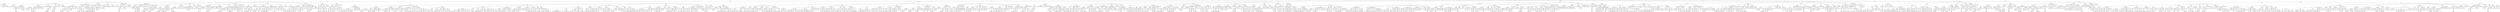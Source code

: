 digraph {
	node [shape=box]
	0 [label=Profession
]
	0 -> 1 [label=Marketing]
	0 -> 2 [label=Executive]
	0 -> 3 [label=Artist]
	0 -> 4 [label=Doctor]
	0 -> 5 [label=Healthcare]
	0 -> 6 [label=Engineer]
	0 -> 7 [label=Lawyer]
	0 -> 8 [label=Homemaker]
	0 -> 9 [label=Entertainment]
	1 [label=Age
]
	1 -> 10 [label=2]
	1 -> 11 [label=3]
	1 -> 12 [label=4]
	1 -> 13 [label=5]
	1 -> 14 [label=6]
	1 -> 15 [label=7]
	1 -> 16 [label=8]
	1 -> 17 [label=9]
	2 [label=Age
]
	2 -> 18 [label=2]
	2 -> 19 [label=3]
	2 -> 20 [label=4]
	2 -> 21 [label=5]
	2 -> 22 [label=6]
	2 -> 23 [label=7]
	2 -> 24 [label=8]
	2 -> 25 [label=9]
	3 [label=Spending_Score
]
	3 -> 26 [label=Low]
	3 -> 27 [label=Average]
	3 -> 28 [label=High]
	4 [label=Age
]
	4 -> 29 [label=2]
	4 -> 30 [label=3]
	4 -> 31 [label=4]
	4 -> 32 [label=5]
	4 -> 33 [label=6]
	4 -> 34 [label=7]
	4 -> 35 [label=8]
	4 -> 36 [label=9]
	5 [label=Age
]
	5 -> 37 [label=2]
	5 -> 38 [label=3]
	5 -> 39 [label=4]
	5 -> 40 [label=5]
	5 -> 41 [label=6]
	5 -> 42 [label=7]
	6 [label=Family_Size
]
	6 -> 43 [label=1.0]
	6 -> 44 [label=2.0]
	6 -> 45 [label=3.0]
	6 -> 46 [label=4.0]
	6 -> 47 [label=5.0]
	6 -> 48 [label=6.0]
	6 -> 49 [label=7.0]
	6 -> 50 [label=8.0]
	6 -> 51 [label=9.0]
	7 [label=Family_Size
]
	7 -> 52 [label=1.0]
	7 -> 53 [label=2.0]
	7 -> 54 [label=3.0]
	7 -> 55 [label=4.0]
	7 -> 56 [label=5.0]
	7 -> 57 [label=6.0]
	7 -> 58 [label=9.0]
	8 [label=Age
]
	8 -> 59 [label=3]
	8 -> 60 [label=4]
	8 -> 61 [label=5]
	8 -> 62 [label=6]
	8 -> 63 [label=7]
	8 -> 64 [label=8]
	8 -> 65 [label=9]
	9 [label=Spending_Score
]
	9 -> 66 [label=Average]
	9 -> 67 [label=Low]
	9 -> 68 [label=High]
	10 [label=Family_Size
]
	10 -> 69 [label=2.0]
	10 -> 70 [label=3.0]
	10 -> 71 [label=4.0]
	10 -> 72 [label=5.0]
	11 [label=Family_Size
]
	11 -> 73 [label=1.0]
	11 -> 74 [label=2.0]
	11 -> 75 [label=3.0]
	11 -> 76 [label=4.0]
	11 -> 77 [label=5.0]
	11 -> 78 [label=6.0]
	11 -> 79 [label=7.0]
	11 -> 80 [label=8.0]
	12 [label=Var_1
]
	12 -> 81 [label=Cat_6]
	12 -> 82 [label=Cat_3]
	12 -> 83 [label=Cat_4]
	12 -> 84 [label=Cat_2]
	12 -> 85 [label=Cat_7]
	12 -> 86 [label=Cat_5]
	13 [label=Work_Experience
]
	13 -> 87 [label=1.0]
	13 -> 88 [label=2.0]
	13 -> 89 [label=4.0]
	13 -> 90 [label=5.0]
	13 -> 91 [label=6.0]
	14 [label=Family_Size
]
	14 -> 92 [label=1.0]
	14 -> 93 [label=2.0]
	14 -> 94 [label=3.0]
	14 -> 95 [label=4.0]
	14 -> 96 [label=6.0]
	15 [label=Spending_Score
]
	15 -> 97 [label=Low]
	15 -> 98 [label=Average]
	15 -> 99 [label=High]
	16 [label=Gender
]
	16 -> 100 [label=Male]
	16 -> 101 [label=Female]
	17 [label="Outcome
C"]
	18 [label="Outcome
D"]
	19 [label=Family_Size
]
	19 -> 102 [label=1.0]
	19 -> 103 [label=2.0]
	19 -> 104 [label=3.0]
	19 -> 105 [label=4.0]
	19 -> 106 [label=5.0]
	19 -> 107 [label=6.0]
	19 -> 108 [label=7.0]
	19 -> 109 [label=8.0]
	19 -> 110 [label=9.0]
	20 [label=Family_Size
]
	20 -> 111 [label=1.0]
	20 -> 112 [label=2.0]
	20 -> 113 [label=3.0]
	20 -> 114 [label=4.0]
	20 -> 115 [label=5.0]
	20 -> 116 [label=6.0]
	20 -> 117 [label=7.0]
	20 -> 118 [label=9.0]
	21 [label=Family_Size
]
	21 -> 119 [label=1.0]
	21 -> 120 [label=2.0]
	21 -> 121 [label=3.0]
	21 -> 122 [label=4.0]
	21 -> 123 [label=5.0]
	21 -> 124 [label=6.0]
	21 -> 125 [label=7.0]
	21 -> 126 [label=9.0]
	22 [label=Family_Size
]
	22 -> 127 [label=1.0]
	22 -> 128 [label=2.0]
	22 -> 129 [label=3.0]
	22 -> 130 [label=4.0]
	22 -> 131 [label=5.0]
	22 -> 132 [label=9.0]
	23 [label=Family_Size
]
	23 -> 133 [label=1.0]
	23 -> 134 [label=2.0]
	23 -> 135 [label=3.0]
	23 -> 136 [label=4.0]
	23 -> 137 [label=5.0]
	23 -> 138 [label=6.0]
	23 -> 139 [label=7.0]
	24 [label=Family_Size
]
	24 -> 140 [label=1.0]
	24 -> 141 [label=2.0]
	24 -> 142 [label=3.0]
	24 -> 143 [label=4.0]
	24 -> 144 [label=5.0]
	25 [label=Family_Size
]
	25 -> 145 [label=1.0]
	25 -> 146 [label=2.0]
	25 -> 147 [label=3.0]
	25 -> 148 [label=4.0]
	25 -> 149 [label=7.0]
	26 [label=Age
]
	26 -> 150 [label=2]
	26 -> 151 [label=3]
	26 -> 152 [label=4]
	26 -> 153 [label=5]
	26 -> 154 [label=6]
	26 -> 155 [label=7]
	26 -> 156 [label=8]
	26 -> 157 [label=9]
	27 [label=Age
]
	27 -> 158 [label=3]
	27 -> 159 [label=4]
	27 -> 160 [label=5]
	27 -> 161 [label=6]
	27 -> 162 [label=7]
	27 -> 163 [label=8]
	27 -> 164 [label=9]
	28 [label=Age
]
	28 -> 165 [label=2]
	28 -> 166 [label=3]
	28 -> 167 [label=4]
	28 -> 168 [label=5]
	28 -> 169 [label=6]
	28 -> 170 [label=7]
	28 -> 171 [label=8]
	28 -> 172 [label=9]
	29 [label=Family_Size
]
	29 -> 173 [label=2.0]
	29 -> 174 [label=3.0]
	29 -> 175 [label=4.0]
	29 -> 176 [label=5.0]
	29 -> 177 [label=6.0]
	30 [label=Family_Size
]
	30 -> 178 [label=1.0]
	30 -> 179 [label=2.0]
	30 -> 180 [label=3.0]
	30 -> 181 [label=4.0]
	30 -> 182 [label=5.0]
	30 -> 183 [label=6.0]
	30 -> 184 [label=8.0]
	30 -> 185 [label=9.0]
	31 [label=Family_Size
]
	31 -> 186 [label=1.0]
	31 -> 187 [label=2.0]
	31 -> 188 [label=3.0]
	31 -> 189 [label=4.0]
	31 -> 190 [label=5.0]
	31 -> 191 [label=6.0]
	31 -> 192 [label=7.0]
	31 -> 193 [label=8.0]
	31 -> 194 [label=9.0]
	32 [label=Family_Size
]
	32 -> 195 [label=1.0]
	32 -> 196 [label=2.0]
	32 -> 197 [label=3.0]
	32 -> 198 [label=4.0]
	32 -> 199 [label=5.0]
	32 -> 200 [label=6.0]
	32 -> 201 [label=9.0]
	33 [label=Spending_Score
]
	33 -> 202 [label=Average]
	33 -> 203 [label=Low]
	33 -> 204 [label=High]
	34 [label=Spending_Score
]
	34 -> 205 [label=Low]
	34 -> 206 [label=Average]
	34 -> 207 [label=High]
	35 [label=Spending_Score
]
	35 -> 208 [label=Low]
	35 -> 209 [label=Average]
	35 -> 210 [label=High]
	36 [label="Outcome
A"]
	37 [label="Outcome
D"]
	38 [label=Graduated
]
	38 -> 211 [label=Yes]
	38 -> 212 [label=No]
	39 [label=Family_Size
]
	39 -> 213 [label=1.0]
	39 -> 214 [label=2.0]
	39 -> 215 [label=3.0]
	39 -> 216 [label=4.0]
	39 -> 217 [label=5.0]
	39 -> 218 [label=6.0]
	39 -> 219 [label=7.0]
	39 -> 220 [label=8.0]
	39 -> 221 [label=9.0]
	40 [label=Family_Size
]
	40 -> 222 [label=1.0]
	40 -> 223 [label=2.0]
	40 -> 224 [label=3.0]
	40 -> 225 [label=4.0]
	40 -> 226 [label=6.0]
	40 -> 227 [label=7.0]
	41 [label=Family_Size
]
	41 -> 228 [label=1.0]
	41 -> 229 [label=2.0]
	41 -> 230 [label=3.0]
	41 -> 231 [label=4.0]
	41 -> 232 [label=6.0]
	42 [label=Family_Size
]
	42 -> 233 [label=1.0]
	42 -> 234 [label=2.0]
	42 -> 235 [label=3.0]
	42 -> 236 [label=4.0]
	42 -> 237 [label=7.0]
	43 [label=Work_Experience
]
	43 -> 238 [label=1.0]
	43 -> 239 [label=2.0]
	43 -> 240 [label=3.0]
	43 -> 241 [label=4.0]
	43 -> 242 [label=5.0]
	43 -> 243 [label=6.0]
	43 -> 244 [label=7.0]
	44 [label=Spending_Score
]
	44 -> 245 [label=Low]
	44 -> 246 [label=High]
	44 -> 247 [label=Average]
	45 [label=Work_Experience
]
	45 -> 248 [label=1.0]
	45 -> 249 [label=2.0]
	45 -> 250 [label=3.0]
	45 -> 251 [label=4.0]
	45 -> 252 [label=5.0]
	45 -> 253 [label=7.0]
	46 [label=Spending_Score
]
	46 -> 254 [label=Low]
	46 -> 255 [label=Average]
	46 -> 256 [label=High]
	47 [label=Age
]
	47 -> 257 [label=2]
	47 -> 258 [label=3]
	47 -> 259 [label=4]
	47 -> 260 [label=5]
	47 -> 261 [label=6]
	47 -> 262 [label=7]
	48 [label=Age
]
	48 -> 263 [label=3]
	48 -> 264 [label=4]
	48 -> 265 [label=5]
	48 -> 266 [label=6]
	49 [label=Work_Experience
]
	49 -> 267 [label=1.0]
	49 -> 268 [label=2.0]
	49 -> 269 [label=3.0]
	49 -> 270 [label=4.0]
	49 -> 271 [label=5.0]
	50 [label="Outcome
D"]
	51 [label=Age
]
	51 -> 272 [label=3]
	51 -> 273 [label=4]
	51 -> 274 [label=7]
	52 [label=Work_Experience
]
	52 -> 275 [label=1.0]
	52 -> 276 [label=2.0]
	52 -> 277 [label=3.0]
	52 -> 278 [label=4.0]
	52 -> 279 [label=5.0]
	52 -> 280 [label=7.0]
	53 [label=Graduated
]
	53 -> 281 [label=Yes]
	53 -> 282 [label=No]
	54 [label=Age
]
	54 -> 283 [label=3]
	54 -> 284 [label=6]
	54 -> 285 [label=7]
	54 -> 286 [label=8]
	54 -> 287 [label=9]
	55 [label=Var_1
]
	55 -> 288 [label=Cat_6]
	55 -> 289 [label=Cat_2]
	56 [label=Var_1
]
	56 -> 290 [label=Cat_6]
	56 -> 291 [label=Cat_1]
	56 -> 292 [label=Cat_3]
	57 [label="Outcome
B"]
	58 [label=Age
]
	58 -> 293 [label=3]
	58 -> 294 [label=7]
	59 [label=Family_Size
]
	59 -> 295 [label=1.0]
	59 -> 296 [label=2.0]
	59 -> 297 [label=3.0]
	59 -> 298 [label=4.0]
	59 -> 299 [label=5.0]
	59 -> 300 [label=6.0]
	59 -> 301 [label=7.0]
	60 [label=Family_Size
]
	60 -> 302 [label=1.0]
	60 -> 303 [label=2.0]
	60 -> 304 [label=3.0]
	60 -> 305 [label=4.0]
	60 -> 306 [label=5.0]
	60 -> 307 [label=6.0]
	60 -> 308 [label=7.0]
	60 -> 309 [label=9.0]
	61 [label=Work_Experience
]
	61 -> 310 [label=1.0]
	61 -> 311 [label=2.0]
	61 -> 312 [label=3.0]
	61 -> 313 [label=4.0]
	61 -> 314 [label=5.0]
	61 -> 315 [label=6.0]
	61 -> 316 [label=7.0]
	61 -> 317 [label=8.0]
	62 [label=Family_Size
]
	62 -> 318 [label=1.0]
	62 -> 319 [label=2.0]
	62 -> 320 [label=3.0]
	62 -> 321 [label=4.0]
	63 [label=Spending_Score
]
	63 -> 322 [label=High]
	63 -> 323 [label=Low]
	63 -> 324 [label=Average]
	64 [label="Outcome
A"]
	65 [label=Ever_Married
]
	65 -> 325 [label=No]
	65 -> 326 [label=Yes]
	66 [label=Var_1
]
	66 -> 327 [label=Cat_6]
	66 -> 328 [label=Cat_4]
	66 -> 329 [label=Cat_7]
	66 -> 330 [label=Cat_3]
	66 -> 331 [label=Cat_5]
	66 -> 332 [label=Cat_2]
	66 -> 333 [label=Cat_1]
	67 [label=Family_Size
]
	67 -> 334 [label=1.0]
	67 -> 335 [label=2.0]
	67 -> 336 [label=3.0]
	67 -> 337 [label=4.0]
	67 -> 338 [label=5.0]
	67 -> 339 [label=6.0]
	67 -> 340 [label=7.0]
	67 -> 341 [label=8.0]
	67 -> 342 [label=9.0]
	68 [label=Age
]
	68 -> 343 [label=2]
	68 -> 344 [label=3]
	68 -> 345 [label=4]
	68 -> 346 [label=5]
	68 -> 347 [label=6]
	68 -> 348 [label=7]
	68 -> 349 [label=8]
	68 -> 350 [label=9]
	69 [label="Outcome
D"]
	70 [label="Outcome
A"]
	71 [label=Gender
]
	71 -> 351 [label=Female]
	71 -> 352 [label=Male]
	72 [label=Gender
]
	72 -> 353 [label=Male]
	72 -> 354 [label=Female]
	73 [label=Work_Experience
]
	73 -> 355 [label=1.0]
	73 -> 356 [label=5.0]
	73 -> 357 [label=6.0]
	73 -> 358 [label=7.0]
	74 [label=Var_1
]
	74 -> 359 [label=Cat_6]
	74 -> 360 [label=Cat_4]
	74 -> 361 [label=Cat_3]
	74 -> 362 [label=Cat_1]
	75 [label=Work_Experience
]
	75 -> 363 [label=1.0]
	75 -> 364 [label=2.0]
	75 -> 365 [label=3.0]
	75 -> 366 [label=4.0]
	75 -> 367 [label=5.0]
	75 -> 368 [label=7.0]
	76 [label=Var_1
]
	76 -> 369 [label=Cat_4]
	76 -> 370 [label=Cat_2]
	76 -> 371 [label=Cat_3]
	76 -> 372 [label=Cat_6]
	76 -> 373 [label=Cat_7]
	77 [label=Gender
]
	77 -> 374 [label=Male]
	77 -> 375 [label=Female]
	78 [label=Work_Experience
]
	78 -> 376 [label=1.0]
	78 -> 377 [label=2.0]
	79 [label=Gender
]
	79 -> 378 [label=Female]
	79 -> 379 [label=Male]
	80 [label="Outcome
C"]
	81 [label=Family_Size
]
	81 -> 380 [label=1.0]
	81 -> 381 [label=2.0]
	81 -> 382 [label=3.0]
	81 -> 383 [label=4.0]
	81 -> 384 [label=5.0]
	81 -> 385 [label=6.0]
	82 [label=Work_Experience
]
	82 -> 386 [label=1.0]
	82 -> 387 [label=3.0]
	82 -> 388 [label=5.0]
	83 [label="Outcome
D"]
	84 [label=Work_Experience
]
	84 -> 389 [label=1.0]
	84 -> 390 [label=4.0]
	84 -> 391 [label=5.0]
	85 [label="Outcome
D"]
	86 [label="Outcome
B"]
	87 [label=Spending_Score
]
	87 -> 392 [label=High]
	87 -> 393 [label=Low]
	87 -> 394 [label=Average]
	88 [label="Outcome
A"]
	89 [label="Outcome
C"]
	90 [label=Family_Size
]
	90 -> 395 [label=1.0]
	90 -> 396 [label=2.0]
	90 -> 397 [label=3.0]
	91 [label="Outcome
D"]
	92 [label="Outcome
A"]
	93 [label=Gender
]
	93 -> 398 [label=Male]
	93 -> 399 [label=Female]
	94 [label=Spending_Score
]
	94 -> 400 [label=Low]
	94 -> 401 [label=Average]
	94 -> 402 [label=High]
	95 [label=Var_1
]
	95 -> 403 [label=Cat_7]
	95 -> 404 [label=Cat_1]
	95 -> 405 [label=Cat_6]
	96 [label=Gender
]
	96 -> 406 [label=Male]
	96 -> 407 [label=Female]
	97 [label=Ever_Married
]
	97 -> 408 [label=Yes]
	97 -> 409 [label=No]
	98 [label="Outcome
D"]
	99 [label=Graduated
]
	99 -> 410 [label=Yes]
	99 -> 411 [label=No]
	100 [label=Ever_Married
]
	100 -> 412 [label=Yes]
	100 -> 413 [label=No]
	101 [label="Outcome
B"]
	102 [label="Outcome
A"]
	103 [label=Graduated
]
	103 -> 414 [label=No]
	103 -> 415 [label=Yes]
	104 [label=Work_Experience
]
	104 -> 416 [label=1.0]
	104 -> 417 [label=2.0]
	104 -> 418 [label=5.0]
	104 -> 419 [label=6.0]
	104 -> 420 [label=7.0]
	105 [label="Outcome
D"]
	106 [label=Ever_Married
]
	106 -> 421 [label=Yes]
	106 -> 422 [label=No]
	107 [label="Outcome
D"]
	108 [label="Outcome
A"]
	109 [label="Outcome
D"]
	110 [label="Outcome
A"]
	111 [label=Graduated
]
	111 -> 423 [label=No]
	111 -> 424 [label=Yes]
	112 [label=Graduated
]
	112 -> 425 [label=Yes]
	112 -> 426 [label=No]
	113 [label=Spending_Score
]
	113 -> 427 [label=Average]
	113 -> 428 [label=High]
	113 -> 429 [label=Low]
	114 [label=Work_Experience
]
	114 -> 430 [label=1.0]
	114 -> 431 [label=3.0]
	114 -> 432 [label=4.0]
	114 -> 433 [label=5.0]
	115 [label=Var_1
]
	115 -> 434 [label=Cat_6]
	115 -> 435 [label=Cat_3]
	115 -> 436 [label=Cat_2]
	115 -> 437 [label=Cat_4]
	116 [label=Graduated
]
	116 -> 438 [label=No]
	116 -> 439 [label=Yes]
	117 [label=Work_Experience
]
	117 -> 440 [label=1.0]
	117 -> 441 [label=7.0]
	118 [label="Outcome
A"]
	119 [label="Outcome
B"]
	120 [label=Work_Experience
]
	120 -> 442 [label=1.0]
	120 -> 443 [label=2.0]
	120 -> 444 [label=3.0]
	120 -> 445 [label=4.0]
	120 -> 446 [label=5.0]
	121 [label=Var_1
]
	121 -> 447 [label=Cat_6]
	121 -> 448 [label=Cat_4]
	121 -> 449 [label=Cat_1]
	121 -> 450 [label=Cat_3]
	122 [label=Graduated
]
	122 -> 451 [label=Yes]
	122 -> 452 [label=No]
	123 [label=Work_Experience
]
	123 -> 453 [label=1.0]
	123 -> 454 [label=2.0]
	123 -> 455 [label=3.0]
	123 -> 456 [label=4.0]
	123 -> 457 [label=5.0]
	124 [label=Work_Experience
]
	124 -> 458 [label=1.0]
	124 -> 459 [label=4.0]
	124 -> 460 [label=5.0]
	125 [label="Outcome
D"]
	126 [label="Outcome
D"]
	127 [label=Gender
]
	127 -> 461 [label=Female]
	127 -> 462 [label=Male]
	128 [label=Work_Experience
]
	128 -> 463 [label=1.0]
	128 -> 464 [label=2.0]
	128 -> 465 [label=4.0]
	128 -> 466 [label=5.0]
	128 -> 467 [label=7.0]
	129 [label=Var_1
]
	129 -> 468 [label=Cat_6]
	129 -> 469 [label=Cat_2]
	129 -> 470 [label=Cat_3]
	129 -> 471 [label=Cat_4]
	130 [label=Var_1
]
	130 -> 472 [label=Cat_6]
	130 -> 473 [label=Cat_1]
	130 -> 474 [label=Cat_3]
	130 -> 475 [label=Cat_2]
	130 -> 476 [label=Cat_4]
	131 [label=Var_1
]
	131 -> 477 [label=Cat_6]
	131 -> 478 [label=Cat_3]
	131 -> 479 [label=Cat_4]
	132 [label=Graduated
]
	132 -> 480 [label=Yes]
	132 -> 481 [label=No]
	133 [label=Graduated
]
	133 -> 482 [label=No]
	133 -> 483 [label=Yes]
	134 [label=Var_1
]
	134 -> 484 [label=Cat_6]
	134 -> 485 [label=Cat_4]
	134 -> 486 [label=Cat_7]
	134 -> 487 [label=Cat_1]
	135 [label=Spending_Score
]
	135 -> 488 [label=High]
	135 -> 489 [label=Average]
	135 -> 490 [label=Low]
	136 [label=Spending_Score
]
	136 -> 491 [label=Low]
	136 -> 492 [label=High]
	136 -> 493 [label=Average]
	137 [label=Gender
]
	137 -> 494 [label=Female]
	137 -> 495 [label=Male]
	138 [label="Outcome
B"]
	139 [label="Outcome
B"]
	140 [label=Gender
]
	140 -> 496 [label=Male]
	141 [label=Graduated
]
	141 -> 497 [label=Yes]
	141 -> 498 [label=No]
	142 [label=Work_Experience
]
	142 -> 499 [label=1.0]
	142 -> 500 [label=3.0]
	143 [label=Graduated
]
	143 -> 501 [label=Yes]
	143 -> 502 [label=No]
	144 [label="Outcome
B"]
	145 [label=Work_Experience
]
	145 -> 503 [label=1.0]
	145 -> 504 [label=2.0]
	146 [label=Var_1
]
	146 -> 505 [label=Cat_6]
	146 -> 506 [label=Cat_4]
	147 [label=Graduated
]
	147 -> 507 [label=Yes]
	147 -> 508 [label=No]
	148 [label="Outcome
A"]
	149 [label="Outcome
D"]
	150 [label=Var_1
]
	150 -> 509 [label=Cat_7]
	150 -> 510 [label=Cat_4]
	150 -> 511 [label=Cat_6]
	151 [label=Family_Size
]
	151 -> 512 [label=1.0]
	151 -> 513 [label=2.0]
	151 -> 514 [label=3.0]
	151 -> 515 [label=4.0]
	151 -> 516 [label=5.0]
	151 -> 517 [label=6.0]
	151 -> 518 [label=7.0]
	151 -> 519 [label=8.0]
	151 -> 520 [label=9.0]
	152 [label=Family_Size
]
	152 -> 521 [label=1.0]
	152 -> 522 [label=2.0]
	152 -> 523 [label=3.0]
	152 -> 524 [label=4.0]
	152 -> 525 [label=5.0]
	152 -> 526 [label=6.0]
	152 -> 527 [label=7.0]
	152 -> 528 [label=8.0]
	153 [label=Var_1
]
	153 -> 529 [label=Cat_6]
	153 -> 530 [label=Cat_4]
	153 -> 531 [label=Cat_2]
	153 -> 532 [label=Cat_7]
	153 -> 533 [label=Cat_3]
	153 -> 534 [label=Cat_1]
	153 -> 535 [label=Cat_5]
	154 [label=Work_Experience
]
	154 -> 536 [label=1.0]
	154 -> 537 [label=2.0]
	154 -> 538 [label=3.0]
	154 -> 539 [label=4.0]
	154 -> 540 [label=5.0]
	154 -> 541 [label=7.0]
	155 [label=Var_1
]
	155 -> 542 [label=Cat_3]
	155 -> 543 [label=Cat_6]
	155 -> 544 [label=Cat_4]
	155 -> 545 [label=Cat_2]
	155 -> 546 [label=Cat_1]
	155 -> 547 [label=Cat_7]
	156 [label=Ever_Married
]
	156 -> 548 [label=Yes]
	156 -> 549 [label=No]
	157 [label=Work_Experience
]
	157 -> 550 [label=1.0]
	157 -> 551 [label=4.0]
	158 [label=Work_Experience
]
	158 -> 552 [label=1.0]
	158 -> 553 [label=2.0]
	158 -> 554 [label=3.0]
	158 -> 555 [label=4.0]
	158 -> 556 [label=5.0]
	158 -> 557 [label=7.0]
	159 [label=Var_1
]
	159 -> 558 [label=Cat_6]
	159 -> 559 [label=Cat_7]
	159 -> 560 [label=Cat_4]
	159 -> 561 [label=Cat_1]
	159 -> 562 [label=Cat_2]
	159 -> 563 [label=Cat_3]
	159 -> 564 [label=Cat_5]
	160 [label=Var_1
]
	160 -> 565 [label=Cat_6]
	160 -> 566 [label=Cat_7]
	160 -> 567 [label=Cat_4]
	160 -> 568 [label=Cat_1]
	160 -> 569 [label=Cat_3]
	160 -> 570 [label=Cat_2]
	160 -> 571 [label=Cat_5]
	161 [label=Var_1
]
	161 -> 572 [label=Cat_6]
	161 -> 573 [label=Cat_4]
	161 -> 574 [label=Cat_3]
	161 -> 575 [label=Cat_2]
	161 -> 576 [label=Cat_7]
	161 -> 577 [label=Cat_5]
	161 -> 578 [label=Cat_1]
	162 [label=Var_1
]
	162 -> 579 [label=Cat_6]
	162 -> 580 [label=Cat_7]
	162 -> 581 [label=Cat_3]
	162 -> 582 [label=Cat_5]
	162 -> 583 [label=Cat_4]
	162 -> 584 [label=Cat_2]
	163 [label=Var_1
]
	163 -> 585 [label=Cat_6]
	163 -> 586 [label=Cat_1]
	163 -> 587 [label=Cat_4]
	163 -> 588 [label=Cat_3]
	164 [label="Outcome
C"]
	165 [label="Outcome
D"]
	166 [label="Outcome
D"]
	167 [label=Work_Experience
]
	167 -> 589 [label=1.0]
	167 -> 590 [label=2.0]
	167 -> 591 [label=3.0]
	167 -> 592 [label=4.0]
	167 -> 593 [label=5.0]
	167 -> 594 [label=6.0]
	168 [label=Work_Experience
]
	168 -> 595 [label=1.0]
	168 -> 596 [label=2.0]
	168 -> 597 [label=3.0]
	168 -> 598 [label=4.0]
	168 -> 599 [label=5.0]
	168 -> 600 [label=6.0]
	168 -> 601 [label=7.0]
	169 [label=Var_1
]
	169 -> 602 [label=Cat_4]
	169 -> 603 [label=Cat_6]
	169 -> 604 [label=Cat_3]
	169 -> 605 [label=Cat_2]
	169 -> 606 [label=Cat_7]
	169 -> 607 [label=Cat_1]
	170 [label=Work_Experience
]
	170 -> 608 [label=1.0]
	170 -> 609 [label=2.0]
	170 -> 610 [label=3.0]
	170 -> 611 [label=4.0]
	170 -> 612 [label=5.0]
	171 [label=Var_1
]
	171 -> 613 [label=Cat_6]
	171 -> 614 [label=Cat_2]
	171 -> 615 [label=Cat_4]
	171 -> 616 [label=Cat_1]
	171 -> 617 [label=Cat_7]
	172 [label=Graduated
]
	172 -> 618 [label=Yes]
	172 -> 619 [label=No]
	173 [label=Var_1
]
	173 -> 620 [label=Cat_4]
	173 -> 621 [label=Cat_6]
	173 -> 622 [label=Cat_3]
	174 [label="Outcome
D"]
	175 [label="Outcome
D"]
	176 [label=Var_1
]
	176 -> 623 [label=Cat_3]
	176 -> 624 [label=Cat_4]
	176 -> 625 [label=Cat_2]
	177 [label=Var_1
]
	177 -> 626 [label=Cat_4]
	177 -> 627 [label=Cat_6]
	178 [label=Work_Experience
]
	178 -> 628 [label=1.0]
	178 -> 629 [label=2.0]
	178 -> 630 [label=3.0]
	178 -> 631 [label=4.0]
	178 -> 632 [label=5.0]
	178 -> 633 [label=8.0]
	179 [label=Var_1
]
	179 -> 634 [label=Cat_4]
	179 -> 635 [label=Cat_6]
	179 -> 636 [label=Cat_3]
	179 -> 637 [label=Cat_7]
	179 -> 638 [label=Cat_2]
	179 -> 639 [label=Cat_5]
	180 [label=Work_Experience
]
	180 -> 640 [label=1.0]
	180 -> 641 [label=3.0]
	180 -> 642 [label=4.0]
	180 -> 643 [label=5.0]
	180 -> 644 [label=6.0]
	180 -> 645 [label=7.0]
	181 [label=Var_1
]
	181 -> 646 [label=Cat_6]
	181 -> 647 [label=Cat_3]
	181 -> 648 [label=Cat_4]
	181 -> 649 [label=Cat_1]
	181 -> 650 [label=Cat_2]
	181 -> 651 [label=Cat_7]
	182 [label=Work_Experience
]
	182 -> 652 [label=1.0]
	182 -> 653 [label=3.0]
	182 -> 654 [label=5.0]
	182 -> 655 [label=6.0]
	183 [label=Work_Experience
]
	183 -> 656 [label=1.0]
	183 -> 657 [label=4.0]
	183 -> 658 [label=5.0]
	184 [label=Ever_Married
]
	184 -> 659 [label=No]
	184 -> 660 [label=Yes]
	185 [label="Outcome
B"]
	186 [label=Graduated
]
	186 -> 661 [label=Yes]
	186 -> 662 [label=No]
	187 [label=Work_Experience
]
	187 -> 663 [label=1.0]
	187 -> 664 [label=2.0]
	187 -> 665 [label=3.0]
	187 -> 666 [label=4.0]
	187 -> 667 [label=5.0]
	187 -> 668 [label=6.0]
	187 -> 669 [label=7.0]
	187 -> 670 [label=8.0]
	188 [label=Work_Experience
]
	188 -> 671 [label=1.0]
	188 -> 672 [label=2.0]
	188 -> 673 [label=3.0]
	188 -> 674 [label=4.0]
	188 -> 675 [label=5.0]
	188 -> 676 [label=6.0]
	189 [label=Spending_Score
]
	189 -> 677 [label=Low]
	189 -> 678 [label=Average]
	189 -> 679 [label=High]
	190 [label=Var_1
]
	190 -> 680 [label=Cat_6]
	190 -> 681 [label=Cat_4]
	190 -> 682 [label=Cat_2]
	190 -> 683 [label=Cat_3]
	191 [label=Gender
]
	191 -> 684 [label=Male]
	191 -> 685 [label=Female]
	192 [label=Gender
]
	192 -> 686 [label=Female]
	192 -> 687 [label=Male]
	193 [label="Outcome
C"]
	194 [label="Outcome
A"]
	195 [label=Var_1
]
	195 -> 688 [label=Cat_4]
	195 -> 689 [label=Cat_6]
	195 -> 690 [label=Cat_3]
	195 -> 691 [label=Cat_2]
	196 [label=Var_1
]
	196 -> 692 [label=Cat_2]
	196 -> 693 [label=Cat_6]
	196 -> 694 [label=Cat_3]
	196 -> 695 [label=Cat_4]
	196 -> 696 [label=Cat_7]
	197 [label=Var_1
]
	197 -> 697 [label=Cat_5]
	197 -> 698 [label=Cat_4]
	197 -> 699 [label=Cat_3]
	197 -> 700 [label=Cat_2]
	198 [label=Spending_Score
]
	198 -> 701 [label=High]
	198 -> 702 [label=Low]
	198 -> 703 [label=Average]
	199 [label=Var_1
]
	199 -> 704 [label=Cat_4]
	199 -> 705 [label=Cat_6]
	199 -> 706 [label=Cat_2]
	200 [label=Work_Experience
]
	200 -> 707 [label=1.0]
	200 -> 708 [label=3.0]
	200 -> 709 [label=8.0]
	201 [label="Outcome
D"]
	202 [label=Work_Experience
]
	202 -> 710 [label=1.0]
	202 -> 711 [label=2.0]
	202 -> 712 [label=3.0]
	202 -> 713 [label=8.0]
	203 [label=Work_Experience
]
	203 -> 714 [label=1.0]
	203 -> 715 [label=2.0]
	203 -> 716 [label=3.0]
	203 -> 717 [label=5.0]
	204 [label=Family_Size
]
	204 -> 718 [label=1.0]
	204 -> 719 [label=2.0]
	204 -> 720 [label=5.0]
	205 [label=Graduated
]
	205 -> 721 [label=Yes]
	205 -> 722 [label=No]
	206 [label=Var_1
]
	206 -> 723 [label=Cat_6]
	206 -> 724 [label=Cat_3]
	206 -> 725 [label=Cat_4]
	206 -> 726 [label=Cat_7]
	207 [label=Var_1
]
	207 -> 727 [label=Cat_6]
	207 -> 728 [label=Cat_3]
	208 [label="Outcome
B"]
	209 [label=Gender
]
	209 -> 729 [label=Female]
	210 [label="Outcome
D"]
	211 [label=Family_Size
]
	211 -> 730 [label=1.0]
	211 -> 731 [label=2.0]
	211 -> 732 [label=3.0]
	211 -> 733 [label=4.0]
	211 -> 734 [label=5.0]
	211 -> 735 [label=6.0]
	211 -> 736 [label=7.0]
	211 -> 737 [label=8.0]
	211 -> 738 [label=9.0]
	212 [label=Family_Size
]
	212 -> 739 [label=1.0]
	212 -> 740 [label=2.0]
	212 -> 741 [label=3.0]
	212 -> 742 [label=4.0]
	212 -> 743 [label=5.0]
	212 -> 744 [label=6.0]
	212 -> 745 [label=7.0]
	212 -> 746 [label=8.0]
	212 -> 747 [label=9.0]
	213 [label=Var_1
]
	213 -> 748 [label=Cat_6]
	213 -> 749 [label=Cat_4]
	213 -> 750 [label=Cat_2]
	214 [label=Work_Experience
]
	214 -> 751 [label=1.0]
	214 -> 752 [label=2.0]
	214 -> 753 [label=3.0]
	214 -> 754 [label=4.0]
	214 -> 755 [label=5.0]
	214 -> 756 [label=6.0]
	214 -> 757 [label=7.0]
	215 [label=Work_Experience
]
	215 -> 758 [label=1.0]
	215 -> 759 [label=2.0]
	215 -> 760 [label=3.0]
	215 -> 761 [label=4.0]
	215 -> 762 [label=5.0]
	215 -> 763 [label=7.0]
	216 [label=Work_Experience
]
	216 -> 764 [label=1.0]
	216 -> 765 [label=2.0]
	216 -> 766 [label=3.0]
	216 -> 767 [label=4.0]
	216 -> 768 [label=5.0]
	216 -> 769 [label=8.0]
	217 [label=Var_1
]
	217 -> 770 [label=Cat_7]
	217 -> 771 [label=Cat_1]
	217 -> 772 [label=Cat_4]
	217 -> 773 [label=Cat_6]
	217 -> 774 [label=Cat_2]
	217 -> 775 [label=Cat_5]
	217 -> 776 [label=Cat_3]
	218 [label=Work_Experience
]
	218 -> 777 [label=1.0]
	218 -> 778 [label=2.0]
	218 -> 779 [label=4.0]
	218 -> 780 [label=7.0]
	219 [label=Graduated
]
	219 -> 781 [label=Yes]
	219 -> 782 [label=No]
	220 [label="Outcome
A"]
	221 [label="Outcome
C"]
	222 [label=Work_Experience
]
	222 -> 783 [label=1.0]
	222 -> 784 [label=3.0]
	222 -> 785 [label=5.0]
	222 -> 786 [label=7.0]
	223 [label=Work_Experience
]
	223 -> 787 [label=1.0]
	223 -> 788 [label=2.0]
	223 -> 789 [label=3.0]
	223 -> 790 [label=4.0]
	223 -> 791 [label=5.0]
	224 [label=Work_Experience
]
	224 -> 792 [label=1.0]
	224 -> 793 [label=2.0]
	224 -> 794 [label=5.0]
	225 [label=Var_1
]
	225 -> 795 [label=Cat_4]
	225 -> 796 [label=Cat_2]
	225 -> 797 [label=Cat_6]
	226 [label=Ever_Married
]
	226 -> 798 [label=No]
	226 -> 799 [label=Yes]
	227 [label="Outcome
D"]
	228 [label="Outcome
D"]
	229 [label=Spending_Score
]
	229 -> 800 [label=Low]
	229 -> 801 [label=High]
	230 [label=Var_1
]
	230 -> 802 [label=Cat_4]
	230 -> 803 [label=Cat_6]
	231 [label="Outcome
B"]
	232 [label="Outcome
C"]
	233 [label=Gender
]
	233 -> 804 [label=Male]
	233 -> 805 [label=Female]
	234 [label="Outcome
A"]
	235 [label="Outcome
A"]
	236 [label=Graduated
]
	236 -> 806 [label=No]
	236 -> 807 [label=Yes]
	237 [label="Outcome
B"]
	238 [label=Age
]
	238 -> 808 [label=3]
	238 -> 809 [label=4]
	238 -> 810 [label=5]
	238 -> 811 [label=6]
	238 -> 812 [label=7]
	238 -> 813 [label=8]
	239 [label=Var_1
]
	239 -> 814 [label=Cat_6]
	239 -> 815 [label=Cat_4]
	239 -> 816 [label=Cat_7]
	239 -> 817 [label=Cat_3]
	239 -> 818 [label=Cat_2]
	240 [label=Age
]
	240 -> 819 [label=4]
	240 -> 820 [label=5]
	240 -> 821 [label=6]
	241 [label="Outcome
D"]
	242 [label=Age
]
	242 -> 822 [label=4]
	242 -> 823 [label=5]
	242 -> 824 [label=6]
	243 [label=Age
]
	243 -> 825 [label=3]
	243 -> 826 [label=4]
	243 -> 827 [label=5]
	244 [label="Outcome
D"]
	245 [label=Var_1
]
	245 -> 828 [label=Cat_6]
	245 -> 829 [label=Cat_7]
	245 -> 830 [label=Cat_3]
	245 -> 831 [label=Cat_4]
	245 -> 832 [label=Cat_2]
	245 -> 833 [label=Cat_1]
	246 [label=Age
]
	246 -> 834 [label=3]
	246 -> 835 [label=5]
	246 -> 836 [label=6]
	246 -> 837 [label=7]
	246 -> 838 [label=8]
	246 -> 839 [label=9]
	247 [label=Var_1
]
	247 -> 840 [label=Cat_6]
	247 -> 841 [label=Cat_4]
	247 -> 842 [label=Cat_7]
	247 -> 843 [label=Cat_3]
	247 -> 844 [label=Cat_1]
	247 -> 845 [label=Cat_5]
	248 [label=Var_1
]
	248 -> 846 [label=Cat_4]
	248 -> 847 [label=Cat_6]
	248 -> 848 [label=Cat_7]
	248 -> 849 [label=Cat_2]
	248 -> 850 [label=Cat_5]
	248 -> 851 [label=Cat_3]
	249 [label=Age
]
	249 -> 852 [label=4]
	249 -> 853 [label=6]
	250 [label=Age
]
	250 -> 854 [label=3]
	250 -> 855 [label=4]
	250 -> 856 [label=6]
	251 [label=Ever_Married
]
	251 -> 857 [label=No]
	251 -> 858 [label=Yes]
	252 [label=Age
]
	252 -> 859 [label=3]
	252 -> 860 [label=4]
	252 -> 861 [label=5]
	252 -> 862 [label=7]
	253 [label="Outcome
B"]
	254 [label=Var_1
]
	254 -> 863 [label=Cat_4]
	254 -> 864 [label=Cat_6]
	254 -> 865 [label=Cat_5]
	254 -> 866 [label=Cat_1]
	254 -> 867 [label=Cat_2]
	254 -> 868 [label=Cat_3]
	255 [label=Var_1
]
	255 -> 869 [label=Cat_6]
	255 -> 870 [label=Cat_2]
	255 -> 871 [label=Cat_4]
	255 -> 872 [label=Cat_5]
	255 -> 873 [label=Cat_3]
	255 -> 874 [label=Cat_7]
	256 [label=Age
]
	256 -> 875 [label=3]
	256 -> 876 [label=4]
	256 -> 877 [label=5]
	256 -> 878 [label=6]
	256 -> 879 [label=8]
	257 [label="Outcome
D"]
	258 [label=Var_1
]
	258 -> 880 [label=Cat_2]
	258 -> 881 [label=Cat_3]
	258 -> 882 [label=Cat_4]
	259 [label=Var_1
]
	259 -> 883 [label=Cat_4]
	259 -> 884 [label=Cat_6]
	259 -> 885 [label=Cat_1]
	259 -> 886 [label=Cat_3]
	260 [label=Work_Experience
]
	260 -> 887 [label=1.0]
	260 -> 888 [label=3.0]
	260 -> 889 [label=4.0]
	260 -> 890 [label=5.0]
	261 [label=Gender
]
	261 -> 891 [label=Male]
	261 -> 892 [label=Female]
	262 [label=Gender
]
	262 -> 893 [label=Male]
	262 -> 894 [label=Female]
	263 [label=Graduated
]
	263 -> 895 [label=Yes]
	263 -> 896 [label=No]
	264 [label=Gender
]
	264 -> 897 [label=Female]
	264 -> 898 [label=Male]
	265 [label="Outcome
B"]
	266 [label=Gender
]
	266 -> 899 [label=Female]
	266 -> 900 [label=Male]
	267 [label=Gender
]
	267 -> 901 [label=Female]
	267 -> 902 [label=Male]
	268 [label="Outcome
D"]
	269 [label="Outcome
A"]
	270 [label="Outcome
D"]
	271 [label="Outcome
C"]
	272 [label="Outcome
D"]
	273 [label=Ever_Married
]
	273 -> 903 [label=Yes]
	273 -> 904 [label=No]
	274 [label="Outcome
A"]
	275 [label=Var_1
]
	275 -> 905 [label=Cat_6]
	275 -> 906 [label=Cat_3]
	275 -> 907 [label=Cat_4]
	275 -> 908 [label=Cat_2]
	276 [label=Age
]
	276 -> 909 [label=8]
	276 -> 910 [label=9]
	277 [label=Age
]
	277 -> 911 [label=5]
	277 -> 912 [label=6]
	277 -> 913 [label=7]
	278 [label="Outcome
B"]
	279 [label=Age
]
	279 -> 914 [label=3]
	279 -> 915 [label=7]
	279 -> 916 [label=9]
	280 [label="Outcome
A"]
	281 [label=Spending_Score
]
	281 -> 917 [label=High]
	281 -> 918 [label=Low]
	281 -> 919 [label=Average]
	282 [label=Age
]
	282 -> 920 [label=5]
	282 -> 921 [label=6]
	282 -> 922 [label=7]
	282 -> 923 [label=8]
	282 -> 924 [label=9]
	283 [label="Outcome
A"]
	284 [label=Var_1
]
	284 -> 925 [label=Cat_6]
	284 -> 926 [label=Cat_3]
	284 -> 927 [label=Cat_1]
	285 [label=Spending_Score
]
	285 -> 928 [label=High]
	285 -> 929 [label=Low]
	285 -> 930 [label=Average]
	286 [label=Graduated
]
	286 -> 931 [label=Yes]
	286 -> 932 [label=No]
	287 [label=Graduated
]
	287 -> 933 [label=No]
	287 -> 934 [label=Yes]
	288 [label="Outcome
C"]
	289 [label="Outcome
B"]
	290 [label=Spending_Score
]
	290 -> 935 [label=Low]
	290 -> 936 [label=High]
	291 [label="Outcome
D"]
	292 [label="Outcome
D"]
	293 [label="Outcome
C"]
	294 [label="Outcome
A"]
	295 [label=Work_Experience
]
	295 -> 937 [label=1.0]
	295 -> 938 [label=3.0]
	295 -> 939 [label=5.0]
	295 -> 940 [label=6.0]
	295 -> 941 [label=7.0]
	295 -> 942 [label=8.0]
	296 [label=Work_Experience
]
	296 -> 943 [label=1.0]
	296 -> 944 [label=5.0]
	296 -> 945 [label=7.0]
	297 [label=Work_Experience
]
	297 -> 946 [label=1.0]
	297 -> 947 [label=5.0]
	297 -> 948 [label=6.0]
	298 [label=Var_1
]
	298 -> 949 [label=Cat_2]
	298 -> 950 [label=Cat_6]
	298 -> 951 [label=Cat_3]
	298 -> 952 [label=Cat_4]
	299 [label="Outcome
B"]
	300 [label=Var_1
]
	300 -> 953 [label=Cat_6]
	300 -> 954 [label=Cat_3]
	301 [label="Outcome
B"]
	302 [label=Var_1
]
	302 -> 955 [label=Cat_6]
	302 -> 956 [label=Cat_1]
	302 -> 957 [label=Cat_3]
	302 -> 958 [label=Cat_2]
	303 [label=Work_Experience
]
	303 -> 959 [label=1.0]
	303 -> 960 [label=2.0]
	303 -> 961 [label=3.0]
	303 -> 962 [label=4.0]
	303 -> 963 [label=5.0]
	303 -> 964 [label=7.0]
	304 [label=Var_1
]
	304 -> 965 [label=Cat_6]
	304 -> 966 [label=Cat_2]
	304 -> 967 [label=Cat_3]
	304 -> 968 [label=Cat_5]
	305 [label=Graduated
]
	305 -> 969 [label=No]
	305 -> 970 [label=Yes]
	306 [label=Ever_Married
]
	306 -> 971 [label=No]
	306 -> 972 [label=Yes]
	307 [label="Outcome
A"]
	308 [label="Outcome
C"]
	309 [label="Outcome
A"]
	310 [label=Var_1
]
	310 -> 973 [label=Cat_2]
	310 -> 974 [label=Cat_6]
	310 -> 975 [label=Cat_4]
	310 -> 976 [label=Cat_3]
	311 [label=Graduated
]
	311 -> 977 [label=No]
	311 -> 978 [label=Yes]
	312 [label="Outcome
A"]
	313 [label=Ever_Married
]
	313 -> 979 [label=Yes]
	313 -> 980 [label=No]
	314 [label=Ever_Married
]
	314 -> 981 [label=Yes]
	314 -> 982 [label=No]
	315 [label=Gender
]
	315 -> 983 [label=Female]
	315 -> 984 [label=Male]
	316 [label="Outcome
A"]
	317 [label="Outcome
A"]
	318 [label=Graduated
]
	318 -> 985 [label=No]
	318 -> 986 [label=Yes]
	319 [label=Var_1
]
	319 -> 987 [label=Cat_5]
	319 -> 988 [label=Cat_4]
	319 -> 989 [label=Cat_3]
	319 -> 990 [label=Cat_6]
	320 [label="Outcome
B"]
	321 [label=Graduated
]
	321 -> 991 [label=No]
	321 -> 992 [label=Yes]
	322 [label="Outcome
A"]
	323 [label="Outcome
B"]
	324 [label="Outcome
B"]
	325 [label="Outcome
D"]
	326 [label="Outcome
B"]
	327 [label=Age
]
	327 -> 993 [label=3]
	327 -> 994 [label=4]
	327 -> 995 [label=5]
	327 -> 996 [label=6]
	327 -> 997 [label=7]
	327 -> 998 [label=8]
	328 [label=Family_Size
]
	328 -> 999 [label=2.0]
	328 -> 1000 [label=3.0]
	328 -> 1001 [label=4.0]
	328 -> 1002 [label=5.0]
	328 -> 1003 [label=6.0]
	329 [label=Graduated
]
	329 -> 1004 [label=Yes]
	329 -> 1005 [label=No]
	330 [label=Age
]
	330 -> 1006 [label=3]
	330 -> 1007 [label=4]
	330 -> 1008 [label=5]
	330 -> 1009 [label=6]
	331 [label=Family_Size
]
	331 -> 1010 [label=2.0]
	331 -> 1011 [label=4.0]
	331 -> 1012 [label=5.0]
	331 -> 1013 [label=7.0]
	332 [label=Work_Experience
]
	332 -> 1014 [label=1.0]
	332 -> 1015 [label=2.0]
	332 -> 1016 [label=3.0]
	332 -> 1017 [label=4.0]
	332 -> 1018 [label=5.0]
	333 [label=Age
]
	333 -> 1019 [label=3]
	333 -> 1020 [label=4]
	333 -> 1021 [label=5]
	334 [label=Age
]
	334 -> 1022 [label=3]
	334 -> 1023 [label=4]
	334 -> 1024 [label=5]
	334 -> 1025 [label=6]
	334 -> 1026 [label=7]
	334 -> 1027 [label=8]
	334 -> 1028 [label=9]
	335 [label=Work_Experience
]
	335 -> 1029 [label=1.0]
	335 -> 1030 [label=2.0]
	335 -> 1031 [label=3.0]
	335 -> 1032 [label=4.0]
	335 -> 1033 [label=5.0]
	335 -> 1034 [label=6.0]
	335 -> 1035 [label=7.0]
	335 -> 1036 [label=8.0]
	336 [label=Age
]
	336 -> 1037 [label=3]
	336 -> 1038 [label=4]
	336 -> 1039 [label=5]
	336 -> 1040 [label=6]
	336 -> 1041 [label=7]
	337 [label=Work_Experience
]
	337 -> 1042 [label=1.0]
	337 -> 1043 [label=3.0]
	337 -> 1044 [label=4.0]
	337 -> 1045 [label=5.0]
	337 -> 1046 [label=6.0]
	338 [label=Age
]
	338 -> 1047 [label=2]
	338 -> 1048 [label=3]
	338 -> 1049 [label=4]
	338 -> 1050 [label=5]
	338 -> 1051 [label=6]
	338 -> 1052 [label=7]
	339 [label=Age
]
	339 -> 1053 [label=2]
	339 -> 1054 [label=3]
	339 -> 1055 [label=4]
	339 -> 1056 [label=5]
	340 [label=Gender
]
	340 -> 1057 [label=Male]
	340 -> 1058 [label=Female]
	341 [label=Age
]
	341 -> 1059 [label=3]
	341 -> 1060 [label=4]
	341 -> 1061 [label=5]
	341 -> 1062 [label=7]
	342 [label="Outcome
A"]
	343 [label="Outcome
D"]
	344 [label="Outcome
D"]
	345 [label=Gender
]
	345 -> 1063 [label=Male]
	345 -> 1064 [label=Female]
	346 [label=Family_Size
]
	346 -> 1065 [label=1.0]
	346 -> 1066 [label=2.0]
	346 -> 1067 [label=4.0]
	346 -> 1068 [label=5.0]
	346 -> 1069 [label=6.0]
	347 [label=Family_Size
]
	347 -> 1070 [label=2.0]
	347 -> 1071 [label=3.0]
	347 -> 1072 [label=4.0]
	348 [label=Graduated
]
	348 -> 1073 [label=No]
	348 -> 1074 [label=Yes]
	349 [label=Gender
]
	349 -> 1075 [label=Male]
	349 -> 1076 [label=Female]
	350 [label=Gender
]
	350 -> 1077 [label=Female]
	350 -> 1078 [label=Male]
	351 [label="Outcome
D"]
	352 [label="Outcome
C"]
	353 [label="Outcome
C"]
	354 [label="Outcome
B"]
	355 [label="Outcome
D"]
	356 [label="Outcome
C"]
	357 [label="Outcome
D"]
	358 [label="Outcome
D"]
	359 [label=Gender
]
	359 -> 1079 [label=Female]
	359 -> 1080 [label=Male]
	360 [label=Work_Experience
]
	360 -> 1081 [label=2.0]
	360 -> 1082 [label=3.0]
	361 [label=Gender
]
	361 -> 1083 [label=Female]
	361 -> 1084 [label=Male]
	362 [label="Outcome
D"]
	363 [label=Var_1
]
	363 -> 1085 [label=Cat_4]
	363 -> 1086 [label=Cat_3]
	363 -> 1087 [label=Cat_2]
	363 -> 1088 [label=Cat_6]
	364 [label=Gender
]
	364 -> 1089 [label=Female]
	364 -> 1090 [label=Male]
	365 [label=Gender
]
	365 -> 1091 [label=Female]
	365 -> 1092 [label=Male]
	366 [label=Gender
]
	366 -> 1093 [label=Female]
	366 -> 1094 [label=Male]
	367 [label="Outcome
A"]
	368 [label="Outcome
A"]
	369 [label="Outcome
D"]
	370 [label="Outcome
A"]
	371 [label="Outcome
C"]
	372 [label=Work_Experience
]
	372 -> 1095 [label=1.0]
	372 -> 1096 [label=3.0]
	373 [label="Outcome
C"]
	374 [label=Work_Experience
]
	374 -> 1097 [label=1.0]
	374 -> 1098 [label=5.0]
	375 [label="Outcome
D"]
	376 [label="Outcome
B"]
	377 [label="Outcome
D"]
	378 [label="Outcome
B"]
	379 [label="Outcome
D"]
	380 [label=Graduated
]
	380 -> 1099 [label=Yes]
	380 -> 1100 [label=No]
	381 [label=Spending_Score
]
	381 -> 1101 [label=Low]
	381 -> 1102 [label=High]
	382 [label="Outcome
D"]
	383 [label=Ever_Married
]
	383 -> 1103 [label=No]
	383 -> 1104 [label=Yes]
	384 [label=Ever_Married
]
	384 -> 1105 [label=Yes]
	384 -> 1106 [label=No]
	385 [label="Outcome
D"]
	386 [label=Graduated
]
	386 -> 1107 [label=Yes]
	386 -> 1108 [label=No]
	387 [label="Outcome
D"]
	388 [label="Outcome
C"]
	389 [label="Outcome
D"]
	390 [label="Outcome
A"]
	391 [label="Outcome
D"]
	392 [label=Var_1
]
	392 -> 1109 [label=Cat_3]
	392 -> 1110 [label=Cat_6]
	392 -> 1111 [label=Cat_4]
	393 [label=Var_1
]
	393 -> 1112 [label=Cat_6]
	393 -> 1113 [label=Cat_7]
	393 -> 1114 [label=Cat_4]
	393 -> 1115 [label=Cat_3]
	394 [label=Var_1
]
	394 -> 1116 [label=Cat_4]
	394 -> 1117 [label=Cat_6]
	394 -> 1118 [label=Cat_2]
	395 [label="Outcome
D"]
	396 [label="Outcome
A"]
	397 [label="Outcome
B"]
	398 [label=Var_1
]
	398 -> 1119 [label=Cat_7]
	398 -> 1120 [label=Cat_6]
	399 [label="Outcome
C"]
	400 [label="Outcome
D"]
	401 [label="Outcome
B"]
	402 [label="Outcome
D"]
	403 [label="Outcome
A"]
	404 [label="Outcome
D"]
	405 [label="Outcome
D"]
	406 [label="Outcome
A"]
	407 [label="Outcome
D"]
	408 [label=Graduated
]
	408 -> 1121 [label=Yes]
	408 -> 1122 [label=No]
	409 [label="Outcome
A"]
	410 [label=Family_Size
]
	410 -> 1123 [label=2.0]
	410 -> 1124 [label=5.0]
	411 [label="Outcome
A"]
	412 [label="Outcome
A"]
	413 [label="Outcome
D"]
	414 [label="Outcome
D"]
	415 [label=Gender
]
	415 -> 1125 [label=Female]
	415 -> 1126 [label=Male]
	416 [label=Spending_Score
]
	416 -> 1127 [label=High]
	416 -> 1128 [label=Low]
	416 -> 1129 [label=Average]
	417 [label="Outcome
D"]
	418 [label="Outcome
D"]
	419 [label="Outcome
A"]
	420 [label="Outcome
A"]
	421 [label="Outcome
A"]
	422 [label="Outcome
C"]
	423 [label="Outcome
C"]
	424 [label="Outcome
D"]
	425 [label=Work_Experience
]
	425 -> 1130 [label=1.0]
	425 -> 1131 [label=4.0]
	425 -> 1132 [label=5.0]
	426 [label=Var_1
]
	426 -> 1133 [label=Cat_6]
	426 -> 1134 [label=Cat_1]
	426 -> 1135 [label=Cat_4]
	427 [label=Graduated
]
	427 -> 1136 [label=No]
	427 -> 1137 [label=Yes]
	428 [label=Work_Experience
]
	428 -> 1138 [label=1.0]
	428 -> 1139 [label=2.0]
	428 -> 1140 [label=3.0]
	428 -> 1141 [label=4.0]
	428 -> 1142 [label=5.0]
	429 [label="Outcome
D"]
	430 [label=Spending_Score
]
	430 -> 1143 [label=High]
	430 -> 1144 [label=Low]
	430 -> 1145 [label=Average]
	431 [label=Graduated
]
	431 -> 1146 [label=No]
	431 -> 1147 [label=Yes]
	432 [label=Graduated
]
	432 -> 1148 [label=No]
	432 -> 1149 [label=Yes]
	433 [label=Spending_Score
]
	433 -> 1150 [label=High]
	433 -> 1151 [label=Average]
	434 [label=Work_Experience
]
	434 -> 1152 [label=1.0]
	434 -> 1153 [label=2.0]
	434 -> 1154 [label=3.0]
	434 -> 1155 [label=5.0]
	435 [label="Outcome
D"]
	436 [label="Outcome
B"]
	437 [label="Outcome
D"]
	438 [label="Outcome
D"]
	439 [label=Spending_Score
]
	439 -> 1156 [label=Low]
	439 -> 1157 [label=High]
	440 [label="Outcome
D"]
	441 [label="Outcome
B"]
	442 [label=Spending_Score
]
	442 -> 1158 [label=High]
	442 -> 1159 [label=Low]
	442 -> 1160 [label=Average]
	443 [label="Outcome
D"]
	444 [label="Outcome
A"]
	445 [label="Outcome
C"]
	446 [label=Graduated
]
	446 -> 1161 [label=No]
	446 -> 1162 [label=Yes]
	447 [label=Spending_Score
]
	447 -> 1163 [label=High]
	447 -> 1164 [label=Average]
	447 -> 1165 [label=Low]
	448 [label=Spending_Score
]
	448 -> 1166 [label=High]
	448 -> 1167 [label=Average]
	449 [label=Spending_Score
]
	449 -> 1168 [label=Average]
	449 -> 1169 [label=Low]
	450 [label="Outcome
A"]
	451 [label=Var_1
]
	451 -> 1170 [label=Cat_3]
	451 -> 1171 [label=Cat_6]
	451 -> 1172 [label=Cat_4]
	451 -> 1173 [label=Cat_2]
	452 [label=Var_1
]
	452 -> 1174 [label=Cat_4]
	452 -> 1175 [label=Cat_6]
	453 [label=Spending_Score
]
	453 -> 1176 [label=High]
	453 -> 1177 [label=Average]
	453 -> 1178 [label=Low]
	454 [label=Graduated
]
	454 -> 1179 [label=Yes]
	454 -> 1180 [label=No]
	455 [label="Outcome
A"]
	456 [label="Outcome
C"]
	457 [label="Outcome
B"]
	458 [label="Outcome
C"]
	459 [label="Outcome
C"]
	460 [label="Outcome
B"]
	461 [label="Outcome
A"]
	462 [label=Graduated
]
	462 -> 1181 [label=No]
	462 -> 1182 [label=Yes]
	463 [label=Graduated
]
	463 -> 1183 [label=No]
	463 -> 1184 [label=Yes]
	464 [label="Outcome
D"]
	465 [label="Outcome
C"]
	466 [label="Outcome
C"]
	467 [label="Outcome
C"]
	468 [label=Graduated
]
	468 -> 1185 [label=Yes]
	468 -> 1186 [label=No]
	469 [label="Outcome
C"]
	470 [label="Outcome
B"]
	471 [label="Outcome
A"]
	472 [label=Work_Experience
]
	472 -> 1187 [label=1.0]
	472 -> 1188 [label=2.0]
	472 -> 1189 [label=3.0]
	472 -> 1190 [label=5.0]
	473 [label=Gender
]
	473 -> 1191 [label=Female]
	473 -> 1192 [label=Male]
	474 [label="Outcome
B"]
	475 [label=Work_Experience
]
	475 -> 1193 [label=1.0]
	475 -> 1194 [label=3.0]
	476 [label="Outcome
B"]
	477 [label=Spending_Score
]
	477 -> 1195 [label=High]
	477 -> 1196 [label=Low]
	477 -> 1197 [label=Average]
	478 [label="Outcome
A"]
	479 [label="Outcome
B"]
	480 [label="Outcome
A"]
	481 [label="Outcome
D"]
	482 [label="Outcome
C"]
	483 [label="Outcome
B"]
	484 [label=Spending_Score
]
	484 -> 1198 [label=High]
	484 -> 1199 [label=Low]
	484 -> 1200 [label=Average]
	485 [label=Work_Experience
]
	485 -> 1201 [label=1.0]
	485 -> 1202 [label=4.0]
	486 [label="Outcome
B"]
	487 [label="Outcome
B"]
	488 [label=Var_1
]
	488 -> 1203 [label=Cat_6]
	488 -> 1204 [label=Cat_7]
	489 [label="Outcome
B"]
	490 [label="Outcome
D"]
	491 [label=Graduated
]
	491 -> 1205 [label=No]
	491 -> 1206 [label=Yes]
	492 [label=Graduated
]
	492 -> 1207 [label=Yes]
	492 -> 1208 [label=No]
	493 [label=Graduated
]
	493 -> 1209 [label=No]
	493 -> 1210 [label=Yes]
	494 [label="Outcome
C"]
	495 [label=Spending_Score
]
	495 -> 1211 [label=High]
	495 -> 1212 [label=Average]
	496 [label=Gender
]
	496 -> 1213 [label=Male]
	497 [label=Gender
]
	497 -> 1214 [label=Male]
	498 [label=Var_1
]
	498 -> 1215 [label=Cat_4]
	498 -> 1216 [label=Cat_6]
	499 [label=Gender
]
	499 -> 1217 [label=Male]
	500 [label="Outcome
B"]
	501 [label="Outcome
C"]
	502 [label="Outcome
B"]
	503 [label=Graduated
]
	503 -> 1218 [label=No]
	503 -> 1219 [label=Yes]
	504 [label="Outcome
B"]
	505 [label=Graduated
]
	505 -> 1220 [label=Yes]
	505 -> 1221 [label=No]
	506 [label="Outcome
D"]
	507 [label=Gender
]
	507 -> 1222 [label=Male]
	507 -> 1223 [label=Female]
	508 [label=Gender
]
	508 -> 1224 [label=Male]
	509 [label="Outcome
B"]
	510 [label="Outcome
D"]
	511 [label="Outcome
A"]
	512 [label=Var_1
]
	512 -> 1225 [label=Cat_6]
	512 -> 1226 [label=Cat_2]
	512 -> 1227 [label=Cat_4]
	512 -> 1228 [label=Cat_3]
	512 -> 1229 [label=Cat_1]
	513 [label=Work_Experience
]
	513 -> 1230 [label=1.0]
	513 -> 1231 [label=2.0]
	513 -> 1232 [label=3.0]
	513 -> 1233 [label=5.0]
	513 -> 1234 [label=7.0]
	513 -> 1235 [label=8.0]
	514 [label=Work_Experience
]
	514 -> 1236 [label=1.0]
	514 -> 1237 [label=4.0]
	514 -> 1238 [label=5.0]
	514 -> 1239 [label=6.0]
	514 -> 1240 [label=7.0]
	514 -> 1241 [label=8.0]
	515 [label=Work_Experience
]
	515 -> 1242 [label=1.0]
	515 -> 1243 [label=3.0]
	515 -> 1244 [label=4.0]
	515 -> 1245 [label=5.0]
	515 -> 1246 [label=6.0]
	516 [label=Var_1
]
	516 -> 1247 [label=Cat_6]
	516 -> 1248 [label=Cat_1]
	516 -> 1249 [label=Cat_2]
	516 -> 1250 [label=Cat_4]
	516 -> 1251 [label=Cat_5]
	517 [label=Graduated
]
	517 -> 1252 [label=Yes]
	517 -> 1253 [label=No]
	518 [label=Gender
]
	518 -> 1254 [label=Male]
	518 -> 1255 [label=Female]
	519 [label="Outcome
D"]
	520 [label="Outcome
C"]
	521 [label=Work_Experience
]
	521 -> 1256 [label=1.0]
	521 -> 1257 [label=2.0]
	521 -> 1258 [label=3.0]
	521 -> 1259 [label=4.0]
	521 -> 1260 [label=5.0]
	521 -> 1261 [label=6.0]
	521 -> 1262 [label=7.0]
	522 [label=Work_Experience
]
	522 -> 1263 [label=1.0]
	522 -> 1264 [label=2.0]
	522 -> 1265 [label=3.0]
	522 -> 1266 [label=4.0]
	522 -> 1267 [label=5.0]
	522 -> 1268 [label=6.0]
	522 -> 1269 [label=7.0]
	523 [label=Var_1
]
	523 -> 1270 [label=Cat_6]
	523 -> 1271 [label=Cat_4]
	523 -> 1272 [label=Cat_2]
	523 -> 1273 [label=Cat_7]
	523 -> 1274 [label=Cat_3]
	523 -> 1275 [label=Cat_5]
	524 [label=Work_Experience
]
	524 -> 1276 [label=1.0]
	524 -> 1277 [label=2.0]
	524 -> 1278 [label=3.0]
	524 -> 1279 [label=4.0]
	524 -> 1280 [label=5.0]
	525 [label=Var_1
]
	525 -> 1281 [label=Cat_6]
	525 -> 1282 [label=Cat_1]
	525 -> 1283 [label=Cat_4]
	525 -> 1284 [label=Cat_3]
	526 [label=Var_1
]
	526 -> 1285 [label=Cat_4]
	526 -> 1286 [label=Cat_6]
	526 -> 1287 [label=Cat_3]
	527 [label=Gender
]
	527 -> 1288 [label=Female]
	527 -> 1289 [label=Male]
	528 [label=Graduated
]
	528 -> 1290 [label=No]
	528 -> 1291 [label=Yes]
	529 [label=Family_Size
]
	529 -> 1292 [label=1.0]
	529 -> 1293 [label=2.0]
	529 -> 1294 [label=3.0]
	529 -> 1295 [label=4.0]
	529 -> 1296 [label=5.0]
	529 -> 1297 [label=6.0]
	529 -> 1298 [label=9.0]
	530 [label=Work_Experience
]
	530 -> 1299 [label=1.0]
	530 -> 1300 [label=3.0]
	530 -> 1301 [label=5.0]
	530 -> 1302 [label=7.0]
	531 [label=Family_Size
]
	531 -> 1303 [label=1.0]
	531 -> 1304 [label=2.0]
	531 -> 1305 [label=3.0]
	531 -> 1306 [label=4.0]
	531 -> 1307 [label=5.0]
	532 [label=Gender
]
	532 -> 1308 [label=Female]
	532 -> 1309 [label=Male]
	533 [label=Family_Size
]
	533 -> 1310 [label=1.0]
	533 -> 1311 [label=2.0]
	533 -> 1312 [label=3.0]
	533 -> 1313 [label=4.0]
	533 -> 1314 [label=5.0]
	534 [label=Ever_Married
]
	534 -> 1315 [label=Yes]
	534 -> 1316 [label=No]
	535 [label=Family_Size
]
	535 -> 1317 [label=1.0]
	535 -> 1318 [label=2.0]
	535 -> 1319 [label=3.0]
	536 [label=Family_Size
]
	536 -> 1320 [label=1.0]
	536 -> 1321 [label=2.0]
	536 -> 1322 [label=3.0]
	536 -> 1323 [label=4.0]
	536 -> 1324 [label=5.0]
	537 [label=Var_1
]
	537 -> 1325 [label=Cat_6]
	537 -> 1326 [label=Cat_3]
	537 -> 1327 [label=Cat_4]
	537 -> 1328 [label=Cat_7]
	537 -> 1329 [label=Cat_2]
	538 [label=Ever_Married
]
	538 -> 1330 [label=Yes]
	538 -> 1331 [label=No]
	539 [label=Var_1
]
	539 -> 1332 [label=Cat_6]
	539 -> 1333 [label=Cat_3]
	539 -> 1334 [label=Cat_4]
	540 [label=Family_Size
]
	540 -> 1335 [label=1.0]
	540 -> 1336 [label=2.0]
	540 -> 1337 [label=3.0]
	540 -> 1338 [label=4.0]
	540 -> 1339 [label=5.0]
	541 [label="Outcome
C"]
	542 [label=Gender
]
	542 -> 1340 [label=Male]
	542 -> 1341 [label=Female]
	543 [label=Work_Experience
]
	543 -> 1342 [label=1.0]
	543 -> 1343 [label=2.0]
	543 -> 1344 [label=3.0]
	543 -> 1345 [label=4.0]
	543 -> 1346 [label=5.0]
	543 -> 1347 [label=6.0]
	543 -> 1348 [label=7.0]
	543 -> 1349 [label=8.0]
	544 [label=Family_Size
]
	544 -> 1350 [label=1.0]
	544 -> 1351 [label=3.0]
	544 -> 1352 [label=4.0]
	545 [label="Outcome
C"]
	546 [label="Outcome
C"]
	547 [label="Outcome
D"]
	548 [label=Gender
]
	548 -> 1353 [label=Male]
	548 -> 1354 [label=Female]
	549 [label=Family_Size
]
	549 -> 1355 [label=1.0]
	549 -> 1356 [label=2.0]
	550 [label="Outcome
A"]
	551 [label="Outcome
D"]
	552 [label=Var_1
]
	552 -> 1357 [label=Cat_4]
	552 -> 1358 [label=Cat_3]
	552 -> 1359 [label=Cat_6]
	553 [label="Outcome
B"]
	554 [label=Gender
]
	554 -> 1360 [label=Female]
	554 -> 1361 [label=Male]
	555 [label=Graduated
]
	555 -> 1362 [label=Yes]
	555 -> 1363 [label=No]
	556 [label=Gender
]
	556 -> 1364 [label=Female]
	556 -> 1365 [label=Male]
	557 [label="Outcome
B"]
	558 [label=Work_Experience
]
	558 -> 1366 [label=1.0]
	558 -> 1367 [label=2.0]
	558 -> 1368 [label=3.0]
	558 -> 1369 [label=4.0]
	558 -> 1370 [label=5.0]
	558 -> 1371 [label=7.0]
	559 [label=Graduated
]
	559 -> 1372 [label=No]
	559 -> 1373 [label=Yes]
	560 [label=Work_Experience
]
	560 -> 1374 [label=1.0]
	560 -> 1375 [label=2.0]
	560 -> 1376 [label=4.0]
	560 -> 1377 [label=5.0]
	561 [label=Work_Experience
]
	561 -> 1378 [label=1.0]
	561 -> 1379 [label=3.0]
	561 -> 1380 [label=4.0]
	562 [label=Family_Size
]
	562 -> 1381 [label=2.0]
	562 -> 1382 [label=3.0]
	562 -> 1383 [label=5.0]
	563 [label=Work_Experience
]
	563 -> 1384 [label=1.0]
	563 -> 1385 [label=2.0]
	563 -> 1386 [label=3.0]
	563 -> 1387 [label=4.0]
	563 -> 1388 [label=5.0]
	564 [label="Outcome
A"]
	565 [label=Family_Size
]
	565 -> 1389 [label=2.0]
	565 -> 1390 [label=3.0]
	565 -> 1391 [label=4.0]
	565 -> 1392 [label=5.0]
	565 -> 1393 [label=6.0]
	565 -> 1394 [label=7.0]
	566 [label=Family_Size
]
	566 -> 1395 [label=2.0]
	566 -> 1396 [label=3.0]
	566 -> 1397 [label=4.0]
	566 -> 1398 [label=5.0]
	566 -> 1399 [label=6.0]
	567 [label=Family_Size
]
	567 -> 1400 [label=2.0]
	567 -> 1401 [label=3.0]
	567 -> 1402 [label=4.0]
	567 -> 1403 [label=5.0]
	568 [label=Work_Experience
]
	568 -> 1404 [label=1.0]
	568 -> 1405 [label=5.0]
	569 [label=Family_Size
]
	569 -> 1406 [label=2.0]
	569 -> 1407 [label=4.0]
	569 -> 1408 [label=5.0]
	570 [label=Work_Experience
]
	570 -> 1409 [label=1.0]
	570 -> 1410 [label=2.0]
	570 -> 1411 [label=3.0]
	570 -> 1412 [label=5.0]
	571 [label="Outcome
C"]
	572 [label=Graduated
]
	572 -> 1413 [label=Yes]
	572 -> 1414 [label=No]
	573 [label=Family_Size
]
	573 -> 1415 [label=2.0]
	573 -> 1416 [label=3.0]
	573 -> 1417 [label=4.0]
	573 -> 1418 [label=5.0]
	573 -> 1419 [label=6.0]
	573 -> 1420 [label=7.0]
	574 [label=Family_Size
]
	574 -> 1421 [label=2.0]
	574 -> 1422 [label=3.0]
	574 -> 1423 [label=4.0]
	574 -> 1424 [label=6.0]
	575 [label=Graduated
]
	575 -> 1425 [label=Yes]
	575 -> 1426 [label=No]
	576 [label=Gender
]
	576 -> 1427 [label=Female]
	576 -> 1428 [label=Male]
	577 [label="Outcome
C"]
	578 [label="Outcome
C"]
	579 [label=Family_Size
]
	579 -> 1429 [label=2.0]
	579 -> 1430 [label=3.0]
	579 -> 1431 [label=4.0]
	579 -> 1432 [label=5.0]
	579 -> 1433 [label=7.0]
	580 [label="Outcome
A"]
	581 [label=Family_Size
]
	581 -> 1434 [label=2.0]
	581 -> 1435 [label=3.0]
	581 -> 1436 [label=4.0]
	581 -> 1437 [label=5.0]
	581 -> 1438 [label=9.0]
	582 [label="Outcome
C"]
	583 [label=Family_Size
]
	583 -> 1439 [label=2.0]
	583 -> 1440 [label=3.0]
	583 -> 1441 [label=4.0]
	584 [label=Family_Size
]
	584 -> 1442 [label=2.0]
	584 -> 1443 [label=3.0]
	584 -> 1444 [label=4.0]
	585 [label=Family_Size
]
	585 -> 1445 [label=2.0]
	585 -> 1446 [label=3.0]
	585 -> 1447 [label=4.0]
	585 -> 1448 [label=5.0]
	586 [label="Outcome
C"]
	587 [label="Outcome
C"]
	588 [label="Outcome
C"]
	589 [label=Var_1
]
	589 -> 1449 [label=Cat_6]
	589 -> 1450 [label=Cat_7]
	589 -> 1451 [label=Cat_3]
	590 [label="Outcome
C"]
	591 [label=Var_1
]
	591 -> 1452 [label=Cat_4]
	591 -> 1453 [label=Cat_6]
	592 [label="Outcome
B"]
	593 [label=Family_Size
]
	593 -> 1454 [label=2.0]
	593 -> 1455 [label=3.0]
	593 -> 1456 [label=5.0]
	594 [label="Outcome
B"]
	595 [label=Gender
]
	595 -> 1457 [label=Female]
	595 -> 1458 [label=Male]
	596 [label=Var_1
]
	596 -> 1459 [label=Cat_6]
	596 -> 1460 [label=Cat_2]
	596 -> 1461 [label=Cat_4]
	597 [label=Family_Size
]
	597 -> 1462 [label=3.0]
	597 -> 1463 [label=5.0]
	598 [label=Family_Size
]
	598 -> 1464 [label=2.0]
	598 -> 1465 [label=4.0]
	599 [label=Family_Size
]
	599 -> 1466 [label=2.0]
	599 -> 1467 [label=3.0]
	599 -> 1468 [label=4.0]
	600 [label="Outcome
A"]
	601 [label="Outcome
D"]
	602 [label=Work_Experience
]
	602 -> 1469 [label=1.0]
	602 -> 1470 [label=2.0]
	602 -> 1471 [label=4.0]
	602 -> 1472 [label=5.0]
	603 [label=Family_Size
]
	603 -> 1473 [label=1.0]
	603 -> 1474 [label=2.0]
	603 -> 1475 [label=3.0]
	603 -> 1476 [label=4.0]
	603 -> 1477 [label=5.0]
	604 [label=Family_Size
]
	604 -> 1478 [label=2.0]
	604 -> 1479 [label=3.0]
	604 -> 1480 [label=5.0]
	605 [label=Family_Size
]
	605 -> 1481 [label=2.0]
	605 -> 1482 [label=3.0]
	605 -> 1483 [label=7.0]
	606 [label="Outcome
D"]
	607 [label="Outcome
C"]
	608 [label=Var_1
]
	608 -> 1484 [label=Cat_6]
	608 -> 1485 [label=Cat_4]
	608 -> 1486 [label=Cat_3]
	609 [label="Outcome
B"]
	610 [label=Gender
]
	610 -> 1487 [label=Male]
	610 -> 1488 [label=Female]
	611 [label="Outcome
D"]
	612 [label="Outcome
C"]
	613 [label=Gender
]
	613 -> 1489 [label=Female]
	613 -> 1490 [label=Male]
	614 [label="Outcome
C"]
	615 [label="Outcome
B"]
	616 [label="Outcome
B"]
	617 [label="Outcome
C"]
	618 [label=Work_Experience
]
	618 -> 1491 [label=1.0]
	618 -> 1492 [label=2.0]
	619 [label="Outcome
A"]
	620 [label="Outcome
D"]
	621 [label="Outcome
D"]
	622 [label="Outcome
A"]
	623 [label="Outcome
D"]
	624 [label="Outcome
C"]
	625 [label="Outcome
C"]
	626 [label="Outcome
D"]
	627 [label="Outcome
B"]
	628 [label=Var_1
]
	628 -> 1493 [label=Cat_6]
	628 -> 1494 [label=Cat_4]
	628 -> 1495 [label=Cat_3]
	629 [label="Outcome
A"]
	630 [label="Outcome
B"]
	631 [label=Graduated
]
	631 -> 1496 [label=Yes]
	631 -> 1497 [label=No]
	632 [label=Gender
]
	632 -> 1498 [label=Female]
	632 -> 1499 [label=Male]
	633 [label="Outcome
A"]
	634 [label=Work_Experience
]
	634 -> 1500 [label=1.0]
	634 -> 1501 [label=2.0]
	634 -> 1502 [label=3.0]
	635 [label=Graduated
]
	635 -> 1503 [label=No]
	635 -> 1504 [label=Yes]
	636 [label=Spending_Score
]
	636 -> 1505 [label=Low]
	636 -> 1506 [label=High]
	637 [label=Gender
]
	637 -> 1507 [label=Female]
	637 -> 1508 [label=Male]
	638 [label="Outcome
A"]
	639 [label="Outcome
D"]
	640 [label=Var_1
]
	640 -> 1509 [label=Cat_6]
	640 -> 1510 [label=Cat_1]
	640 -> 1511 [label=Cat_3]
	640 -> 1512 [label=Cat_7]
	641 [label=Var_1
]
	641 -> 1513 [label=Cat_2]
	641 -> 1514 [label=Cat_6]
	642 [label="Outcome
C"]
	643 [label=Ever_Married
]
	643 -> 1515 [label=No]
	643 -> 1516 [label=Yes]
	644 [label="Outcome
C"]
	645 [label="Outcome
D"]
	646 [label=Work_Experience
]
	646 -> 1517 [label=1.0]
	646 -> 1518 [label=2.0]
	646 -> 1519 [label=3.0]
	646 -> 1520 [label=5.0]
	647 [label="Outcome
C"]
	648 [label=Graduated
]
	648 -> 1521 [label=No]
	648 -> 1522 [label=Yes]
	649 [label="Outcome
D"]
	650 [label=Gender
]
	650 -> 1523 [label=Female]
	650 -> 1524 [label=Male]
	651 [label="Outcome
B"]
	652 [label=Var_1
]
	652 -> 1525 [label=Cat_6]
	652 -> 1526 [label=Cat_3]
	652 -> 1527 [label=Cat_2]
	652 -> 1528 [label=Cat_4]
	653 [label="Outcome
B"]
	654 [label="Outcome
B"]
	655 [label="Outcome
D"]
	656 [label="Outcome
B"]
	657 [label="Outcome
C"]
	658 [label="Outcome
D"]
	659 [label="Outcome
C"]
	660 [label="Outcome
D"]
	661 [label=Var_1
]
	661 -> 1529 [label=Cat_2]
	661 -> 1530 [label=Cat_6]
	661 -> 1531 [label=Cat_3]
	661 -> 1532 [label=Cat_4]
	662 [label=Var_1
]
	662 -> 1533 [label=Cat_4]
	662 -> 1534 [label=Cat_7]
	662 -> 1535 [label=Cat_6]
	662 -> 1536 [label=Cat_3]
	663 [label=Gender
]
	663 -> 1537 [label=Male]
	663 -> 1538 [label=Female]
	664 [label=Gender
]
	664 -> 1539 [label=Female]
	664 -> 1540 [label=Male]
	665 [label=Spending_Score
]
	665 -> 1541 [label=Low]
	665 -> 1542 [label=Average]
	665 -> 1543 [label=High]
	666 [label=Gender
]
	666 -> 1544 [label=Female]
	666 -> 1545 [label=Male]
	667 [label=Spending_Score
]
	667 -> 1546 [label=Average]
	667 -> 1547 [label=Low]
	667 -> 1548 [label=High]
	668 [label=Ever_Married
]
	668 -> 1549 [label=Yes]
	668 -> 1550 [label=No]
	669 [label="Outcome
B"]
	670 [label="Outcome
A"]
	671 [label=Var_1
]
	671 -> 1551 [label=Cat_6]
	671 -> 1552 [label=Cat_4]
	671 -> 1553 [label=Cat_3]
	672 [label="Outcome
D"]
	673 [label=Gender
]
	673 -> 1554 [label=Female]
	673 -> 1555 [label=Male]
	674 [label="Outcome
A"]
	675 [label="Outcome
A"]
	676 [label="Outcome
A"]
	677 [label=Work_Experience
]
	677 -> 1556 [label=1.0]
	677 -> 1557 [label=2.0]
	677 -> 1558 [label=4.0]
	677 -> 1559 [label=5.0]
	677 -> 1560 [label=7.0]
	678 [label=Work_Experience
]
	678 -> 1561 [label=1.0]
	678 -> 1562 [label=2.0]
	678 -> 1563 [label=5.0]
	679 [label=Var_1
]
	679 -> 1564 [label=Cat_7]
	679 -> 1565 [label=Cat_3]
	679 -> 1566 [label=Cat_6]
	680 [label=Ever_Married
]
	680 -> 1567 [label=No]
	680 -> 1568 [label=Yes]
	681 [label="Outcome
C"]
	682 [label="Outcome
A"]
	683 [label="Outcome
D"]
	684 [label=Var_1
]
	684 -> 1569 [label=Cat_4]
	684 -> 1570 [label=Cat_2]
	685 [label="Outcome
C"]
	686 [label="Outcome
C"]
	687 [label="Outcome
D"]
	688 [label=Ever_Married
]
	688 -> 1571 [label=No]
	688 -> 1572 [label=Yes]
	689 [label=Gender
]
	689 -> 1573 [label=Female]
	689 -> 1574 [label=Male]
	690 [label=Work_Experience
]
	690 -> 1575 [label=1.0]
	690 -> 1576 [label=4.0]
	691 [label="Outcome
A"]
	692 [label=Gender
]
	692 -> 1577 [label=Female]
	692 -> 1578 [label=Male]
	693 [label=Work_Experience
]
	693 -> 1579 [label=1.0]
	693 -> 1580 [label=3.0]
	693 -> 1581 [label=4.0]
	693 -> 1582 [label=5.0]
	693 -> 1583 [label=8.0]
	694 [label=Gender
]
	694 -> 1584 [label=Female]
	694 -> 1585 [label=Male]
	695 [label="Outcome
A"]
	696 [label="Outcome
D"]
	697 [label="Outcome
B"]
	698 [label="Outcome
A"]
	699 [label=Spending_Score
]
	699 -> 1586 [label=Average]
	699 -> 1587 [label=Low]
	700 [label="Outcome
A"]
	701 [label="Outcome
D"]
	702 [label="Outcome
A"]
	703 [label=Graduated
]
	703 -> 1588 [label=Yes]
	703 -> 1589 [label=No]
	704 [label=Graduated
]
	704 -> 1590 [label=No]
	704 -> 1591 [label=Yes]
	705 [label="Outcome
B"]
	706 [label="Outcome
C"]
	707 [label=Ever_Married
]
	707 -> 1592 [label=Yes]
	707 -> 1593 [label=No]
	708 [label="Outcome
B"]
	709 [label="Outcome
D"]
	710 [label=Family_Size
]
	710 -> 1594 [label=2.0]
	710 -> 1595 [label=3.0]
	710 -> 1596 [label=4.0]
	711 [label="Outcome
A"]
	712 [label=Gender
]
	712 -> 1597 [label=Male]
	712 -> 1598 [label=Female]
	713 [label="Outcome
B"]
	714 [label=Family_Size
]
	714 -> 1599 [label=1.0]
	714 -> 1600 [label=2.0]
	714 -> 1601 [label=3.0]
	714 -> 1602 [label=4.0]
	714 -> 1603 [label=7.0]
	715 [label=Family_Size
]
	715 -> 1604 [label=1.0]
	715 -> 1605 [label=2.0]
	716 [label=Gender
]
	716 -> 1606 [label=Female]
	716 -> 1607 [label=Male]
	717 [label="Outcome
D"]
	718 [label="Outcome
D"]
	719 [label=Var_1
]
	719 -> 1608 [label=Cat_6]
	719 -> 1609 [label=Cat_3]
	720 [label="Outcome
C"]
	721 [label=Var_1
]
	721 -> 1610 [label=Cat_6]
	721 -> 1611 [label=Cat_3]
	721 -> 1612 [label=Cat_4]
	722 [label="Outcome
A"]
	723 [label=Work_Experience
]
	723 -> 1613 [label=1.0]
	723 -> 1614 [label=4.0]
	724 [label="Outcome
C"]
	725 [label="Outcome
B"]
	726 [label="Outcome
B"]
	727 [label="Outcome
C"]
	728 [label="Outcome
B"]
	729 [label=Gender
]
	729 -> 1615 [label=Female]
	730 [label=Var_1
]
	730 -> 1616 [label=Cat_6]
	730 -> 1617 [label=Cat_3]
	731 [label=Work_Experience
]
	731 -> 1618 [label=1.0]
	731 -> 1619 [label=2.0]
	731 -> 1620 [label=3.0]
	731 -> 1621 [label=4.0]
	731 -> 1622 [label=5.0]
	732 [label=Work_Experience
]
	732 -> 1623 [label=1.0]
	732 -> 1624 [label=2.0]
	732 -> 1625 [label=3.0]
	732 -> 1626 [label=4.0]
	732 -> 1627 [label=5.0]
	733 [label=Var_1
]
	733 -> 1628 [label=Cat_6]
	733 -> 1629 [label=Cat_2]
	733 -> 1630 [label=Cat_7]
	733 -> 1631 [label=Cat_5]
	733 -> 1632 [label=Cat_1]
	733 -> 1633 [label=Cat_4]
	733 -> 1634 [label=Cat_3]
	734 [label=Gender
]
	734 -> 1635 [label=Female]
	734 -> 1636 [label=Male]
	735 [label=Ever_Married
]
	735 -> 1637 [label=Yes]
	735 -> 1638 [label=No]
	736 [label=Gender
]
	736 -> 1639 [label=Female]
	736 -> 1640 [label=Male]
	737 [label=Work_Experience
]
	737 -> 1641 [label=1.0]
	737 -> 1642 [label=2.0]
	737 -> 1643 [label=3.0]
	738 [label="Outcome
C"]
	739 [label="Outcome
D"]
	740 [label=Var_1
]
	740 -> 1644 [label=Cat_6]
	740 -> 1645 [label=Cat_7]
	740 -> 1646 [label=Cat_4]
	740 -> 1647 [label=Cat_5]
	740 -> 1648 [label=Cat_3]
	740 -> 1649 [label=Cat_2]
	741 [label=Var_1
]
	741 -> 1650 [label=Cat_4]
	741 -> 1651 [label=Cat_6]
	741 -> 1652 [label=Cat_3]
	741 -> 1653 [label=Cat_2]
	741 -> 1654 [label=Cat_7]
	741 -> 1655 [label=Cat_5]
	741 -> 1656 [label=Cat_1]
	742 [label=Var_1
]
	742 -> 1657 [label=Cat_6]
	742 -> 1658 [label=Cat_2]
	742 -> 1659 [label=Cat_4]
	742 -> 1660 [label=Cat_3]
	742 -> 1661 [label=Cat_7]
	742 -> 1662 [label=Cat_1]
	743 [label=Var_1
]
	743 -> 1663 [label=Cat_6]
	743 -> 1664 [label=Cat_7]
	743 -> 1665 [label=Cat_4]
	743 -> 1666 [label=Cat_2]
	743 -> 1667 [label=Cat_3]
	743 -> 1668 [label=Cat_5]
	744 [label=Var_1
]
	744 -> 1669 [label=Cat_5]
	744 -> 1670 [label=Cat_3]
	744 -> 1671 [label=Cat_4]
	744 -> 1672 [label=Cat_6]
	744 -> 1673 [label=Cat_2]
	744 -> 1674 [label=Cat_1]
	745 [label=Gender
]
	745 -> 1675 [label=Female]
	745 -> 1676 [label=Male]
	746 [label=Var_1
]
	746 -> 1677 [label=Cat_4]
	746 -> 1678 [label=Cat_7]
	746 -> 1679 [label=Cat_6]
	747 [label="Outcome
D"]
	748 [label=Work_Experience
]
	748 -> 1680 [label=1.0]
	748 -> 1681 [label=2.0]
	748 -> 1682 [label=3.0]
	748 -> 1683 [label=5.0]
	749 [label=Graduated
]
	749 -> 1684 [label=Yes]
	749 -> 1685 [label=No]
	750 [label="Outcome
C"]
	751 [label=Var_1
]
	751 -> 1686 [label=Cat_7]
	751 -> 1687 [label=Cat_6]
	751 -> 1688 [label=Cat_4]
	751 -> 1689 [label=Cat_5]
	751 -> 1690 [label=Cat_3]
	752 [label=Gender
]
	752 -> 1691 [label=Male]
	752 -> 1692 [label=Female]
	753 [label=Gender
]
	753 -> 1693 [label=Female]
	753 -> 1694 [label=Male]
	754 [label=Ever_Married
]
	754 -> 1695 [label=No]
	754 -> 1696 [label=Yes]
	755 [label=Var_1
]
	755 -> 1697 [label=Cat_6]
	755 -> 1698 [label=Cat_4]
	755 -> 1699 [label=Cat_3]
	755 -> 1700 [label=Cat_2]
	756 [label=Spending_Score
]
	756 -> 1701 [label=Low]
	756 -> 1702 [label=Average]
	756 -> 1703 [label=High]
	757 [label="Outcome
D"]
	758 [label=Var_1
]
	758 -> 1704 [label=Cat_6]
	758 -> 1705 [label=Cat_2]
	758 -> 1706 [label=Cat_4]
	758 -> 1707 [label=Cat_3]
	759 [label=Gender
]
	759 -> 1708 [label=Female]
	759 -> 1709 [label=Male]
	760 [label=Graduated
]
	760 -> 1710 [label=No]
	760 -> 1711 [label=Yes]
	761 [label=Graduated
]
	761 -> 1712 [label=Yes]
	761 -> 1713 [label=No]
	762 [label=Spending_Score
]
	762 -> 1714 [label=Low]
	762 -> 1715 [label=Average]
	762 -> 1716 [label=High]
	763 [label="Outcome
A"]
	764 [label=Var_1
]
	764 -> 1717 [label=Cat_6]
	764 -> 1718 [label=Cat_2]
	764 -> 1719 [label=Cat_4]
	764 -> 1720 [label=Cat_3]
	765 [label="Outcome
D"]
	766 [label=Ever_Married
]
	766 -> 1721 [label=Yes]
	766 -> 1722 [label=No]
	767 [label=Var_1
]
	767 -> 1723 [label=Cat_5]
	767 -> 1724 [label=Cat_6]
	767 -> 1725 [label=Cat_3]
	768 [label=Var_1
]
	768 -> 1726 [label=Cat_6]
	768 -> 1727 [label=Cat_7]
	768 -> 1728 [label=Cat_2]
	769 [label="Outcome
B"]
	770 [label=Gender
]
	770 -> 1729 [label=Male]
	770 -> 1730 [label=Female]
	771 [label=Work_Experience
]
	771 -> 1731 [label=1.0]
	771 -> 1732 [label=2.0]
	772 [label=Gender
]
	772 -> 1733 [label=Male]
	772 -> 1734 [label=Female]
	773 [label=Work_Experience
]
	773 -> 1735 [label=1.0]
	773 -> 1736 [label=2.0]
	773 -> 1737 [label=4.0]
	773 -> 1738 [label=5.0]
	774 [label=Gender
]
	774 -> 1739 [label=Female]
	774 -> 1740 [label=Male]
	775 [label=Gender
]
	775 -> 1741 [label=Male]
	775 -> 1742 [label=Female]
	776 [label="Outcome
A"]
	777 [label=Var_1
]
	777 -> 1743 [label=Cat_6]
	777 -> 1744 [label=Cat_3]
	778 [label="Outcome
D"]
	779 [label="Outcome
C"]
	780 [label="Outcome
D"]
	781 [label=Var_1
]
	781 -> 1745 [label=Cat_6]
	781 -> 1746 [label=Cat_5]
	781 -> 1747 [label=Cat_4]
	782 [label=Gender
]
	782 -> 1748 [label=Male]
	782 -> 1749 [label=Female]
	783 [label=Var_1
]
	783 -> 1750 [label=Cat_6]
	783 -> 1751 [label=Cat_4]
	784 [label="Outcome
A"]
	785 [label="Outcome
D"]
	786 [label="Outcome
A"]
	787 [label=Var_1
]
	787 -> 1752 [label=Cat_4]
	787 -> 1753 [label=Cat_6]
	787 -> 1754 [label=Cat_3]
	788 [label="Outcome
D"]
	789 [label="Outcome
D"]
	790 [label="Outcome
A"]
	791 [label="Outcome
D"]
	792 [label="Outcome
C"]
	793 [label="Outcome
D"]
	794 [label=Ever_Married
]
	794 -> 1755 [label=No]
	794 -> 1756 [label=Yes]
	795 [label="Outcome
B"]
	796 [label="Outcome
D"]
	797 [label="Outcome
D"]
	798 [label="Outcome
A"]
	799 [label="Outcome
C"]
	800 [label=Gender
]
	800 -> 1757 [label=Male]
	801 [label="Outcome
D"]
	802 [label="Outcome
D"]
	803 [label="Outcome
B"]
	804 [label="Outcome
C"]
	805 [label="Outcome
B"]
	806 [label="Outcome
B"]
	807 [label="Outcome
D"]
	808 [label=Var_1
]
	808 -> 1758 [label=Cat_4]
	808 -> 1759 [label=Cat_6]
	808 -> 1760 [label=Cat_2]
	809 [label=Var_1
]
	809 -> 1761 [label=Cat_6]
	809 -> 1762 [label=Cat_3]
	809 -> 1763 [label=Cat_4]
	809 -> 1764 [label=Cat_5]
	810 [label=Var_1
]
	810 -> 1765 [label=Cat_2]
	810 -> 1766 [label=Cat_3]
	810 -> 1767 [label=Cat_6]
	810 -> 1768 [label=Cat_7]
	810 -> 1769 [label=Cat_4]
	811 [label=Gender
]
	811 -> 1770 [label=Male]
	811 -> 1771 [label=Female]
	812 [label=Var_1
]
	812 -> 1772 [label=Cat_6]
	812 -> 1773 [label=Cat_4]
	812 -> 1774 [label=Cat_3]
	813 [label="Outcome
A"]
	814 [label=Age
]
	814 -> 1775 [label=4]
	814 -> 1776 [label=5]
	814 -> 1777 [label=6]
	814 -> 1778 [label=8]
	815 [label="Outcome
A"]
	816 [label="Outcome
B"]
	817 [label="Outcome
A"]
	818 [label="Outcome
B"]
	819 [label="Outcome
A"]
	820 [label="Outcome
B"]
	821 [label="Outcome
B"]
	822 [label="Outcome
A"]
	823 [label="Outcome
A"]
	824 [label="Outcome
B"]
	825 [label=Gender
]
	825 -> 1779 [label=Female]
	826 [label="Outcome
A"]
	827 [label="Outcome
D"]
	828 [label=Graduated
]
	828 -> 1780 [label=No]
	828 -> 1781 [label=Yes]
	829 [label=Age
]
	829 -> 1782 [label=3]
	829 -> 1783 [label=5]
	830 [label=Work_Experience
]
	830 -> 1784 [label=1.0]
	830 -> 1785 [label=3.0]
	830 -> 1786 [label=4.0]
	830 -> 1787 [label=5.0]
	831 [label=Age
]
	831 -> 1788 [label=3]
	831 -> 1789 [label=4]
	831 -> 1790 [label=5]
	831 -> 1791 [label=6]
	831 -> 1792 [label=7]
	832 [label="Outcome
B"]
	833 [label="Outcome
B"]
	834 [label="Outcome
D"]
	835 [label=Var_1
]
	835 -> 1793 [label=Cat_4]
	835 -> 1794 [label=Cat_6]
	836 [label="Outcome
B"]
	837 [label="Outcome
B"]
	838 [label=Gender
]
	838 -> 1795 [label=Female]
	838 -> 1796 [label=Male]
	839 [label="Outcome
B"]
	840 [label=Work_Experience
]
	840 -> 1797 [label=1.0]
	840 -> 1798 [label=2.0]
	840 -> 1799 [label=3.0]
	840 -> 1800 [label=5.0]
	841 [label=Graduated
]
	841 -> 1801 [label=No]
	841 -> 1802 [label=Yes]
	842 [label="Outcome
C"]
	843 [label=Work_Experience
]
	843 -> 1803 [label=1.0]
	843 -> 1804 [label=2.0]
	843 -> 1805 [label=5.0]
	844 [label="Outcome
C"]
	845 [label="Outcome
C"]
	846 [label=Age
]
	846 -> 1806 [label=3]
	846 -> 1807 [label=4]
	846 -> 1808 [label=5]
	846 -> 1809 [label=6]
	846 -> 1810 [label=7]
	847 [label=Age
]
	847 -> 1811 [label=3]
	847 -> 1812 [label=4]
	847 -> 1813 [label=5]
	847 -> 1814 [label=6]
	847 -> 1815 [label=7]
	848 [label=Spending_Score
]
	848 -> 1816 [label=Average]
	848 -> 1817 [label=High]
	848 -> 1818 [label=Low]
	849 [label="Outcome
B"]
	850 [label="Outcome
A"]
	851 [label=Age
]
	851 -> 1819 [label=4]
	851 -> 1820 [label=5]
	851 -> 1821 [label=6]
	852 [label="Outcome
D"]
	853 [label="Outcome
C"]
	854 [label="Outcome
B"]
	855 [label=Ever_Married
]
	855 -> 1822 [label=Yes]
	855 -> 1823 [label=No]
	856 [label="Outcome
B"]
	857 [label="Outcome
D"]
	858 [label=Gender
]
	858 -> 1824 [label=Female]
	858 -> 1825 [label=Male]
	859 [label="Outcome
D"]
	860 [label=Var_1
]
	860 -> 1826 [label=Cat_6]
	860 -> 1827 [label=Cat_4]
	860 -> 1828 [label=Cat_3]
	861 [label="Outcome
D"]
	862 [label=Graduated
]
	862 -> 1829 [label=No]
	862 -> 1830 [label=Yes]
	863 [label=Age
]
	863 -> 1831 [label=3]
	863 -> 1832 [label=4]
	863 -> 1833 [label=5]
	864 [label=Age
]
	864 -> 1834 [label=2]
	864 -> 1835 [label=3]
	864 -> 1836 [label=4]
	864 -> 1837 [label=5]
	864 -> 1838 [label=6]
	864 -> 1839 [label=7]
	865 [label="Outcome
A"]
	866 [label=Gender
]
	866 -> 1840 [label=Female]
	866 -> 1841 [label=Male]
	867 [label=Gender
]
	867 -> 1842 [label=Male]
	867 -> 1843 [label=Female]
	868 [label=Gender
]
	868 -> 1844 [label=Male]
	868 -> 1845 [label=Female]
	869 [label=Age
]
	869 -> 1846 [label=4]
	869 -> 1847 [label=5]
	869 -> 1848 [label=6]
	870 [label=Graduated
]
	870 -> 1849 [label=No]
	870 -> 1850 [label=Yes]
	871 [label=Age
]
	871 -> 1851 [label=4]
	871 -> 1852 [label=5]
	871 -> 1853 [label=6]
	871 -> 1854 [label=7]
	872 [label="Outcome
B"]
	873 [label=Gender
]
	873 -> 1855 [label=Male]
	873 -> 1856 [label=Female]
	874 [label="Outcome
A"]
	875 [label="Outcome
A"]
	876 [label="Outcome
D"]
	877 [label="Outcome
B"]
	878 [label="Outcome
A"]
	879 [label=Gender
]
	879 -> 1857 [label=Male]
	879 -> 1858 [label=Female]
	880 [label=Gender
]
	880 -> 1859 [label=Female]
	881 [label="Outcome
A"]
	882 [label="Outcome
D"]
	883 [label=Work_Experience
]
	883 -> 1860 [label=1.0]
	883 -> 1861 [label=2.0]
	883 -> 1862 [label=4.0]
	883 -> 1863 [label=7.0]
	884 [label="Outcome
D"]
	885 [label="Outcome
B"]
	886 [label=Ever_Married
]
	886 -> 1864 [label=No]
	886 -> 1865 [label=Yes]
	887 [label=Var_1
]
	887 -> 1866 [label=Cat_3]
	887 -> 1867 [label=Cat_4]
	887 -> 1868 [label=Cat_6]
	887 -> 1869 [label=Cat_2]
	888 [label="Outcome
D"]
	889 [label="Outcome
D"]
	890 [label=Ever_Married
]
	890 -> 1870 [label=No]
	890 -> 1871 [label=Yes]
	891 [label="Outcome
C"]
	892 [label=Ever_Married
]
	892 -> 1872 [label=Yes]
	892 -> 1873 [label=No]
	893 [label="Outcome
D"]
	894 [label="Outcome
B"]
	895 [label="Outcome
B"]
	896 [label=Var_1
]
	896 -> 1874 [label=Cat_6]
	896 -> 1875 [label=Cat_4]
	897 [label=Work_Experience
]
	897 -> 1876 [label=1.0]
	897 -> 1877 [label=2.0]
	897 -> 1878 [label=5.0]
	898 [label="Outcome
A"]
	899 [label=Ever_Married
]
	899 -> 1879 [label=No]
	899 -> 1880 [label=Yes]
	900 [label="Outcome
B"]
	901 [label="Outcome
A"]
	902 [label=Age
]
	902 -> 1881 [label=4]
	902 -> 1882 [label=6]
	903 [label="Outcome
A"]
	904 [label="Outcome
D"]
	905 [label=Graduated
]
	905 -> 1883 [label=Yes]
	905 -> 1884 [label=No]
	906 [label=Ever_Married
]
	906 -> 1885 [label=Yes]
	906 -> 1886 [label=No]
	907 [label=Age
]
	907 -> 1887 [label=7]
	907 -> 1888 [label=8]
	907 -> 1889 [label=9]
	908 [label="Outcome
C"]
	909 [label="Outcome
D"]
	910 [label=Gender
]
	910 -> 1890 [label=Male]
	911 [label="Outcome
B"]
	912 [label="Outcome
A"]
	913 [label="Outcome
B"]
	914 [label="Outcome
D"]
	915 [label="Outcome
A"]
	916 [label="Outcome
D"]
	917 [label=Work_Experience
]
	917 -> 1891 [label=1.0]
	917 -> 1892 [label=2.0]
	917 -> 1893 [label=3.0]
	917 -> 1894 [label=4.0]
	917 -> 1895 [label=5.0]
	917 -> 1896 [label=6.0]
	917 -> 1897 [label=7.0]
	918 [label=Age
]
	918 -> 1898 [label=6]
	918 -> 1899 [label=7]
	918 -> 1900 [label=8]
	918 -> 1901 [label=9]
	919 [label=Age
]
	919 -> 1902 [label=7]
	919 -> 1903 [label=8]
	919 -> 1904 [label=9]
	920 [label="Outcome
D"]
	921 [label=Spending_Score
]
	921 -> 1905 [label=Low]
	921 -> 1906 [label=High]
	922 [label=Var_1
]
	922 -> 1907 [label=Cat_6]
	922 -> 1908 [label=Cat_3]
	922 -> 1909 [label=Cat_4]
	922 -> 1910 [label=Cat_1]
	923 [label=Spending_Score
]
	923 -> 1911 [label=High]
	923 -> 1912 [label=Low]
	923 -> 1913 [label=Average]
	924 [label=Work_Experience
]
	924 -> 1914 [label=1.0]
	924 -> 1915 [label=2.0]
	924 -> 1916 [label=4.0]
	924 -> 1917 [label=5.0]
	925 [label="Outcome
C"]
	926 [label="Outcome
A"]
	927 [label="Outcome
D"]
	928 [label=Gender
]
	928 -> 1918 [label=Female]
	928 -> 1919 [label=Male]
	929 [label=Gender
]
	929 -> 1920 [label=Male]
	929 -> 1921 [label=Female]
	930 [label=Graduated
]
	930 -> 1922 [label=No]
	930 -> 1923 [label=Yes]
	931 [label=Work_Experience
]
	931 -> 1924 [label=1.0]
	931 -> 1925 [label=3.0]
	931 -> 1926 [label=8.0]
	932 [label=Work_Experience
]
	932 -> 1927 [label=1.0]
	932 -> 1928 [label=5.0]
	933 [label=Gender
]
	933 -> 1929 [label=Female]
	933 -> 1930 [label=Male]
	934 [label=Work_Experience
]
	934 -> 1931 [label=1.0]
	934 -> 1932 [label=4.0]
	935 [label="Outcome
A"]
	936 [label="Outcome
B"]
	937 [label=Graduated
]
	937 -> 1933 [label=Yes]
	937 -> 1934 [label=No]
	938 [label="Outcome
D"]
	939 [label=Var_1
]
	939 -> 1935 [label=Cat_6]
	939 -> 1936 [label=Cat_3]
	939 -> 1937 [label=Cat_4]
	939 -> 1938 [label=Cat_5]
	940 [label="Outcome
D"]
	941 [label=Graduated
]
	941 -> 1939 [label=No]
	941 -> 1940 [label=Yes]
	942 [label="Outcome
D"]
	943 [label=Spending_Score
]
	943 -> 1941 [label=High]
	943 -> 1942 [label=Low]
	943 -> 1943 [label=Average]
	944 [label=Spending_Score
]
	944 -> 1944 [label=Average]
	944 -> 1945 [label=Low]
	945 [label="Outcome
B"]
	946 [label="Outcome
C"]
	947 [label="Outcome
A"]
	948 [label="Outcome
D"]
	949 [label="Outcome
B"]
	950 [label=Gender
]
	950 -> 1946 [label=Female]
	951 [label=Gender
]
	951 -> 1947 [label=Female]
	951 -> 1948 [label=Male]
	952 [label="Outcome
A"]
	953 [label="Outcome
D"]
	954 [label="Outcome
A"]
	955 [label=Work_Experience
]
	955 -> 1949 [label=1.0]
	955 -> 1950 [label=3.0]
	955 -> 1951 [label=5.0]
	955 -> 1952 [label=6.0]
	956 [label="Outcome
D"]
	957 [label="Outcome
A"]
	958 [label="Outcome
D"]
	959 [label=Spending_Score
]
	959 -> 1953 [label=Average]
	959 -> 1954 [label=High]
	959 -> 1955 [label=Low]
	960 [label=Spending_Score
]
	960 -> 1956 [label=Average]
	960 -> 1957 [label=Low]
	961 [label="Outcome
B"]
	962 [label="Outcome
D"]
	963 [label=Spending_Score
]
	963 -> 1958 [label=Average]
	963 -> 1959 [label=High]
	963 -> 1960 [label=Low]
	964 [label="Outcome
D"]
	965 [label=Work_Experience
]
	965 -> 1961 [label=1.0]
	965 -> 1962 [label=2.0]
	965 -> 1963 [label=7.0]
	966 [label="Outcome
C"]
	967 [label=Gender
]
	967 -> 1964 [label=Female]
	968 [label="Outcome
B"]
	969 [label="Outcome
D"]
	970 [label=Work_Experience
]
	970 -> 1965 [label=1.0]
	970 -> 1966 [label=4.0]
	970 -> 1967 [label=5.0]
	971 [label="Outcome
D"]
	972 [label="Outcome
B"]
	973 [label="Outcome
C"]
	974 [label=Family_Size
]
	974 -> 1968 [label=1.0]
	974 -> 1969 [label=2.0]
	974 -> 1970 [label=4.0]
	974 -> 1971 [label=5.0]
	975 [label="Outcome
A"]
	976 [label="Outcome
B"]
	977 [label=Family_Size
]
	977 -> 1972 [label=2.0]
	977 -> 1973 [label=4.0]
	978 [label="Outcome
B"]
	979 [label="Outcome
B"]
	980 [label="Outcome
A"]
	981 [label=Family_Size
]
	981 -> 1974 [label=1.0]
	981 -> 1975 [label=2.0]
	981 -> 1976 [label=3.0]
	981 -> 1977 [label=4.0]
	981 -> 1978 [label=5.0]
	982 [label=Graduated
]
	982 -> 1979 [label=No]
	982 -> 1980 [label=Yes]
	983 [label=Ever_Married
]
	983 -> 1981 [label=No]
	983 -> 1982 [label=Yes]
	984 [label="Outcome
C"]
	985 [label="Outcome
A"]
	986 [label="Outcome
C"]
	987 [label="Outcome
B"]
	988 [label="Outcome
A"]
	989 [label="Outcome
C"]
	990 [label=Gender
]
	990 -> 1983 [label=Male]
	990 -> 1984 [label=Female]
	991 [label="Outcome
A"]
	992 [label=Gender
]
	992 -> 1985 [label=Male]
	992 -> 1986 [label=Female]
	993 [label=Work_Experience
]
	993 -> 1987 [label=1.0]
	993 -> 1988 [label=2.0]
	994 [label=Work_Experience
]
	994 -> 1989 [label=1.0]
	994 -> 1990 [label=2.0]
	994 -> 1991 [label=3.0]
	994 -> 1992 [label=4.0]
	994 -> 1993 [label=5.0]
	994 -> 1994 [label=6.0]
	995 [label=Work_Experience
]
	995 -> 1995 [label=1.0]
	995 -> 1996 [label=2.0]
	995 -> 1997 [label=3.0]
	995 -> 1998 [label=4.0]
	995 -> 1999 [label=5.0]
	995 -> 2000 [label=6.0]
	996 [label=Work_Experience
]
	996 -> 2001 [label=1.0]
	996 -> 2002 [label=2.0]
	996 -> 2003 [label=3.0]
	996 -> 2004 [label=4.0]
	996 -> 2005 [label=5.0]
	996 -> 2006 [label=6.0]
	997 [label=Work_Experience
]
	997 -> 2007 [label=1.0]
	997 -> 2008 [label=2.0]
	997 -> 2009 [label=3.0]
	997 -> 2010 [label=4.0]
	997 -> 2011 [label=5.0]
	998 [label=Gender
]
	998 -> 2012 [label=Male]
	998 -> 2013 [label=Female]
	999 [label=Age
]
	999 -> 2014 [label=3]
	999 -> 2015 [label=4]
	999 -> 2016 [label=5]
	999 -> 2017 [label=6]
	1000 [label=Age
]
	1000 -> 2018 [label=3]
	1000 -> 2019 [label=4]
	1000 -> 2020 [label=5]
	1000 -> 2021 [label=6]
	1001 [label=Age
]
	1001 -> 2022 [label=4]
	1001 -> 2023 [label=5]
	1001 -> 2024 [label=6]
	1001 -> 2025 [label=7]
	1002 [label=Work_Experience
]
	1002 -> 2026 [label=1.0]
	1002 -> 2027 [label=4.0]
	1002 -> 2028 [label=5.0]
	1003 [label="Outcome
C"]
	1004 [label=Family_Size
]
	1004 -> 2029 [label=3.0]
	1004 -> 2030 [label=4.0]
	1005 [label="Outcome
B"]
	1006 [label="Outcome
D"]
	1007 [label=Work_Experience
]
	1007 -> 2031 [label=1.0]
	1007 -> 2032 [label=2.0]
	1007 -> 2033 [label=3.0]
	1007 -> 2034 [label=5.0]
	1008 [label=Work_Experience
]
	1008 -> 2035 [label=1.0]
	1008 -> 2036 [label=2.0]
	1008 -> 2037 [label=4.0]
	1009 [label=Family_Size
]
	1009 -> 2038 [label=2.0]
	1009 -> 2039 [label=4.0]
	1009 -> 2040 [label=5.0]
	1010 [label="Outcome
A"]
	1011 [label="Outcome
B"]
	1012 [label="Outcome
C"]
	1013 [label="Outcome
C"]
	1014 [label=Age
]
	1014 -> 2041 [label=4]
	1014 -> 2042 [label=5]
	1014 -> 2043 [label=6]
	1015 [label="Outcome
B"]
	1016 [label=Age
]
	1016 -> 2044 [label=4]
	1016 -> 2045 [label=5]
	1016 -> 2046 [label=6]
	1017 [label="Outcome
A"]
	1018 [label=Family_Size
]
	1018 -> 2047 [label=2.0]
	1018 -> 2048 [label=4.0]
	1018 -> 2049 [label=5.0]
	1019 [label="Outcome
A"]
	1020 [label="Outcome
B"]
	1021 [label="Outcome
A"]
	1022 [label="Outcome
D"]
	1023 [label=Work_Experience
]
	1023 -> 2050 [label=1.0]
	1023 -> 2051 [label=2.0]
	1023 -> 2052 [label=3.0]
	1023 -> 2053 [label=4.0]
	1023 -> 2054 [label=5.0]
	1023 -> 2055 [label=6.0]
	1023 -> 2056 [label=7.0]
	1023 -> 2057 [label=8.0]
	1024 [label=Work_Experience
]
	1024 -> 2058 [label=1.0]
	1024 -> 2059 [label=2.0]
	1024 -> 2060 [label=3.0]
	1024 -> 2061 [label=5.0]
	1024 -> 2062 [label=8.0]
	1025 [label=Ever_Married
]
	1025 -> 2063 [label=No]
	1025 -> 2064 [label=Yes]
	1026 [label=Work_Experience
]
	1026 -> 2065 [label=1.0]
	1026 -> 2066 [label=2.0]
	1026 -> 2067 [label=4.0]
	1027 [label=Ever_Married
]
	1027 -> 2068 [label=No]
	1027 -> 2069 [label=Yes]
	1028 [label=Graduated
]
	1028 -> 2070 [label=No]
	1028 -> 2071 [label=Yes]
	1029 [label=Var_1
]
	1029 -> 2072 [label=Cat_6]
	1029 -> 2073 [label=Cat_4]
	1029 -> 2074 [label=Cat_3]
	1029 -> 2075 [label=Cat_7]
	1029 -> 2076 [label=Cat_1]
	1029 -> 2077 [label=Cat_5]
	1029 -> 2078 [label=Cat_2]
	1030 [label=Gender
]
	1030 -> 2079 [label=Female]
	1030 -> 2080 [label=Male]
	1031 [label=Ever_Married
]
	1031 -> 2081 [label=Yes]
	1031 -> 2082 [label=No]
	1032 [label=Var_1
]
	1032 -> 2083 [label=Cat_6]
	1032 -> 2084 [label=Cat_1]
	1032 -> 2085 [label=Cat_2]
	1032 -> 2086 [label=Cat_4]
	1033 [label=Age
]
	1033 -> 2087 [label=3]
	1033 -> 2088 [label=4]
	1033 -> 2089 [label=5]
	1033 -> 2090 [label=6]
	1033 -> 2091 [label=7]
	1034 [label="Outcome
B"]
	1035 [label="Outcome
C"]
	1036 [label="Outcome
D"]
	1037 [label=Work_Experience
]
	1037 -> 2092 [label=1.0]
	1037 -> 2093 [label=2.0]
	1037 -> 2094 [label=4.0]
	1037 -> 2095 [label=5.0]
	1037 -> 2096 [label=7.0]
	1038 [label=Var_1
]
	1038 -> 2097 [label=Cat_6]
	1038 -> 2098 [label=Cat_7]
	1038 -> 2099 [label=Cat_3]
	1038 -> 2100 [label=Cat_1]
	1038 -> 2101 [label=Cat_2]
	1038 -> 2102 [label=Cat_4]
	1039 [label=Var_1
]
	1039 -> 2103 [label=Cat_6]
	1039 -> 2104 [label=Cat_3]
	1039 -> 2105 [label=Cat_4]
	1040 [label=Work_Experience
]
	1040 -> 2106 [label=1.0]
	1040 -> 2107 [label=2.0]
	1040 -> 2108 [label=4.0]
	1041 [label=Gender
]
	1041 -> 2109 [label=Male]
	1041 -> 2110 [label=Female]
	1042 [label=Var_1
]
	1042 -> 2111 [label=Cat_1]
	1042 -> 2112 [label=Cat_4]
	1042 -> 2113 [label=Cat_6]
	1042 -> 2114 [label=Cat_2]
	1042 -> 2115 [label=Cat_3]
	1043 [label=Age
]
	1043 -> 2116 [label=3]
	1043 -> 2117 [label=5]
	1044 [label=Ever_Married
]
	1044 -> 2118 [label=Yes]
	1044 -> 2119 [label=No]
	1045 [label=Var_1
]
	1045 -> 2120 [label=Cat_6]
	1045 -> 2121 [label=Cat_3]
	1045 -> 2122 [label=Cat_4]
	1046 [label="Outcome
B"]
	1047 [label=Gender
]
	1047 -> 2123 [label=Female]
	1047 -> 2124 [label=Male]
	1048 [label=Var_1
]
	1048 -> 2125 [label=Cat_6]
	1048 -> 2126 [label=Cat_4]
	1048 -> 2127 [label=Cat_5]
	1048 -> 2128 [label=Cat_2]
	1049 [label=Var_1
]
	1049 -> 2129 [label=Cat_6]
	1049 -> 2130 [label=Cat_3]
	1049 -> 2131 [label=Cat_4]
	1049 -> 2132 [label=Cat_1]
	1049 -> 2133 [label=Cat_2]
	1049 -> 2134 [label=Cat_7]
	1050 [label=Var_1
]
	1050 -> 2135 [label=Cat_6]
	1050 -> 2136 [label=Cat_3]
	1051 [label="Outcome
B"]
	1052 [label="Outcome
A"]
	1053 [label=Gender
]
	1053 -> 2137 [label=Male]
	1054 [label="Outcome
B"]
	1055 [label=Work_Experience
]
	1055 -> 2138 [label=1.0]
	1055 -> 2139 [label=4.0]
	1055 -> 2140 [label=5.0]
	1055 -> 2141 [label=6.0]
	1056 [label=Graduated
]
	1056 -> 2142 [label=No]
	1056 -> 2143 [label=Yes]
	1057 [label="Outcome
D"]
	1058 [label="Outcome
B"]
	1059 [label="Outcome
D"]
	1060 [label="Outcome
C"]
	1061 [label="Outcome
A"]
	1062 [label="Outcome
A"]
	1063 [label=Var_1
]
	1063 -> 2144 [label=Cat_6]
	1063 -> 2145 [label=Cat_2]
	1064 [label="Outcome
A"]
	1065 [label="Outcome
D"]
	1066 [label=Graduated
]
	1066 -> 2146 [label=No]
	1066 -> 2147 [label=Yes]
	1067 [label="Outcome
D"]
	1068 [label="Outcome
C"]
	1069 [label="Outcome
A"]
	1070 [label=Gender
]
	1070 -> 2148 [label=Male]
	1070 -> 2149 [label=Female]
	1071 [label="Outcome
D"]
	1072 [label="Outcome
D"]
	1073 [label=Gender
]
	1073 -> 2150 [label=Male]
	1074 [label=Var_1
]
	1074 -> 2151 [label=Cat_6]
	1074 -> 2152 [label=Cat_7]
	1075 [label="Outcome
A"]
	1076 [label=Graduated
]
	1076 -> 2153 [label=Yes]
	1076 -> 2154 [label=No]
	1077 [label=Family_Size
]
	1077 -> 2155 [label=2.0]
	1077 -> 2156 [label=3.0]
	1078 [label="Outcome
D"]
	1079 [label="Outcome
D"]
	1080 [label=Gender
]
	1080 -> 2157 [label=Male]
	1081 [label="Outcome
A"]
	1082 [label="Outcome
D"]
	1083 [label="Outcome
D"]
	1084 [label=Ever_Married
]
	1084 -> 2158 [label=Yes]
	1084 -> 2159 [label=No]
	1085 [label="Outcome
D"]
	1086 [label=Ever_Married
]
	1086 -> 2160 [label=Yes]
	1086 -> 2161 [label=No]
	1087 [label="Outcome
C"]
	1088 [label=Gender
]
	1088 -> 2162 [label=Male]
	1089 [label=Graduated
]
	1089 -> 2163 [label=No]
	1089 -> 2164 [label=Yes]
	1090 [label="Outcome
D"]
	1091 [label="Outcome
B"]
	1092 [label="Outcome
A"]
	1093 [label="Outcome
A"]
	1094 [label="Outcome
B"]
	1095 [label=Ever_Married
]
	1095 -> 2165 [label=No]
	1095 -> 2166 [label=Yes]
	1096 [label="Outcome
C"]
	1097 [label=Var_1
]
	1097 -> 2167 [label=Cat_6]
	1097 -> 2168 [label=Cat_1]
	1098 [label="Outcome
C"]
	1099 [label=Gender
]
	1099 -> 2169 [label=Male]
	1099 -> 2170 [label=Female]
	1100 [label=Ever_Married
]
	1100 -> 2171 [label=Yes]
	1100 -> 2172 [label=No]
	1101 [label="Outcome
D"]
	1102 [label=Gender
]
	1102 -> 2173 [label=Male]
	1102 -> 2174 [label=Female]
	1103 [label="Outcome
A"]
	1104 [label="Outcome
D"]
	1105 [label="Outcome
D"]
	1106 [label="Outcome
B"]
	1107 [label="Outcome
D"]
	1108 [label=Gender
]
	1108 -> 2175 [label=Male]
	1108 -> 2176 [label=Female]
	1109 [label="Outcome
D"]
	1110 [label="Outcome
B"]
	1111 [label="Outcome
D"]
	1112 [label=Family_Size
]
	1112 -> 2177 [label=1.0]
	1112 -> 2178 [label=2.0]
	1112 -> 2179 [label=3.0]
	1112 -> 2180 [label=5.0]
	1113 [label=Gender
]
	1113 -> 2181 [label=Male]
	1113 -> 2182 [label=Female]
	1114 [label="Outcome
D"]
	1115 [label="Outcome
D"]
	1116 [label=Family_Size
]
	1116 -> 2183 [label=2.0]
	1116 -> 2184 [label=3.0]
	1117 [label="Outcome
A"]
	1118 [label="Outcome
A"]
	1119 [label="Outcome
C"]
	1120 [label="Outcome
D"]
	1121 [label=Gender
]
	1121 -> 2185 [label=Female]
	1122 [label="Outcome
D"]
	1123 [label="Outcome
B"]
	1124 [label="Outcome
C"]
	1125 [label="Outcome
C"]
	1126 [label="Outcome
A"]
	1127 [label=Gender
]
	1127 -> 2186 [label=Male]
	1128 [label=Gender
]
	1128 -> 2187 [label=Male]
	1128 -> 2188 [label=Female]
	1129 [label="Outcome
D"]
	1130 [label=Spending_Score
]
	1130 -> 2189 [label=Average]
	1130 -> 2190 [label=Low]
	1130 -> 2191 [label=High]
	1131 [label="Outcome
C"]
	1132 [label="Outcome
A"]
	1133 [label=Spending_Score
]
	1133 -> 2192 [label=Low]
	1133 -> 2193 [label=High]
	1133 -> 2194 [label=Average]
	1134 [label="Outcome
A"]
	1135 [label="Outcome
D"]
	1136 [label="Outcome
A"]
	1137 [label=Work_Experience
]
	1137 -> 2195 [label=1.0]
	1137 -> 2196 [label=5.0]
	1138 [label=Graduated
]
	1138 -> 2197 [label=No]
	1138 -> 2198 [label=Yes]
	1139 [label="Outcome
D"]
	1140 [label=Var_1
]
	1140 -> 2199 [label=Cat_6]
	1140 -> 2200 [label=Cat_7]
	1140 -> 2201 [label=Cat_4]
	1141 [label="Outcome
D"]
	1142 [label="Outcome
C"]
	1143 [label=Graduated
]
	1143 -> 2202 [label=Yes]
	1143 -> 2203 [label=No]
	1144 [label="Outcome
D"]
	1145 [label="Outcome
C"]
	1146 [label="Outcome
A"]
	1147 [label="Outcome
C"]
	1148 [label="Outcome
A"]
	1149 [label="Outcome
B"]
	1150 [label="Outcome
C"]
	1151 [label="Outcome
B"]
	1152 [label=Graduated
]
	1152 -> 2204 [label=No]
	1152 -> 2205 [label=Yes]
	1153 [label="Outcome
B"]
	1154 [label="Outcome
A"]
	1155 [label="Outcome
B"]
	1156 [label="Outcome
D"]
	1157 [label="Outcome
A"]
	1158 [label=Graduated
]
	1158 -> 2206 [label=Yes]
	1158 -> 2207 [label=No]
	1159 [label="Outcome
D"]
	1160 [label="Outcome
A"]
	1161 [label="Outcome
D"]
	1162 [label="Outcome
B"]
	1163 [label=Graduated
]
	1163 -> 2208 [label=Yes]
	1163 -> 2209 [label=No]
	1164 [label="Outcome
A"]
	1165 [label="Outcome
A"]
	1166 [label="Outcome
A"]
	1167 [label="Outcome
B"]
	1168 [label="Outcome
C"]
	1169 [label="Outcome
D"]
	1170 [label="Outcome
B"]
	1171 [label=Spending_Score
]
	1171 -> 2210 [label=High]
	1171 -> 2211 [label=Average]
	1171 -> 2212 [label=Low]
	1172 [label=Spending_Score
]
	1172 -> 2213 [label=High]
	1172 -> 2214 [label=Average]
	1173 [label="Outcome
B"]
	1174 [label="Outcome
D"]
	1175 [label=Work_Experience
]
	1175 -> 2215 [label=1.0]
	1175 -> 2216 [label=3.0]
	1175 -> 2217 [label=4.0]
	1175 -> 2218 [label=6.0]
	1176 [label=Var_1
]
	1176 -> 2219 [label=Cat_4]
	1176 -> 2220 [label=Cat_5]
	1176 -> 2221 [label=Cat_6]
	1177 [label="Outcome
B"]
	1178 [label="Outcome
B"]
	1179 [label="Outcome
C"]
	1180 [label="Outcome
B"]
	1181 [label=Gender
]
	1181 -> 2222 [label=Male]
	1182 [label="Outcome
D"]
	1183 [label=Spending_Score
]
	1183 -> 2223 [label=Low]
	1183 -> 2224 [label=High]
	1184 [label=Gender
]
	1184 -> 2225 [label=Male]
	1184 -> 2226 [label=Female]
	1185 [label=Gender
]
	1185 -> 2227 [label=Male]
	1185 -> 2228 [label=Female]
	1186 [label=Work_Experience
]
	1186 -> 2229 [label=1.0]
	1186 -> 2230 [label=3.0]
	1187 [label=Graduated
]
	1187 -> 2231 [label=No]
	1187 -> 2232 [label=Yes]
	1188 [label="Outcome
B"]
	1189 [label=Graduated
]
	1189 -> 2233 [label=Yes]
	1189 -> 2234 [label=No]
	1190 [label=Graduated
]
	1190 -> 2235 [label=No]
	1190 -> 2236 [label=Yes]
	1191 [label="Outcome
A"]
	1192 [label="Outcome
C"]
	1193 [label="Outcome
A"]
	1194 [label="Outcome
B"]
	1195 [label=Work_Experience
]
	1195 -> 2237 [label=1.0]
	1195 -> 2238 [label=2.0]
	1195 -> 2239 [label=5.0]
	1196 [label=Ever_Married
]
	1196 -> 2240 [label=Yes]
	1196 -> 2241 [label=No]
	1197 [label=Graduated
]
	1197 -> 2242 [label=No]
	1197 -> 2243 [label=Yes]
	1198 [label=Graduated
]
	1198 -> 2244 [label=No]
	1198 -> 2245 [label=Yes]
	1199 [label=Gender
]
	1199 -> 2246 [label=Male]
	1199 -> 2247 [label=Female]
	1200 [label=Graduated
]
	1200 -> 2248 [label=No]
	1200 -> 2249 [label=Yes]
	1201 [label="Outcome
D"]
	1202 [label="Outcome
A"]
	1203 [label=Work_Experience
]
	1203 -> 2250 [label=1.0]
	1203 -> 2251 [label=3.0]
	1203 -> 2252 [label=5.0]
	1204 [label="Outcome
B"]
	1205 [label="Outcome
D"]
	1206 [label="Outcome
B"]
	1207 [label=Gender
]
	1207 -> 2253 [label=Male]
	1208 [label=Var_1
]
	1208 -> 2254 [label=Cat_6]
	1208 -> 2255 [label=Cat_3]
	1209 [label="Outcome
D"]
	1210 [label="Outcome
B"]
	1211 [label="Outcome
D"]
	1212 [label="Outcome
C"]
	1213 [label=Gender
]
	1213 -> 2256 [label=Male]
	1214 [label=Gender
]
	1214 -> 2257 [label=Male]
	1215 [label="Outcome
D"]
	1216 [label=Spending_Score
]
	1216 -> 2258 [label=High]
	1216 -> 2259 [label=Low]
	1217 [label=Gender
]
	1217 -> 2260 [label=Male]
	1218 [label=Gender
]
	1218 -> 2261 [label=Male]
	1219 [label="Outcome
D"]
	1220 [label=Gender
]
	1220 -> 2262 [label=Male]
	1221 [label=Work_Experience
]
	1221 -> 2263 [label=1.0]
	1221 -> 2264 [label=5.0]
	1222 [label=Work_Experience
]
	1222 -> 2265 [label=1.0]
	1222 -> 2266 [label=2.0]
	1223 [label="Outcome
A"]
	1224 [label=Gender
]
	1224 -> 2267 [label=Male]
	1225 [label=Work_Experience
]
	1225 -> 2268 [label=1.0]
	1225 -> 2269 [label=2.0]
	1225 -> 2270 [label=3.0]
	1225 -> 2271 [label=4.0]
	1225 -> 2272 [label=5.0]
	1225 -> 2273 [label=7.0]
	1226 [label="Outcome
A"]
	1227 [label=Gender
]
	1227 -> 2274 [label=Male]
	1227 -> 2275 [label=Female]
	1228 [label=Gender
]
	1228 -> 2276 [label=Female]
	1228 -> 2277 [label=Male]
	1229 [label="Outcome
B"]
	1230 [label=Var_1
]
	1230 -> 2278 [label=Cat_6]
	1230 -> 2279 [label=Cat_7]
	1230 -> 2280 [label=Cat_4]
	1230 -> 2281 [label=Cat_1]
	1231 [label=Ever_Married
]
	1231 -> 2282 [label=No]
	1231 -> 2283 [label=Yes]
	1232 [label="Outcome
D"]
	1233 [label=Var_1
]
	1233 -> 2284 [label=Cat_6]
	1233 -> 2285 [label=Cat_7]
	1233 -> 2286 [label=Cat_3]
	1234 [label=Gender
]
	1234 -> 2287 [label=Female]
	1234 -> 2288 [label=Male]
	1235 [label="Outcome
B"]
	1236 [label=Var_1
]
	1236 -> 2289 [label=Cat_2]
	1236 -> 2290 [label=Cat_4]
	1236 -> 2291 [label=Cat_6]
	1236 -> 2292 [label=Cat_3]
	1237 [label="Outcome
C"]
	1238 [label=Gender
]
	1238 -> 2293 [label=Male]
	1239 [label="Outcome
D"]
	1240 [label=Gender
]
	1240 -> 2294 [label=Male]
	1240 -> 2295 [label=Female]
	1241 [label="Outcome
A"]
	1242 [label=Var_1
]
	1242 -> 2296 [label=Cat_6]
	1242 -> 2297 [label=Cat_7]
	1242 -> 2298 [label=Cat_4]
	1243 [label="Outcome
B"]
	1244 [label="Outcome
A"]
	1245 [label=Gender
]
	1245 -> 2299 [label=Male]
	1245 -> 2300 [label=Female]
	1246 [label="Outcome
C"]
	1247 [label=Gender
]
	1247 -> 2301 [label=Male]
	1247 -> 2302 [label=Female]
	1248 [label="Outcome
A"]
	1249 [label="Outcome
C"]
	1250 [label="Outcome
A"]
	1251 [label="Outcome
A"]
	1252 [label=Work_Experience
]
	1252 -> 2303 [label=1.0]
	1252 -> 2304 [label=5.0]
	1253 [label="Outcome
D"]
	1254 [label="Outcome
D"]
	1255 [label="Outcome
A"]
	1256 [label=Var_1
]
	1256 -> 2305 [label=Cat_6]
	1256 -> 2306 [label=Cat_3]
	1256 -> 2307 [label=Cat_4]
	1256 -> 2308 [label=Cat_7]
	1256 -> 2309 [label=Cat_1]
	1256 -> 2310 [label=Cat_5]
	1257 [label=Var_1
]
	1257 -> 2311 [label=Cat_4]
	1257 -> 2312 [label=Cat_6]
	1258 [label=Ever_Married
]
	1258 -> 2313 [label=Yes]
	1258 -> 2314 [label=No]
	1259 [label=Gender
]
	1259 -> 2315 [label=Female]
	1259 -> 2316 [label=Male]
	1260 [label=Gender
]
	1260 -> 2317 [label=Female]
	1260 -> 2318 [label=Male]
	1261 [label="Outcome
A"]
	1262 [label=Gender
]
	1262 -> 2319 [label=Male]
	1262 -> 2320 [label=Female]
	1263 [label=Var_1
]
	1263 -> 2321 [label=Cat_6]
	1263 -> 2322 [label=Cat_5]
	1263 -> 2323 [label=Cat_7]
	1263 -> 2324 [label=Cat_3]
	1263 -> 2325 [label=Cat_4]
	1263 -> 2326 [label=Cat_2]
	1263 -> 2327 [label=Cat_1]
	1264 [label=Ever_Married
]
	1264 -> 2328 [label=Yes]
	1264 -> 2329 [label=No]
	1265 [label=Graduated
]
	1265 -> 2330 [label=Yes]
	1265 -> 2331 [label=No]
	1266 [label=Gender
]
	1266 -> 2332 [label=Male]
	1266 -> 2333 [label=Female]
	1267 [label=Gender
]
	1267 -> 2334 [label=Female]
	1267 -> 2335 [label=Male]
	1268 [label=Gender
]
	1268 -> 2336 [label=Male]
	1268 -> 2337 [label=Female]
	1269 [label=Gender
]
	1269 -> 2338 [label=Male]
	1269 -> 2339 [label=Female]
	1270 [label=Work_Experience
]
	1270 -> 2340 [label=1.0]
	1270 -> 2341 [label=2.0]
	1270 -> 2342 [label=4.0]
	1270 -> 2343 [label=5.0]
	1271 [label=Gender
]
	1271 -> 2344 [label=Male]
	1271 -> 2345 [label=Female]
	1272 [label="Outcome
B"]
	1273 [label="Outcome
A"]
	1274 [label=Gender
]
	1274 -> 2346 [label=Female]
	1274 -> 2347 [label=Male]
	1275 [label="Outcome
D"]
	1276 [label=Var_1
]
	1276 -> 2348 [label=Cat_3]
	1276 -> 2349 [label=Cat_6]
	1276 -> 2350 [label=Cat_7]
	1276 -> 2351 [label=Cat_4]
	1277 [label="Outcome
A"]
	1278 [label=Var_1
]
	1278 -> 2352 [label=Cat_2]
	1278 -> 2353 [label=Cat_6]
	1279 [label="Outcome
A"]
	1280 [label=Var_1
]
	1280 -> 2354 [label=Cat_4]
	1280 -> 2355 [label=Cat_7]
	1281 [label=Work_Experience
]
	1281 -> 2356 [label=1.0]
	1281 -> 2357 [label=2.0]
	1281 -> 2358 [label=6.0]
	1282 [label="Outcome
B"]
	1283 [label="Outcome
A"]
	1284 [label="Outcome
C"]
	1285 [label="Outcome
D"]
	1286 [label="Outcome
A"]
	1287 [label="Outcome
A"]
	1288 [label="Outcome
C"]
	1289 [label="Outcome
A"]
	1290 [label="Outcome
C"]
	1291 [label="Outcome
B"]
	1292 [label=Work_Experience
]
	1292 -> 2359 [label=1.0]
	1292 -> 2360 [label=2.0]
	1292 -> 2361 [label=3.0]
	1292 -> 2362 [label=4.0]
	1292 -> 2363 [label=5.0]
	1292 -> 2364 [label=6.0]
	1292 -> 2365 [label=7.0]
	1292 -> 2366 [label=8.0]
	1293 [label=Gender
]
	1293 -> 2367 [label=Male]
	1293 -> 2368 [label=Female]
	1294 [label=Gender
]
	1294 -> 2369 [label=Female]
	1294 -> 2370 [label=Male]
	1295 [label=Gender
]
	1295 -> 2371 [label=Female]
	1295 -> 2372 [label=Male]
	1296 [label="Outcome
C"]
	1297 [label="Outcome
B"]
	1298 [label="Outcome
C"]
	1299 [label=Graduated
]
	1299 -> 2373 [label=Yes]
	1299 -> 2374 [label=No]
	1300 [label="Outcome
C"]
	1301 [label="Outcome
D"]
	1302 [label="Outcome
A"]
	1303 [label=Gender
]
	1303 -> 2375 [label=Female]
	1303 -> 2376 [label=Male]
	1304 [label=Work_Experience
]
	1304 -> 2377 [label=1.0]
	1304 -> 2378 [label=2.0]
	1304 -> 2379 [label=3.0]
	1304 -> 2380 [label=8.0]
	1305 [label="Outcome
B"]
	1306 [label="Outcome
C"]
	1307 [label="Outcome
B"]
	1308 [label=Ever_Married
]
	1308 -> 2381 [label=Yes]
	1308 -> 2382 [label=No]
	1309 [label="Outcome
A"]
	1310 [label=Work_Experience
]
	1310 -> 2383 [label=1.0]
	1310 -> 2384 [label=2.0]
	1310 -> 2385 [label=3.0]
	1310 -> 2386 [label=5.0]
	1311 [label=Work_Experience
]
	1311 -> 2387 [label=1.0]
	1311 -> 2388 [label=4.0]
	1311 -> 2389 [label=6.0]
	1312 [label=Gender
]
	1312 -> 2390 [label=Male]
	1312 -> 2391 [label=Female]
	1313 [label=Gender
]
	1313 -> 2392 [label=Female]
	1313 -> 2393 [label=Male]
	1314 [label="Outcome
A"]
	1315 [label="Outcome
A"]
	1316 [label=Graduated
]
	1316 -> 2394 [label=No]
	1316 -> 2395 [label=Yes]
	1317 [label="Outcome
B"]
	1318 [label="Outcome
C"]
	1319 [label="Outcome
B"]
	1320 [label=Var_1
]
	1320 -> 2396 [label=Cat_6]
	1320 -> 2397 [label=Cat_3]
	1320 -> 2398 [label=Cat_4]
	1321 [label=Var_1
]
	1321 -> 2399 [label=Cat_6]
	1321 -> 2400 [label=Cat_4]
	1321 -> 2401 [label=Cat_3]
	1321 -> 2402 [label=Cat_2]
	1321 -> 2403 [label=Cat_7]
	1322 [label=Gender
]
	1322 -> 2404 [label=Male]
	1322 -> 2405 [label=Female]
	1323 [label=Var_1
]
	1323 -> 2406 [label=Cat_6]
	1323 -> 2407 [label=Cat_3]
	1323 -> 2408 [label=Cat_4]
	1324 [label="Outcome
D"]
	1325 [label=Family_Size
]
	1325 -> 2409 [label=1.0]
	1325 -> 2410 [label=2.0]
	1325 -> 2411 [label=4.0]
	1326 [label=Gender
]
	1326 -> 2412 [label=Male]
	1326 -> 2413 [label=Female]
	1327 [label="Outcome
A"]
	1328 [label="Outcome
A"]
	1329 [label="Outcome
B"]
	1330 [label="Outcome
B"]
	1331 [label="Outcome
C"]
	1332 [label=Family_Size
]
	1332 -> 2414 [label=1.0]
	1332 -> 2415 [label=2.0]
	1333 [label="Outcome
B"]
	1334 [label="Outcome
B"]
	1335 [label=Gender
]
	1335 -> 2416 [label=Female]
	1335 -> 2417 [label=Male]
	1336 [label=Gender
]
	1336 -> 2418 [label=Female]
	1336 -> 2419 [label=Male]
	1337 [label="Outcome
C"]
	1338 [label="Outcome
C"]
	1339 [label="Outcome
A"]
	1340 [label=Gender
]
	1340 -> 2420 [label=Male]
	1341 [label="Outcome
C"]
	1342 [label=Family_Size
]
	1342 -> 2421 [label=1.0]
	1342 -> 2422 [label=2.0]
	1342 -> 2423 [label=3.0]
	1343 [label=Graduated
]
	1343 -> 2424 [label=Yes]
	1343 -> 2425 [label=No]
	1344 [label="Outcome
B"]
	1345 [label=Gender
]
	1345 -> 2426 [label=Female]
	1345 -> 2427 [label=Male]
	1346 [label=Gender
]
	1346 -> 2428 [label=Female]
	1346 -> 2429 [label=Male]
	1347 [label="Outcome
D"]
	1348 [label="Outcome
B"]
	1349 [label="Outcome
B"]
	1350 [label="Outcome
B"]
	1351 [label="Outcome
B"]
	1352 [label=Gender
]
	1352 -> 2430 [label=Male]
	1352 -> 2431 [label=Female]
	1353 [label=Graduated
]
	1353 -> 2432 [label=Yes]
	1353 -> 2433 [label=No]
	1354 [label="Outcome
A"]
	1355 [label="Outcome
C"]
	1356 [label="Outcome
B"]
	1357 [label=Graduated
]
	1357 -> 2434 [label=No]
	1357 -> 2435 [label=Yes]
	1358 [label="Outcome
B"]
	1359 [label="Outcome
C"]
	1360 [label="Outcome
C"]
	1361 [label="Outcome
A"]
	1362 [label="Outcome
A"]
	1363 [label="Outcome
B"]
	1364 [label="Outcome
C"]
	1365 [label=Family_Size
]
	1365 -> 2436 [label=2.0]
	1365 -> 2437 [label=3.0]
	1366 [label=Family_Size
]
	1366 -> 2438 [label=2.0]
	1366 -> 2439 [label=3.0]
	1366 -> 2440 [label=4.0]
	1366 -> 2441 [label=5.0]
	1367 [label=Family_Size
]
	1367 -> 2442 [label=2.0]
	1367 -> 2443 [label=3.0]
	1367 -> 2444 [label=4.0]
	1368 [label=Graduated
]
	1368 -> 2445 [label=Yes]
	1368 -> 2446 [label=No]
	1369 [label="Outcome
C"]
	1370 [label=Family_Size
]
	1370 -> 2447 [label=2.0]
	1370 -> 2448 [label=3.0]
	1371 [label=Gender
]
	1371 -> 2449 [label=Male]
	1372 [label="Outcome
A"]
	1373 [label="Outcome
C"]
	1374 [label=Gender
]
	1374 -> 2450 [label=Male]
	1374 -> 2451 [label=Female]
	1375 [label="Outcome
A"]
	1376 [label="Outcome
B"]
	1377 [label=Gender
]
	1377 -> 2452 [label=Female]
	1377 -> 2453 [label=Male]
	1378 [label=Gender
]
	1378 -> 2454 [label=Female]
	1378 -> 2455 [label=Male]
	1379 [label="Outcome
C"]
	1380 [label="Outcome
B"]
	1381 [label=Work_Experience
]
	1381 -> 2456 [label=1.0]
	1381 -> 2457 [label=3.0]
	1381 -> 2458 [label=4.0]
	1382 [label="Outcome
C"]
	1383 [label="Outcome
B"]
	1384 [label=Family_Size
]
	1384 -> 2459 [label=2.0]
	1384 -> 2460 [label=3.0]
	1384 -> 2461 [label=4.0]
	1384 -> 2462 [label=6.0]
	1385 [label="Outcome
C"]
	1386 [label="Outcome
B"]
	1387 [label="Outcome
A"]
	1388 [label="Outcome
B"]
	1389 [label=Work_Experience
]
	1389 -> 2463 [label=1.0]
	1389 -> 2464 [label=2.0]
	1389 -> 2465 [label=3.0]
	1389 -> 2466 [label=4.0]
	1389 -> 2467 [label=5.0]
	1389 -> 2468 [label=7.0]
	1390 [label=Work_Experience
]
	1390 -> 2469 [label=1.0]
	1390 -> 2470 [label=2.0]
	1390 -> 2471 [label=3.0]
	1390 -> 2472 [label=4.0]
	1390 -> 2473 [label=5.0]
	1391 [label=Work_Experience
]
	1391 -> 2474 [label=1.0]
	1391 -> 2475 [label=2.0]
	1391 -> 2476 [label=3.0]
	1391 -> 2477 [label=4.0]
	1391 -> 2478 [label=6.0]
	1391 -> 2479 [label=7.0]
	1392 [label=Work_Experience
]
	1392 -> 2480 [label=1.0]
	1392 -> 2481 [label=3.0]
	1392 -> 2482 [label=4.0]
	1392 -> 2483 [label=5.0]
	1393 [label=Graduated
]
	1393 -> 2484 [label=Yes]
	1393 -> 2485 [label=No]
	1394 [label="Outcome
C"]
	1395 [label="Outcome
C"]
	1396 [label="Outcome
C"]
	1397 [label=Gender
]
	1397 -> 2486 [label=Female]
	1397 -> 2487 [label=Male]
	1398 [label="Outcome
C"]
	1399 [label="Outcome
B"]
	1400 [label=Graduated
]
	1400 -> 2488 [label=Yes]
	1400 -> 2489 [label=No]
	1401 [label=Gender
]
	1401 -> 2490 [label=Female]
	1402 [label=Graduated
]
	1402 -> 2491 [label=No]
	1402 -> 2492 [label=Yes]
	1403 [label=Work_Experience
]
	1403 -> 2493 [label=1.0]
	1403 -> 2494 [label=3.0]
	1404 [label=Family_Size
]
	1404 -> 2495 [label=2.0]
	1404 -> 2496 [label=4.0]
	1405 [label="Outcome
B"]
	1406 [label=Gender
]
	1406 -> 2497 [label=Male]
	1406 -> 2498 [label=Female]
	1407 [label=Gender
]
	1407 -> 2499 [label=Female]
	1407 -> 2500 [label=Male]
	1408 [label="Outcome
B"]
	1409 [label=Family_Size
]
	1409 -> 2501 [label=2.0]
	1409 -> 2502 [label=3.0]
	1409 -> 2503 [label=4.0]
	1409 -> 2504 [label=5.0]
	1410 [label="Outcome
C"]
	1411 [label="Outcome
A"]
	1412 [label="Outcome
C"]
	1413 [label=Gender
]
	1413 -> 2505 [label=Male]
	1413 -> 2506 [label=Female]
	1414 [label=Family_Size
]
	1414 -> 2507 [label=2.0]
	1414 -> 2508 [label=3.0]
	1414 -> 2509 [label=4.0]
	1414 -> 2510 [label=6.0]
	1415 [label=Gender
]
	1415 -> 2511 [label=Female]
	1415 -> 2512 [label=Male]
	1416 [label=Work_Experience
]
	1416 -> 2513 [label=1.0]
	1416 -> 2514 [label=2.0]
	1417 [label=Graduated
]
	1417 -> 2515 [label=No]
	1417 -> 2516 [label=Yes]
	1418 [label="Outcome
C"]
	1419 [label=Gender
]
	1419 -> 2517 [label=Male]
	1420 [label="Outcome
A"]
	1421 [label=Work_Experience
]
	1421 -> 2518 [label=1.0]
	1421 -> 2519 [label=3.0]
	1422 [label="Outcome
C"]
	1423 [label=Work_Experience
]
	1423 -> 2520 [label=1.0]
	1423 -> 2521 [label=3.0]
	1424 [label="Outcome
C"]
	1425 [label=Gender
]
	1425 -> 2522 [label=Female]
	1425 -> 2523 [label=Male]
	1426 [label="Outcome
B"]
	1427 [label="Outcome
C"]
	1428 [label=Family_Size
]
	1428 -> 2524 [label=2.0]
	1428 -> 2525 [label=3.0]
	1428 -> 2526 [label=4.0]
	1429 [label=Work_Experience
]
	1429 -> 2527 [label=1.0]
	1429 -> 2528 [label=2.0]
	1429 -> 2529 [label=3.0]
	1429 -> 2530 [label=5.0]
	1430 [label=Work_Experience
]
	1430 -> 2531 [label=1.0]
	1430 -> 2532 [label=2.0]
	1430 -> 2533 [label=3.0]
	1430 -> 2534 [label=4.0]
	1431 [label=Work_Experience
]
	1431 -> 2535 [label=1.0]
	1431 -> 2536 [label=2.0]
	1431 -> 2537 [label=3.0]
	1432 [label=Gender
]
	1432 -> 2538 [label=Female]
	1432 -> 2539 [label=Male]
	1433 [label="Outcome
C"]
	1434 [label=Gender
]
	1434 -> 2540 [label=Female]
	1434 -> 2541 [label=Male]
	1435 [label=Gender
]
	1435 -> 2542 [label=Female]
	1435 -> 2543 [label=Male]
	1436 [label="Outcome
A"]
	1437 [label="Outcome
C"]
	1438 [label="Outcome
C"]
	1439 [label=Gender
]
	1439 -> 2544 [label=Male]
	1440 [label=Gender
]
	1440 -> 2545 [label=Female]
	1440 -> 2546 [label=Male]
	1441 [label="Outcome
C"]
	1442 [label="Outcome
B"]
	1443 [label="Outcome
C"]
	1444 [label="Outcome
B"]
	1445 [label=Graduated
]
	1445 -> 2547 [label=Yes]
	1445 -> 2548 [label=No]
	1446 [label=Gender
]
	1446 -> 2549 [label=Male]
	1446 -> 2550 [label=Female]
	1447 [label="Outcome
C"]
	1448 [label="Outcome
C"]
	1449 [label=Family_Size
]
	1449 -> 2551 [label=2.0]
	1449 -> 2552 [label=3.0]
	1450 [label="Outcome
C"]
	1451 [label="Outcome
A"]
	1452 [label="Outcome
B"]
	1453 [label="Outcome
C"]
	1454 [label="Outcome
C"]
	1455 [label="Outcome
C"]
	1456 [label=Gender
]
	1456 -> 2553 [label=Female]
	1456 -> 2554 [label=Male]
	1457 [label=Var_1
]
	1457 -> 2555 [label=Cat_6]
	1457 -> 2556 [label=Cat_7]
	1457 -> 2557 [label=Cat_2]
	1457 -> 2558 [label=Cat_3]
	1458 [label=Family_Size
]
	1458 -> 2559 [label=2.0]
	1458 -> 2560 [label=3.0]
	1458 -> 2561 [label=4.0]
	1458 -> 2562 [label=5.0]
	1458 -> 2563 [label=9.0]
	1459 [label=Family_Size
]
	1459 -> 2564 [label=2.0]
	1459 -> 2565 [label=3.0]
	1459 -> 2566 [label=5.0]
	1460 [label="Outcome
C"]
	1461 [label="Outcome
B"]
	1462 [label="Outcome
B"]
	1463 [label=Gender
]
	1463 -> 2567 [label=Female]
	1464 [label="Outcome
C"]
	1465 [label=Graduated
]
	1465 -> 2568 [label=Yes]
	1465 -> 2569 [label=No]
	1466 [label=Gender
]
	1466 -> 2570 [label=Male]
	1466 -> 2571 [label=Female]
	1467 [label="Outcome
B"]
	1468 [label="Outcome
C"]
	1469 [label="Outcome
D"]
	1470 [label="Outcome
D"]
	1471 [label="Outcome
B"]
	1472 [label="Outcome
A"]
	1473 [label="Outcome
B"]
	1474 [label=Gender
]
	1474 -> 2572 [label=Female]
	1474 -> 2573 [label=Male]
	1475 [label=Gender
]
	1475 -> 2574 [label=Male]
	1475 -> 2575 [label=Female]
	1476 [label=Graduated
]
	1476 -> 2576 [label=Yes]
	1476 -> 2577 [label=No]
	1477 [label=Gender
]
	1477 -> 2578 [label=Female]
	1478 [label=Gender
]
	1478 -> 2579 [label=Female]
	1478 -> 2580 [label=Male]
	1479 [label="Outcome
C"]
	1480 [label="Outcome
A"]
	1481 [label="Outcome
C"]
	1482 [label="Outcome
C"]
	1483 [label="Outcome
B"]
	1484 [label=Family_Size
]
	1484 -> 2581 [label=2.0]
	1484 -> 2582 [label=3.0]
	1484 -> 2583 [label=4.0]
	1485 [label="Outcome
A"]
	1486 [label="Outcome
C"]
	1487 [label="Outcome
A"]
	1488 [label="Outcome
C"]
	1489 [label=Family_Size
]
	1489 -> 2584 [label=2.0]
	1489 -> 2585 [label=3.0]
	1490 [label=Work_Experience
]
	1490 -> 2586 [label=1.0]
	1490 -> 2587 [label=3.0]
	1491 [label=Gender
]
	1491 -> 2588 [label=Female]
	1491 -> 2589 [label=Male]
	1492 [label="Outcome
A"]
	1493 [label=Gender
]
	1493 -> 2590 [label=Female]
	1493 -> 2591 [label=Male]
	1494 [label="Outcome
A"]
	1495 [label="Outcome
A"]
	1496 [label=Var_1
]
	1496 -> 2592 [label=Cat_2]
	1496 -> 2593 [label=Cat_6]
	1497 [label="Outcome
D"]
	1498 [label="Outcome
A"]
	1499 [label="Outcome
D"]
	1500 [label=Gender
]
	1500 -> 2594 [label=Male]
	1500 -> 2595 [label=Female]
	1501 [label=Gender
]
	1501 -> 2596 [label=Male]
	1501 -> 2597 [label=Female]
	1502 [label="Outcome
D"]
	1503 [label=Work_Experience
]
	1503 -> 2598 [label=1.0]
	1503 -> 2599 [label=3.0]
	1503 -> 2600 [label=5.0]
	1504 [label=Ever_Married
]
	1504 -> 2601 [label=No]
	1504 -> 2602 [label=Yes]
	1505 [label=Gender
]
	1505 -> 2603 [label=Female]
	1505 -> 2604 [label=Male]
	1506 [label="Outcome
B"]
	1507 [label=Ever_Married
]
	1507 -> 2605 [label=No]
	1507 -> 2606 [label=Yes]
	1508 [label="Outcome
A"]
	1509 [label=Gender
]
	1509 -> 2607 [label=Male]
	1509 -> 2608 [label=Female]
	1510 [label="Outcome
D"]
	1511 [label="Outcome
C"]
	1512 [label="Outcome
A"]
	1513 [label="Outcome
D"]
	1514 [label="Outcome
C"]
	1515 [label=Var_1
]
	1515 -> 2609 [label=Cat_6]
	1515 -> 2610 [label=Cat_7]
	1516 [label="Outcome
D"]
	1517 [label=Gender
]
	1517 -> 2611 [label=Male]
	1517 -> 2612 [label=Female]
	1518 [label="Outcome
C"]
	1519 [label="Outcome
D"]
	1520 [label=Gender
]
	1520 -> 2613 [label=Male]
	1520 -> 2614 [label=Female]
	1521 [label="Outcome
A"]
	1522 [label="Outcome
B"]
	1523 [label=Work_Experience
]
	1523 -> 2615 [label=2.0]
	1523 -> 2616 [label=4.0]
	1524 [label="Outcome
D"]
	1525 [label=Gender
]
	1525 -> 2617 [label=Male]
	1525 -> 2618 [label=Female]
	1526 [label=Graduated
]
	1526 -> 2619 [label=No]
	1526 -> 2620 [label=Yes]
	1527 [label=Gender
]
	1527 -> 2621 [label=Male]
	1527 -> 2622 [label=Female]
	1528 [label="Outcome
D"]
	1529 [label="Outcome
B"]
	1530 [label=Gender
]
	1530 -> 2623 [label=Male]
	1530 -> 2624 [label=Female]
	1531 [label="Outcome
B"]
	1532 [label=Work_Experience
]
	1532 -> 2625 [label=1.0]
	1532 -> 2626 [label=5.0]
	1533 [label=Ever_Married
]
	1533 -> 2627 [label=No]
	1533 -> 2628 [label=Yes]
	1534 [label="Outcome
D"]
	1535 [label=Gender
]
	1535 -> 2629 [label=Female]
	1535 -> 2630 [label=Male]
	1536 [label="Outcome
D"]
	1537 [label=Var_1
]
	1537 -> 2631 [label=Cat_6]
	1537 -> 2632 [label=Cat_3]
	1537 -> 2633 [label=Cat_4]
	1537 -> 2634 [label=Cat_1]
	1538 [label=Ever_Married
]
	1538 -> 2635 [label=No]
	1538 -> 2636 [label=Yes]
	1539 [label="Outcome
A"]
	1540 [label="Outcome
D"]
	1541 [label="Outcome
D"]
	1542 [label="Outcome
A"]
	1543 [label="Outcome
D"]
	1544 [label=Ever_Married
]
	1544 -> 2637 [label=No]
	1544 -> 2638 [label=Yes]
	1545 [label="Outcome
A"]
	1546 [label=Gender
]
	1546 -> 2639 [label=Male]
	1546 -> 2640 [label=Female]
	1547 [label=Var_1
]
	1547 -> 2641 [label=Cat_6]
	1547 -> 2642 [label=Cat_4]
	1548 [label="Outcome
D"]
	1549 [label="Outcome
A"]
	1550 [label="Outcome
D"]
	1551 [label=Ever_Married
]
	1551 -> 2643 [label=No]
	1551 -> 2644 [label=Yes]
	1552 [label=Ever_Married
]
	1552 -> 2645 [label=No]
	1552 -> 2646 [label=Yes]
	1553 [label=Gender
]
	1553 -> 2647 [label=Male]
	1553 -> 2648 [label=Female]
	1554 [label="Outcome
A"]
	1555 [label="Outcome
C"]
	1556 [label=Graduated
]
	1556 -> 2649 [label=Yes]
	1556 -> 2650 [label=No]
	1557 [label=Graduated
]
	1557 -> 2651 [label=No]
	1557 -> 2652 [label=Yes]
	1558 [label="Outcome
D"]
	1559 [label="Outcome
D"]
	1560 [label="Outcome
D"]
	1561 [label=Var_1
]
	1561 -> 2653 [label=Cat_4]
	1561 -> 2654 [label=Cat_6]
	1562 [label="Outcome
A"]
	1563 [label="Outcome
C"]
	1564 [label="Outcome
A"]
	1565 [label="Outcome
C"]
	1566 [label="Outcome
D"]
	1567 [label=Gender
]
	1567 -> 2655 [label=Male]
	1567 -> 2656 [label=Female]
	1568 [label=Graduated
]
	1568 -> 2657 [label=Yes]
	1568 -> 2658 [label=No]
	1569 [label="Outcome
D"]
	1570 [label="Outcome
A"]
	1571 [label="Outcome
A"]
	1572 [label="Outcome
B"]
	1573 [label=Ever_Married
]
	1573 -> 2659 [label=No]
	1573 -> 2660 [label=Yes]
	1574 [label=Work_Experience
]
	1574 -> 2661 [label=1.0]
	1574 -> 2662 [label=5.0]
	1575 [label="Outcome
D"]
	1576 [label="Outcome
B"]
	1577 [label="Outcome
A"]
	1578 [label="Outcome
B"]
	1579 [label=Ever_Married
]
	1579 -> 2663 [label=Yes]
	1579 -> 2664 [label=No]
	1580 [label=Gender
]
	1580 -> 2665 [label=Male]
	1581 [label="Outcome
C"]
	1582 [label=Ever_Married
]
	1582 -> 2666 [label=No]
	1582 -> 2667 [label=Yes]
	1583 [label="Outcome
A"]
	1584 [label=Graduated
]
	1584 -> 2668 [label=Yes]
	1584 -> 2669 [label=No]
	1585 [label="Outcome
A"]
	1586 [label="Outcome
A"]
	1587 [label="Outcome
D"]
	1588 [label=Gender
]
	1588 -> 2670 [label=Male]
	1588 -> 2671 [label=Female]
	1589 [label="Outcome
A"]
	1590 [label="Outcome
A"]
	1591 [label="Outcome
C"]
	1592 [label="Outcome
B"]
	1593 [label="Outcome
C"]
	1594 [label=Graduated
]
	1594 -> 2672 [label=Yes]
	1594 -> 2673 [label=No]
	1595 [label=Graduated
]
	1595 -> 2674 [label=Yes]
	1595 -> 2675 [label=No]
	1596 [label=Graduated
]
	1596 -> 2676 [label=Yes]
	1596 -> 2677 [label=No]
	1597 [label="Outcome
C"]
	1598 [label="Outcome
D"]
	1599 [label=Gender
]
	1599 -> 2678 [label=Male]
	1599 -> 2679 [label=Female]
	1600 [label=Gender
]
	1600 -> 2680 [label=Male]
	1600 -> 2681 [label=Female]
	1601 [label=Gender
]
	1601 -> 2682 [label=Female]
	1601 -> 2683 [label=Male]
	1602 [label="Outcome
B"]
	1603 [label="Outcome
B"]
	1604 [label="Outcome
A"]
	1605 [label="Outcome
C"]
	1606 [label="Outcome
A"]
	1607 [label="Outcome
B"]
	1608 [label="Outcome
B"]
	1609 [label="Outcome
C"]
	1610 [label=Gender
]
	1610 -> 2684 [label=Male]
	1610 -> 2685 [label=Female]
	1611 [label="Outcome
B"]
	1612 [label="Outcome
A"]
	1613 [label=Family_Size
]
	1613 -> 2686 [label=2.0]
	1613 -> 2687 [label=3.0]
	1613 -> 2688 [label=4.0]
	1614 [label="Outcome
C"]
	1615 [label=Gender
]
	1615 -> 2689 [label=Female]
	1616 [label="Outcome
D"]
	1617 [label=Gender
]
	1617 -> 2690 [label=Male]
	1617 -> 2691 [label=Female]
	1618 [label=Spending_Score
]
	1618 -> 2692 [label=Low]
	1618 -> 2693 [label=High]
	1618 -> 2694 [label=Average]
	1619 [label="Outcome
B"]
	1620 [label=Gender
]
	1620 -> 2695 [label=Male]
	1620 -> 2696 [label=Female]
	1621 [label="Outcome
A"]
	1622 [label="Outcome
D"]
	1623 [label=Gender
]
	1623 -> 2697 [label=Female]
	1623 -> 2698 [label=Male]
	1624 [label="Outcome
D"]
	1625 [label="Outcome
A"]
	1626 [label="Outcome
D"]
	1627 [label=Var_1
]
	1627 -> 2699 [label=Cat_6]
	1627 -> 2700 [label=Cat_3]
	1627 -> 2701 [label=Cat_2]
	1627 -> 2702 [label=Cat_4]
	1628 [label=Work_Experience
]
	1628 -> 2703 [label=1.0]
	1628 -> 2704 [label=3.0]
	1628 -> 2705 [label=4.0]
	1628 -> 2706 [label=5.0]
	1629 [label=Work_Experience
]
	1629 -> 2707 [label=1.0]
	1629 -> 2708 [label=2.0]
	1629 -> 2709 [label=3.0]
	1629 -> 2710 [label=4.0]
	1630 [label="Outcome
B"]
	1631 [label="Outcome
D"]
	1632 [label="Outcome
D"]
	1633 [label=Ever_Married
]
	1633 -> 2711 [label=No]
	1633 -> 2712 [label=Yes]
	1634 [label="Outcome
D"]
	1635 [label=Var_1
]
	1635 -> 2713 [label=Cat_2]
	1635 -> 2714 [label=Cat_6]
	1635 -> 2715 [label=Cat_4]
	1636 [label="Outcome
D"]
	1637 [label="Outcome
C"]
	1638 [label=Var_1
]
	1638 -> 2716 [label=Cat_6]
	1638 -> 2717 [label=Cat_4]
	1639 [label=Ever_Married
]
	1639 -> 2718 [label=Yes]
	1639 -> 2719 [label=No]
	1640 [label="Outcome
C"]
	1641 [label="Outcome
C"]
	1642 [label="Outcome
B"]
	1643 [label="Outcome
C"]
	1644 [label=Work_Experience
]
	1644 -> 2720 [label=1.0]
	1644 -> 2721 [label=2.0]
	1644 -> 2722 [label=3.0]
	1644 -> 2723 [label=4.0]
	1644 -> 2724 [label=5.0]
	1644 -> 2725 [label=7.0]
	1645 [label=Ever_Married
]
	1645 -> 2726 [label=No]
	1645 -> 2727 [label=Yes]
	1646 [label=Gender
]
	1646 -> 2728 [label=Female]
	1646 -> 2729 [label=Male]
	1647 [label="Outcome
D"]
	1648 [label="Outcome
D"]
	1649 [label="Outcome
D"]
	1650 [label=Gender
]
	1650 -> 2730 [label=Female]
	1650 -> 2731 [label=Male]
	1651 [label=Gender
]
	1651 -> 2732 [label=Male]
	1651 -> 2733 [label=Female]
	1652 [label="Outcome
D"]
	1653 [label="Outcome
D"]
	1654 [label="Outcome
D"]
	1655 [label="Outcome
B"]
	1656 [label="Outcome
D"]
	1657 [label=Work_Experience
]
	1657 -> 2734 [label=1.0]
	1657 -> 2735 [label=2.0]
	1657 -> 2736 [label=3.0]
	1657 -> 2737 [label=4.0]
	1657 -> 2738 [label=5.0]
	1657 -> 2739 [label=6.0]
	1658 [label=Gender
]
	1658 -> 2740 [label=Male]
	1658 -> 2741 [label=Female]
	1659 [label=Work_Experience
]
	1659 -> 2742 [label=1.0]
	1659 -> 2743 [label=2.0]
	1659 -> 2744 [label=3.0]
	1659 -> 2745 [label=5.0]
	1660 [label=Gender
]
	1660 -> 2746 [label=Female]
	1660 -> 2747 [label=Male]
	1661 [label="Outcome
D"]
	1662 [label="Outcome
D"]
	1663 [label=Gender
]
	1663 -> 2748 [label=Female]
	1663 -> 2749 [label=Male]
	1664 [label=Work_Experience
]
	1664 -> 2750 [label=1.0]
	1664 -> 2751 [label=5.0]
	1665 [label=Gender
]
	1665 -> 2752 [label=Male]
	1665 -> 2753 [label=Female]
	1666 [label="Outcome
D"]
	1667 [label="Outcome
D"]
	1668 [label="Outcome
D"]
	1669 [label=Gender
]
	1669 -> 2754 [label=Female]
	1669 -> 2755 [label=Male]
	1670 [label="Outcome
D"]
	1671 [label="Outcome
D"]
	1672 [label=Gender
]
	1672 -> 2756 [label=Female]
	1672 -> 2757 [label=Male]
	1673 [label="Outcome
D"]
	1674 [label="Outcome
D"]
	1675 [label="Outcome
D"]
	1676 [label=Var_1
]
	1676 -> 2758 [label=Cat_6]
	1676 -> 2759 [label=Cat_3]
	1677 [label=Gender
]
	1677 -> 2760 [label=Male]
	1677 -> 2761 [label=Female]
	1678 [label="Outcome
B"]
	1679 [label="Outcome
D"]
	1680 [label=Gender
]
	1680 -> 2762 [label=Female]
	1680 -> 2763 [label=Male]
	1681 [label="Outcome
A"]
	1682 [label="Outcome
D"]
	1683 [label="Outcome
D"]
	1684 [label=Gender
]
	1684 -> 2764 [label=Female]
	1685 [label=Gender
]
	1685 -> 2765 [label=Female]
	1685 -> 2766 [label=Male]
	1686 [label=Gender
]
	1686 -> 2767 [label=Male]
	1686 -> 2768 [label=Female]
	1687 [label=Spending_Score
]
	1687 -> 2769 [label=Average]
	1687 -> 2770 [label=Low]
	1688 [label=Spending_Score
]
	1688 -> 2771 [label=Low]
	1688 -> 2772 [label=High]
	1688 -> 2773 [label=Average]
	1689 [label="Outcome
D"]
	1690 [label="Outcome
A"]
	1691 [label=Graduated
]
	1691 -> 2774 [label=Yes]
	1691 -> 2775 [label=No]
	1692 [label=Gender
]
	1692 -> 2776 [label=Female]
	1693 [label="Outcome
A"]
	1694 [label="Outcome
D"]
	1695 [label="Outcome
D"]
	1696 [label="Outcome
A"]
	1697 [label="Outcome
D"]
	1698 [label=Ever_Married
]
	1698 -> 2777 [label=No]
	1698 -> 2778 [label=Yes]
	1699 [label="Outcome
D"]
	1700 [label="Outcome
A"]
	1701 [label="Outcome
C"]
	1702 [label=Var_1
]
	1702 -> 2779 [label=Cat_2]
	1702 -> 2780 [label=Cat_6]
	1703 [label="Outcome
D"]
	1704 [label=Graduated
]
	1704 -> 2781 [label=Yes]
	1704 -> 2782 [label=No]
	1705 [label=Gender
]
	1705 -> 2783 [label=Female]
	1705 -> 2784 [label=Male]
	1706 [label=Gender
]
	1706 -> 2785 [label=Male]
	1706 -> 2786 [label=Female]
	1707 [label="Outcome
C"]
	1708 [label=Ever_Married
]
	1708 -> 2787 [label=No]
	1708 -> 2788 [label=Yes]
	1709 [label=Ever_Married
]
	1709 -> 2789 [label=No]
	1709 -> 2790 [label=Yes]
	1710 [label=Gender
]
	1710 -> 2791 [label=Female]
	1711 [label="Outcome
B"]
	1712 [label="Outcome
D"]
	1713 [label="Outcome
C"]
	1714 [label=Var_1
]
	1714 -> 2792 [label=Cat_6]
	1714 -> 2793 [label=Cat_4]
	1714 -> 2794 [label=Cat_7]
	1715 [label="Outcome
C"]
	1716 [label="Outcome
A"]
	1717 [label=Spending_Score
]
	1717 -> 2795 [label=Low]
	1717 -> 2796 [label=Average]
	1717 -> 2797 [label=High]
	1718 [label=Ever_Married
]
	1718 -> 2798 [label=No]
	1718 -> 2799 [label=Yes]
	1719 [label=Gender
]
	1719 -> 2800 [label=Male]
	1719 -> 2801 [label=Female]
	1720 [label="Outcome
C"]
	1721 [label="Outcome
C"]
	1722 [label="Outcome
D"]
	1723 [label="Outcome
D"]
	1724 [label="Outcome
D"]
	1725 [label="Outcome
A"]
	1726 [label=Graduated
]
	1726 -> 2802 [label=No]
	1726 -> 2803 [label=Yes]
	1727 [label="Outcome
D"]
	1728 [label="Outcome
A"]
	1729 [label="Outcome
D"]
	1730 [label=Gender
]
	1730 -> 2804 [label=Female]
	1731 [label="Outcome
D"]
	1732 [label="Outcome
C"]
	1733 [label=Ever_Married
]
	1733 -> 2805 [label=No]
	1733 -> 2806 [label=Yes]
	1734 [label=Graduated
]
	1734 -> 2807 [label=Yes]
	1734 -> 2808 [label=No]
	1735 [label=Gender
]
	1735 -> 2809 [label=Male]
	1735 -> 2810 [label=Female]
	1736 [label="Outcome
B"]
	1737 [label="Outcome
D"]
	1738 [label=Gender
]
	1738 -> 2811 [label=Female]
	1738 -> 2812 [label=Male]
	1739 [label=Graduated
]
	1739 -> 2813 [label=Yes]
	1739 -> 2814 [label=No]
	1740 [label=Work_Experience
]
	1740 -> 2815 [label=1.0]
	1740 -> 2816 [label=2.0]
	1741 [label="Outcome
C"]
	1742 [label="Outcome
D"]
	1743 [label=Gender
]
	1743 -> 2817 [label=Male]
	1743 -> 2818 [label=Female]
	1744 [label=Graduated
]
	1744 -> 2819 [label=Yes]
	1744 -> 2820 [label=No]
	1745 [label="Outcome
A"]
	1746 [label="Outcome
D"]
	1747 [label="Outcome
A"]
	1748 [label="Outcome
D"]
	1749 [label="Outcome
B"]
	1750 [label="Outcome
D"]
	1751 [label="Outcome
A"]
	1752 [label="Outcome
D"]
	1753 [label="Outcome
D"]
	1754 [label="Outcome
A"]
	1755 [label="Outcome
D"]
	1756 [label="Outcome
C"]
	1757 [label=Gender
]
	1757 -> 2821 [label=Male]
	1758 [label="Outcome
A"]
	1759 [label=Gender
]
	1759 -> 2822 [label=Female]
	1760 [label="Outcome
A"]
	1761 [label=Gender
]
	1761 -> 2823 [label=Female]
	1761 -> 2824 [label=Male]
	1762 [label=Ever_Married
]
	1762 -> 2825 [label=Yes]
	1762 -> 2826 [label=No]
	1763 [label=Graduated
]
	1763 -> 2827 [label=Yes]
	1763 -> 2828 [label=No]
	1764 [label="Outcome
D"]
	1765 [label=Gender
]
	1765 -> 2829 [label=Male]
	1765 -> 2830 [label=Female]
	1766 [label="Outcome
B"]
	1767 [label=Ever_Married
]
	1767 -> 2831 [label=Yes]
	1767 -> 2832 [label=No]
	1768 [label="Outcome
A"]
	1769 [label="Outcome
B"]
	1770 [label=Var_1
]
	1770 -> 2833 [label=Cat_6]
	1770 -> 2834 [label=Cat_2]
	1770 -> 2835 [label=Cat_3]
	1771 [label=Graduated
]
	1771 -> 2836 [label=Yes]
	1771 -> 2837 [label=No]
	1772 [label=Graduated
]
	1772 -> 2838 [label=Yes]
	1772 -> 2839 [label=No]
	1773 [label="Outcome
A"]
	1774 [label="Outcome
B"]
	1775 [label="Outcome
A"]
	1776 [label="Outcome
B"]
	1777 [label="Outcome
A"]
	1778 [label="Outcome
B"]
	1779 [label=Gender
]
	1779 -> 2840 [label=Female]
	1780 [label=Work_Experience
]
	1780 -> 2841 [label=1.0]
	1780 -> 2842 [label=3.0]
	1780 -> 2843 [label=4.0]
	1780 -> 2844 [label=5.0]
	1781 [label=Age
]
	1781 -> 2845 [label=3]
	1781 -> 2846 [label=4]
	1781 -> 2847 [label=5]
	1781 -> 2848 [label=6]
	1782 [label="Outcome
D"]
	1783 [label="Outcome
A"]
	1784 [label=Age
]
	1784 -> 2849 [label=3]
	1784 -> 2850 [label=4]
	1784 -> 2851 [label=6]
	1784 -> 2852 [label=7]
	1785 [label="Outcome
B"]
	1786 [label=Gender
]
	1786 -> 2853 [label=Female]
	1786 -> 2854 [label=Male]
	1787 [label="Outcome
D"]
	1788 [label=Gender
]
	1788 -> 2855 [label=Male]
	1788 -> 2856 [label=Female]
	1789 [label=Work_Experience
]
	1789 -> 2857 [label=1.0]
	1789 -> 2858 [label=3.0]
	1789 -> 2859 [label=5.0]
	1790 [label=Gender
]
	1790 -> 2860 [label=Female]
	1791 [label=Work_Experience
]
	1791 -> 2861 [label=1.0]
	1791 -> 2862 [label=3.0]
	1792 [label=Gender
]
	1792 -> 2863 [label=Female]
	1792 -> 2864 [label=Male]
	1793 [label="Outcome
A"]
	1794 [label="Outcome
B"]
	1795 [label=Graduated
]
	1795 -> 2865 [label=No]
	1795 -> 2866 [label=Yes]
	1796 [label="Outcome
D"]
	1797 [label=Age
]
	1797 -> 2867 [label=4]
	1797 -> 2868 [label=5]
	1797 -> 2869 [label=6]
	1797 -> 2870 [label=7]
	1798 [label=Age
]
	1798 -> 2871 [label=4]
	1798 -> 2872 [label=5]
	1798 -> 2873 [label=6]
	1799 [label="Outcome
D"]
	1800 [label="Outcome
C"]
	1801 [label=Work_Experience
]
	1801 -> 2874 [label=1.0]
	1801 -> 2875 [label=4.0]
	1801 -> 2876 [label=5.0]
	1802 [label="Outcome
C"]
	1803 [label="Outcome
C"]
	1804 [label="Outcome
B"]
	1805 [label="Outcome
B"]
	1806 [label=Ever_Married
]
	1806 -> 2877 [label=No]
	1806 -> 2878 [label=Yes]
	1807 [label=Ever_Married
]
	1807 -> 2879 [label=Yes]
	1807 -> 2880 [label=No]
	1808 [label=Graduated
]
	1808 -> 2881 [label=Yes]
	1808 -> 2882 [label=No]
	1809 [label="Outcome
C"]
	1810 [label=Spending_Score
]
	1810 -> 2883 [label=High]
	1810 -> 2884 [label=Average]
	1810 -> 2885 [label=Low]
	1811 [label=Graduated
]
	1811 -> 2886 [label=No]
	1811 -> 2887 [label=Yes]
	1812 [label=Graduated
]
	1812 -> 2888 [label=No]
	1812 -> 2889 [label=Yes]
	1813 [label=Spending_Score
]
	1813 -> 2890 [label=Average]
	1813 -> 2891 [label=Low]
	1813 -> 2892 [label=High]
	1814 [label=Gender
]
	1814 -> 2893 [label=Male]
	1814 -> 2894 [label=Female]
	1815 [label=Gender
]
	1815 -> 2895 [label=Male]
	1815 -> 2896 [label=Female]
	1816 [label="Outcome
C"]
	1817 [label="Outcome
B"]
	1818 [label="Outcome
A"]
	1819 [label=Gender
]
	1819 -> 2897 [label=Male]
	1819 -> 2898 [label=Female]
	1820 [label=Ever_Married
]
	1820 -> 2899 [label=No]
	1820 -> 2900 [label=Yes]
	1821 [label="Outcome
B"]
	1822 [label="Outcome
A"]
	1823 [label="Outcome
D"]
	1824 [label="Outcome
A"]
	1825 [label="Outcome
D"]
	1826 [label="Outcome
D"]
	1827 [label="Outcome
D"]
	1828 [label="Outcome
C"]
	1829 [label="Outcome
A"]
	1830 [label="Outcome
B"]
	1831 [label=Gender
]
	1831 -> 2901 [label=Female]
	1831 -> 2902 [label=Male]
	1832 [label="Outcome
A"]
	1833 [label="Outcome
D"]
	1834 [label="Outcome
D"]
	1835 [label=Ever_Married
]
	1835 -> 2903 [label=No]
	1835 -> 2904 [label=Yes]
	1836 [label=Gender
]
	1836 -> 2905 [label=Female]
	1836 -> 2906 [label=Male]
	1837 [label=Ever_Married
]
	1837 -> 2907 [label=Yes]
	1837 -> 2908 [label=No]
	1838 [label="Outcome
A"]
	1839 [label="Outcome
D"]
	1840 [label="Outcome
B"]
	1841 [label="Outcome
D"]
	1842 [label="Outcome
A"]
	1843 [label="Outcome
C"]
	1844 [label="Outcome
D"]
	1845 [label=Ever_Married
]
	1845 -> 2909 [label=No]
	1845 -> 2910 [label=Yes]
	1846 [label="Outcome
B"]
	1847 [label=Graduated
]
	1847 -> 2911 [label=Yes]
	1847 -> 2912 [label=No]
	1848 [label=Graduated
]
	1848 -> 2913 [label=No]
	1848 -> 2914 [label=Yes]
	1849 [label="Outcome
B"]
	1850 [label=Age
]
	1850 -> 2915 [label=5]
	1850 -> 2916 [label=6]
	1850 -> 2917 [label=7]
	1851 [label=Gender
]
	1851 -> 2918 [label=Male]
	1851 -> 2919 [label=Female]
	1852 [label="Outcome
A"]
	1853 [label="Outcome
B"]
	1854 [label="Outcome
A"]
	1855 [label=Gender
]
	1855 -> 2920 [label=Male]
	1856 [label="Outcome
A"]
	1857 [label="Outcome
B"]
	1858 [label="Outcome
A"]
	1859 [label=Gender
]
	1859 -> 2921 [label=Female]
	1860 [label=Spending_Score
]
	1860 -> 2922 [label=Average]
	1860 -> 2923 [label=Low]
	1861 [label="Outcome
D"]
	1862 [label=Spending_Score
]
	1862 -> 2924 [label=Average]
	1862 -> 2925 [label=High]
	1863 [label="Outcome
B"]
	1864 [label="Outcome
D"]
	1865 [label="Outcome
A"]
	1866 [label="Outcome
B"]
	1867 [label=Graduated
]
	1867 -> 2926 [label=Yes]
	1867 -> 2927 [label=No]
	1868 [label=Spending_Score
]
	1868 -> 2928 [label=Average]
	1868 -> 2929 [label=High]
	1868 -> 2930 [label=Low]
	1869 [label="Outcome
B"]
	1870 [label="Outcome
A"]
	1871 [label=Gender
]
	1871 -> 2931 [label=Female]
	1872 [label="Outcome
B"]
	1873 [label="Outcome
A"]
	1874 [label=Gender
]
	1874 -> 2932 [label=Female]
	1875 [label="Outcome
C"]
	1876 [label=Gender
]
	1876 -> 2933 [label=Female]
	1877 [label="Outcome
B"]
	1878 [label="Outcome
D"]
	1879 [label="Outcome
D"]
	1880 [label="Outcome
A"]
	1881 [label="Outcome
A"]
	1882 [label="Outcome
B"]
	1883 [label=Gender
]
	1883 -> 2934 [label=Male]
	1883 -> 2935 [label=Female]
	1884 [label=Age
]
	1884 -> 2936 [label=6]
	1884 -> 2937 [label=7]
	1884 -> 2938 [label=8]
	1884 -> 2939 [label=9]
	1885 [label=Age
]
	1885 -> 2940 [label=7]
	1885 -> 2941 [label=8]
	1885 -> 2942 [label=9]
	1886 [label=Gender
]
	1886 -> 2943 [label=Male]
	1886 -> 2944 [label=Female]
	1887 [label=Gender
]
	1887 -> 2945 [label=Male]
	1887 -> 2946 [label=Female]
	1888 [label="Outcome
D"]
	1889 [label=Gender
]
	1889 -> 2947 [label=Male]
	1889 -> 2948 [label=Female]
	1890 [label=Gender
]
	1890 -> 2949 [label=Male]
	1891 [label=Age
]
	1891 -> 2950 [label=4]
	1891 -> 2951 [label=6]
	1891 -> 2952 [label=7]
	1891 -> 2953 [label=8]
	1891 -> 2954 [label=9]
	1892 [label=Gender
]
	1892 -> 2955 [label=Female]
	1892 -> 2956 [label=Male]
	1893 [label=Gender
]
	1893 -> 2957 [label=Female]
	1893 -> 2958 [label=Male]
	1894 [label=Gender
]
	1894 -> 2959 [label=Female]
	1894 -> 2960 [label=Male]
	1895 [label=Gender
]
	1895 -> 2961 [label=Female]
	1895 -> 2962 [label=Male]
	1896 [label="Outcome
C"]
	1897 [label="Outcome
C"]
	1898 [label="Outcome
D"]
	1899 [label=Var_1
]
	1899 -> 2963 [label=Cat_6]
	1899 -> 2964 [label=Cat_1]
	1900 [label=Var_1
]
	1900 -> 2965 [label=Cat_6]
	1900 -> 2966 [label=Cat_4]
	1900 -> 2967 [label=Cat_3]
	1901 [label=Var_1
]
	1901 -> 2968 [label=Cat_6]
	1901 -> 2969 [label=Cat_4]
	1902 [label="Outcome
B"]
	1903 [label="Outcome
C"]
	1904 [label="Outcome
A"]
	1905 [label="Outcome
D"]
	1906 [label="Outcome
C"]
	1907 [label=Spending_Score
]
	1907 -> 2970 [label=Low]
	1907 -> 2971 [label=High]
	1907 -> 2972 [label=Average]
	1908 [label="Outcome
B"]
	1909 [label=Gender
]
	1909 -> 2973 [label=Male]
	1909 -> 2974 [label=Female]
	1910 [label=Spending_Score
]
	1910 -> 2975 [label=High]
	1910 -> 2976 [label=Low]
	1911 [label=Var_1
]
	1911 -> 2977 [label=Cat_6]
	1911 -> 2978 [label=Cat_2]
	1911 -> 2979 [label=Cat_4]
	1912 [label=Ever_Married
]
	1912 -> 2980 [label=No]
	1912 -> 2981 [label=Yes]
	1913 [label="Outcome
D"]
	1914 [label=Spending_Score
]
	1914 -> 2982 [label=High]
	1914 -> 2983 [label=Average]
	1914 -> 2984 [label=Low]
	1915 [label="Outcome
A"]
	1916 [label="Outcome
C"]
	1917 [label="Outcome
B"]
	1918 [label=Graduated
]
	1918 -> 2985 [label=Yes]
	1918 -> 2986 [label=No]
	1919 [label=Gender
]
	1919 -> 2987 [label=Male]
	1920 [label=Work_Experience
]
	1920 -> 2988 [label=1.0]
	1920 -> 2989 [label=2.0]
	1921 [label="Outcome
A"]
	1922 [label="Outcome
B"]
	1923 [label="Outcome
C"]
	1924 [label=Gender
]
	1924 -> 2990 [label=Male]
	1925 [label="Outcome
A"]
	1926 [label="Outcome
C"]
	1927 [label=Gender
]
	1927 -> 2991 [label=Female]
	1927 -> 2992 [label=Male]
	1928 [label="Outcome
D"]
	1929 [label=Ever_Married
]
	1929 -> 2993 [label=No]
	1929 -> 2994 [label=Yes]
	1930 [label="Outcome
D"]
	1931 [label=Spending_Score
]
	1931 -> 2995 [label=High]
	1931 -> 2996 [label=Low]
	1932 [label="Outcome
D"]
	1933 [label=Var_1
]
	1933 -> 2997 [label=Cat_1]
	1933 -> 2998 [label=Cat_6]
	1934 [label="Outcome
D"]
	1935 [label="Outcome
D"]
	1936 [label="Outcome
D"]
	1937 [label=Gender
]
	1937 -> 2999 [label=Female]
	1938 [label="Outcome
D"]
	1939 [label="Outcome
D"]
	1940 [label="Outcome
A"]
	1941 [label="Outcome
A"]
	1942 [label="Outcome
B"]
	1943 [label=Graduated
]
	1943 -> 3000 [label=Yes]
	1943 -> 3001 [label=No]
	1944 [label=Gender
]
	1944 -> 3002 [label=Male]
	1944 -> 3003 [label=Female]
	1945 [label=Gender
]
	1945 -> 3004 [label=Female]
	1945 -> 3005 [label=Male]
	1946 [label=Gender
]
	1946 -> 3006 [label=Female]
	1947 [label="Outcome
D"]
	1948 [label="Outcome
A"]
	1949 [label=Gender
]
	1949 -> 3007 [label=Female]
	1949 -> 3008 [label=Male]
	1950 [label="Outcome
D"]
	1951 [label=Graduated
]
	1951 -> 3009 [label=No]
	1951 -> 3010 [label=Yes]
	1952 [label="Outcome
D"]
	1953 [label=Gender
]
	1953 -> 3011 [label=Male]
	1953 -> 3012 [label=Female]
	1954 [label="Outcome
A"]
	1955 [label=Ever_Married
]
	1955 -> 3013 [label=No]
	1955 -> 3014 [label=Yes]
	1956 [label="Outcome
C"]
	1957 [label="Outcome
D"]
	1958 [label=Var_1
]
	1958 -> 3015 [label=Cat_6]
	1958 -> 3016 [label=Cat_7]
	1959 [label="Outcome
D"]
	1960 [label=Ever_Married
]
	1960 -> 3017 [label=No]
	1960 -> 3018 [label=Yes]
	1961 [label="Outcome
B"]
	1962 [label="Outcome
A"]
	1963 [label="Outcome
A"]
	1964 [label=Gender
]
	1964 -> 3019 [label=Female]
	1965 [label="Outcome
B"]
	1966 [label="Outcome
B"]
	1967 [label="Outcome
A"]
	1968 [label="Outcome
B"]
	1969 [label="Outcome
C"]
	1970 [label="Outcome
B"]
	1971 [label="Outcome
A"]
	1972 [label="Outcome
A"]
	1973 [label="Outcome
D"]
	1974 [label=Graduated
]
	1974 -> 3020 [label=No]
	1974 -> 3021 [label=Yes]
	1975 [label=Var_1
]
	1975 -> 3022 [label=Cat_6]
	1975 -> 3023 [label=Cat_3]
	1975 -> 3024 [label=Cat_4]
	1976 [label="Outcome
C"]
	1977 [label="Outcome
C"]
	1978 [label="Outcome
A"]
	1979 [label="Outcome
D"]
	1980 [label=Family_Size
]
	1980 -> 3025 [label=1.0]
	1980 -> 3026 [label=2.0]
	1980 -> 3027 [label=3.0]
	1981 [label=Graduated
]
	1981 -> 3028 [label=No]
	1981 -> 3029 [label=Yes]
	1982 [label="Outcome
B"]
	1983 [label="Outcome
A"]
	1984 [label="Outcome
B"]
	1985 [label=Spending_Score
]
	1985 -> 3030 [label=Low]
	1985 -> 3031 [label=Average]
	1986 [label="Outcome
B"]
	1987 [label=Graduated
]
	1987 -> 3032 [label=No]
	1987 -> 3033 [label=Yes]
	1988 [label="Outcome
B"]
	1989 [label=Gender
]
	1989 -> 3034 [label=Male]
	1989 -> 3035 [label=Female]
	1990 [label="Outcome
B"]
	1991 [label=Family_Size
]
	1991 -> 3036 [label=2.0]
	1991 -> 3037 [label=4.0]
	1992 [label="Outcome
B"]
	1993 [label=Family_Size
]
	1993 -> 3038 [label=2.0]
	1993 -> 3039 [label=3.0]
	1993 -> 3040 [label=4.0]
	1994 [label="Outcome
B"]
	1995 [label=Family_Size
]
	1995 -> 3041 [label=2.0]
	1995 -> 3042 [label=3.0]
	1995 -> 3043 [label=4.0]
	1995 -> 3044 [label=5.0]
	1995 -> 3045 [label=6.0]
	1996 [label=Gender
]
	1996 -> 3046 [label=Female]
	1996 -> 3047 [label=Male]
	1997 [label="Outcome
B"]
	1998 [label=Gender
]
	1998 -> 3048 [label=Male]
	1998 -> 3049 [label=Female]
	1999 [label="Outcome
B"]
	2000 [label="Outcome
B"]
	2001 [label=Family_Size
]
	2001 -> 3050 [label=2.0]
	2001 -> 3051 [label=3.0]
	2001 -> 3052 [label=4.0]
	2001 -> 3053 [label=5.0]
	2002 [label=Gender
]
	2002 -> 3054 [label=Male]
	2003 [label="Outcome
C"]
	2004 [label=Gender
]
	2004 -> 3055 [label=Female]
	2005 [label="Outcome
C"]
	2006 [label="Outcome
A"]
	2007 [label=Graduated
]
	2007 -> 3056 [label=Yes]
	2007 -> 3057 [label=No]
	2008 [label="Outcome
C"]
	2009 [label="Outcome
A"]
	2010 [label="Outcome
A"]
	2011 [label="Outcome
C"]
	2012 [label=Graduated
]
	2012 -> 3058 [label=No]
	2012 -> 3059 [label=Yes]
	2013 [label=Work_Experience
]
	2013 -> 3060 [label=1.0]
	2013 -> 3061 [label=2.0]
	2013 -> 3062 [label=4.0]
	2014 [label="Outcome
A"]
	2015 [label=Gender
]
	2015 -> 3063 [label=Female]
	2016 [label=Gender
]
	2016 -> 3064 [label=Male]
	2016 -> 3065 [label=Female]
	2017 [label="Outcome
B"]
	2018 [label="Outcome
D"]
	2019 [label=Graduated
]
	2019 -> 3066 [label=Yes]
	2019 -> 3067 [label=No]
	2020 [label=Work_Experience
]
	2020 -> 3068 [label=1.0]
	2020 -> 3069 [label=2.0]
	2020 -> 3070 [label=7.0]
	2021 [label="Outcome
B"]
	2022 [label=Gender
]
	2022 -> 3071 [label=Male]
	2022 -> 3072 [label=Female]
	2023 [label=Graduated
]
	2023 -> 3073 [label=No]
	2023 -> 3074 [label=Yes]
	2024 [label="Outcome
A"]
	2025 [label="Outcome
D"]
	2026 [label=Age
]
	2026 -> 3075 [label=4]
	2026 -> 3076 [label=5]
	2026 -> 3077 [label=6]
	2027 [label="Outcome
B"]
	2028 [label="Outcome
D"]
	2029 [label="Outcome
B"]
	2030 [label="Outcome
C"]
	2031 [label=Family_Size
]
	2031 -> 3078 [label=2.0]
	2031 -> 3079 [label=3.0]
	2031 -> 3080 [label=4.0]
	2032 [label="Outcome
B"]
	2033 [label="Outcome
A"]
	2034 [label="Outcome
B"]
	2035 [label=Gender
]
	2035 -> 3081 [label=Male]
	2035 -> 3082 [label=Female]
	2036 [label="Outcome
B"]
	2037 [label="Outcome
B"]
	2038 [label="Outcome
C"]
	2039 [label=Graduated
]
	2039 -> 3083 [label=Yes]
	2039 -> 3084 [label=No]
	2040 [label="Outcome
B"]
	2041 [label="Outcome
A"]
	2042 [label="Outcome
C"]
	2043 [label="Outcome
B"]
	2044 [label="Outcome
B"]
	2045 [label="Outcome
B"]
	2046 [label="Outcome
C"]
	2047 [label=Gender
]
	2047 -> 3085 [label=Male]
	2047 -> 3086 [label=Female]
	2048 [label="Outcome
B"]
	2049 [label="Outcome
A"]
	2050 [label=Var_1
]
	2050 -> 3087 [label=Cat_3]
	2050 -> 3088 [label=Cat_6]
	2050 -> 3089 [label=Cat_7]
	2050 -> 3090 [label=Cat_4]
	2051 [label="Outcome
A"]
	2052 [label=Gender
]
	2052 -> 3091 [label=Female]
	2052 -> 3092 [label=Male]
	2053 [label=Gender
]
	2053 -> 3093 [label=Male]
	2054 [label=Ever_Married
]
	2054 -> 3094 [label=Yes]
	2054 -> 3095 [label=No]
	2055 [label="Outcome
A"]
	2056 [label="Outcome
D"]
	2057 [label="Outcome
D"]
	2058 [label=Var_1
]
	2058 -> 3096 [label=Cat_6]
	2058 -> 3097 [label=Cat_3]
	2058 -> 3098 [label=Cat_4]
	2058 -> 3099 [label=Cat_7]
	2058 -> 3100 [label=Cat_2]
	2059 [label="Outcome
B"]
	2060 [label=Gender
]
	2060 -> 3101 [label=Male]
	2060 -> 3102 [label=Female]
	2061 [label=Var_1
]
	2061 -> 3103 [label=Cat_7]
	2061 -> 3104 [label=Cat_6]
	2061 -> 3105 [label=Cat_3]
	2062 [label="Outcome
A"]
	2063 [label=Gender
]
	2063 -> 3106 [label=Male]
	2063 -> 3107 [label=Female]
	2064 [label=Graduated
]
	2064 -> 3108 [label=Yes]
	2064 -> 3109 [label=No]
	2065 [label=Gender
]
	2065 -> 3110 [label=Male]
	2065 -> 3111 [label=Female]
	2066 [label="Outcome
A"]
	2067 [label="Outcome
A"]
	2068 [label=Graduated
]
	2068 -> 3112 [label=No]
	2068 -> 3113 [label=Yes]
	2069 [label=Graduated
]
	2069 -> 3114 [label=No]
	2069 -> 3115 [label=Yes]
	2070 [label="Outcome
A"]
	2071 [label="Outcome
B"]
	2072 [label=Age
]
	2072 -> 3116 [label=3]
	2072 -> 3117 [label=4]
	2072 -> 3118 [label=5]
	2072 -> 3119 [label=6]
	2072 -> 3120 [label=7]
	2072 -> 3121 [label=8]
	2073 [label=Age
]
	2073 -> 3122 [label=3]
	2073 -> 3123 [label=4]
	2073 -> 3124 [label=5]
	2073 -> 3125 [label=6]
	2074 [label=Age
]
	2074 -> 3126 [label=3]
	2074 -> 3127 [label=4]
	2074 -> 3128 [label=5]
	2074 -> 3129 [label=6]
	2074 -> 3130 [label=7]
	2075 [label=Gender
]
	2075 -> 3131 [label=Male]
	2075 -> 3132 [label=Female]
	2076 [label="Outcome
A"]
	2077 [label="Outcome
A"]
	2078 [label=Age
]
	2078 -> 3133 [label=3]
	2078 -> 3134 [label=4]
	2078 -> 3135 [label=5]
	2079 [label="Outcome
D"]
	2080 [label="Outcome
A"]
	2081 [label=Gender
]
	2081 -> 3136 [label=Male]
	2081 -> 3137 [label=Female]
	2082 [label="Outcome
D"]
	2083 [label=Age
]
	2083 -> 3138 [label=3]
	2083 -> 3139 [label=4]
	2083 -> 3140 [label=5]
	2083 -> 3141 [label=8]
	2084 [label="Outcome
D"]
	2085 [label="Outcome
B"]
	2086 [label="Outcome
D"]
	2087 [label=Gender
]
	2087 -> 3142 [label=Male]
	2087 -> 3143 [label=Female]
	2088 [label=Gender
]
	2088 -> 3144 [label=Male]
	2088 -> 3145 [label=Female]
	2089 [label=Graduated
]
	2089 -> 3146 [label=Yes]
	2089 -> 3147 [label=No]
	2090 [label="Outcome
A"]
	2091 [label="Outcome
B"]
	2092 [label=Var_1
]
	2092 -> 3148 [label=Cat_4]
	2092 -> 3149 [label=Cat_3]
	2092 -> 3150 [label=Cat_6]
	2093 [label="Outcome
D"]
	2094 [label=Gender
]
	2094 -> 3151 [label=Female]
	2094 -> 3152 [label=Male]
	2095 [label=Gender
]
	2095 -> 3153 [label=Male]
	2096 [label="Outcome
A"]
	2097 [label=Graduated
]
	2097 -> 3154 [label=Yes]
	2097 -> 3155 [label=No]
	2098 [label="Outcome
D"]
	2099 [label=Ever_Married
]
	2099 -> 3156 [label=No]
	2099 -> 3157 [label=Yes]
	2100 [label=Ever_Married
]
	2100 -> 3158 [label=No]
	2100 -> 3159 [label=Yes]
	2101 [label="Outcome
B"]
	2102 [label="Outcome
A"]
	2103 [label=Work_Experience
]
	2103 -> 3160 [label=1.0]
	2103 -> 3161 [label=2.0]
	2103 -> 3162 [label=3.0]
	2103 -> 3163 [label=4.0]
	2104 [label="Outcome
D"]
	2105 [label=Gender
]
	2105 -> 3164 [label=Female]
	2105 -> 3165 [label=Male]
	2106 [label=Ever_Married
]
	2106 -> 3166 [label=Yes]
	2106 -> 3167 [label=No]
	2107 [label="Outcome
B"]
	2108 [label="Outcome
A"]
	2109 [label=Ever_Married
]
	2109 -> 3168 [label=No]
	2109 -> 3169 [label=Yes]
	2110 [label="Outcome
D"]
	2111 [label="Outcome
A"]
	2112 [label=Age
]
	2112 -> 3170 [label=3]
	2112 -> 3171 [label=4]
	2112 -> 3172 [label=5]
	2112 -> 3173 [label=6]
	2113 [label=Age
]
	2113 -> 3174 [label=2]
	2113 -> 3175 [label=3]
	2113 -> 3176 [label=4]
	2113 -> 3177 [label=5]
	2113 -> 3178 [label=6]
	2113 -> 3179 [label=7]
	2114 [label=Age
]
	2114 -> 3180 [label=3]
	2114 -> 3181 [label=4]
	2114 -> 3182 [label=5]
	2114 -> 3183 [label=6]
	2114 -> 3184 [label=7]
	2115 [label="Outcome
A"]
	2116 [label="Outcome
B"]
	2117 [label="Outcome
D"]
	2118 [label="Outcome
A"]
	2119 [label=Age
]
	2119 -> 3185 [label=3]
	2119 -> 3186 [label=4]
	2120 [label=Gender
]
	2120 -> 3187 [label=Male]
	2120 -> 3188 [label=Female]
	2121 [label=Gender
]
	2121 -> 3189 [label=Male]
	2121 -> 3190 [label=Female]
	2122 [label="Outcome
D"]
	2123 [label=Var_1
]
	2123 -> 3191 [label=Cat_6]
	2123 -> 3192 [label=Cat_2]
	2124 [label="Outcome
C"]
	2125 [label=Graduated
]
	2125 -> 3193 [label=Yes]
	2125 -> 3194 [label=No]
	2126 [label=Gender
]
	2126 -> 3195 [label=Male]
	2127 [label="Outcome
D"]
	2128 [label="Outcome
B"]
	2129 [label=Work_Experience
]
	2129 -> 3196 [label=1.0]
	2129 -> 3197 [label=5.0]
	2129 -> 3198 [label=7.0]
	2130 [label="Outcome
D"]
	2131 [label="Outcome
D"]
	2132 [label="Outcome
D"]
	2133 [label="Outcome
A"]
	2134 [label="Outcome
D"]
	2135 [label="Outcome
D"]
	2136 [label="Outcome
B"]
	2137 [label=Gender
]
	2137 -> 3199 [label=Male]
	2138 [label="Outcome
D"]
	2139 [label="Outcome
A"]
	2140 [label="Outcome
D"]
	2141 [label="Outcome
D"]
	2142 [label="Outcome
B"]
	2143 [label="Outcome
A"]
	2144 [label=Work_Experience
]
	2144 -> 3200 [label=1.0]
	2144 -> 3201 [label=5.0]
	2145 [label="Outcome
A"]
	2146 [label="Outcome
A"]
	2147 [label="Outcome
D"]
	2148 [label="Outcome
B"]
	2149 [label="Outcome
A"]
	2150 [label=Gender
]
	2150 -> 3202 [label=Male]
	2151 [label="Outcome
C"]
	2152 [label="Outcome
B"]
	2153 [label="Outcome
B"]
	2154 [label="Outcome
D"]
	2155 [label="Outcome
B"]
	2156 [label="Outcome
A"]
	2157 [label=Gender
]
	2157 -> 3203 [label=Male]
	2158 [label="Outcome
D"]
	2159 [label="Outcome
A"]
	2160 [label="Outcome
A"]
	2161 [label="Outcome
B"]
	2162 [label=Gender
]
	2162 -> 3204 [label=Male]
	2163 [label=Gender
]
	2163 -> 3205 [label=Female]
	2164 [label="Outcome
D"]
	2165 [label=Gender
]
	2165 -> 3206 [label=Female]
	2165 -> 3207 [label=Male]
	2166 [label="Outcome
D"]
	2167 [label=Gender
]
	2167 -> 3208 [label=Male]
	2168 [label=Gender
]
	2168 -> 3209 [label=Male]
	2169 [label=Work_Experience
]
	2169 -> 3210 [label=1.0]
	2169 -> 3211 [label=5.0]
	2170 [label="Outcome
D"]
	2171 [label="Outcome
D"]
	2172 [label=Gender
]
	2172 -> 3212 [label=Male]
	2173 [label="Outcome
B"]
	2174 [label="Outcome
D"]
	2175 [label=Family_Size
]
	2175 -> 3213 [label=3.0]
	2175 -> 3214 [label=4.0]
	2176 [label="Outcome
D"]
	2177 [label=Graduated
]
	2177 -> 3215 [label=Yes]
	2177 -> 3216 [label=No]
	2178 [label=Gender
]
	2178 -> 3217 [label=Male]
	2178 -> 3218 [label=Female]
	2179 [label=Gender
]
	2179 -> 3219 [label=Female]
	2179 -> 3220 [label=Male]
	2180 [label=Gender
]
	2180 -> 3221 [label=Female]
	2180 -> 3222 [label=Male]
	2181 [label="Outcome
D"]
	2182 [label="Outcome
A"]
	2183 [label="Outcome
D"]
	2184 [label="Outcome
A"]
	2185 [label=Gender
]
	2185 -> 3223 [label=Female]
	2186 [label=Gender
]
	2186 -> 3224 [label=Male]
	2187 [label=Ever_Married
]
	2187 -> 3225 [label=No]
	2187 -> 3226 [label=Yes]
	2188 [label="Outcome
D"]
	2189 [label=Gender
]
	2189 -> 3227 [label=Female]
	2189 -> 3228 [label=Male]
	2190 [label="Outcome
B"]
	2191 [label="Outcome
A"]
	2192 [label=Ever_Married
]
	2192 -> 3229 [label=Yes]
	2192 -> 3230 [label=No]
	2193 [label="Outcome
D"]
	2194 [label="Outcome
A"]
	2195 [label=Var_1
]
	2195 -> 3231 [label=Cat_4]
	2195 -> 3232 [label=Cat_6]
	2196 [label="Outcome
B"]
	2197 [label=Gender
]
	2197 -> 3233 [label=Male]
	2198 [label=Gender
]
	2198 -> 3234 [label=Male]
	2199 [label=Gender
]
	2199 -> 3235 [label=Male]
	2200 [label="Outcome
C"]
	2201 [label="Outcome
D"]
	2202 [label="Outcome
B"]
	2203 [label=Var_1
]
	2203 -> 3236 [label=Cat_6]
	2203 -> 3237 [label=Cat_3]
	2204 [label="Outcome
A"]
	2205 [label="Outcome
B"]
	2206 [label=Gender
]
	2206 -> 3238 [label=Male]
	2207 [label="Outcome
C"]
	2208 [label=Work_Experience
]
	2208 -> 3239 [label=1.0]
	2208 -> 3240 [label=4.0]
	2209 [label="Outcome
C"]
	2210 [label=Work_Experience
]
	2210 -> 3241 [label=1.0]
	2210 -> 3242 [label=4.0]
	2210 -> 3243 [label=5.0]
	2211 [label="Outcome
C"]
	2212 [label="Outcome
B"]
	2213 [label="Outcome
B"]
	2214 [label="Outcome
A"]
	2215 [label=Spending_Score
]
	2215 -> 3244 [label=Average]
	2215 -> 3245 [label=High]
	2215 -> 3246 [label=Low]
	2216 [label="Outcome
D"]
	2217 [label="Outcome
A"]
	2218 [label="Outcome
A"]
	2219 [label=Graduated
]
	2219 -> 3247 [label=Yes]
	2219 -> 3248 [label=No]
	2220 [label="Outcome
C"]
	2221 [label=Gender
]
	2221 -> 3249 [label=Male]
	2222 [label=Gender
]
	2222 -> 3250 [label=Male]
	2223 [label=Var_1
]
	2223 -> 3251 [label=Cat_6]
	2223 -> 3252 [label=Cat_4]
	2224 [label="Outcome
A"]
	2225 [label=Gender
]
	2225 -> 3253 [label=Male]
	2226 [label="Outcome
C"]
	2227 [label=Spending_Score
]
	2227 -> 3254 [label=High]
	2227 -> 3255 [label=Average]
	2228 [label="Outcome
B"]
	2229 [label=Gender
]
	2229 -> 3256 [label=Male]
	2230 [label="Outcome
C"]
	2231 [label=Gender
]
	2231 -> 3257 [label=Male]
	2232 [label=Spending_Score
]
	2232 -> 3258 [label=High]
	2232 -> 3259 [label=Low]
	2232 -> 3260 [label=Average]
	2233 [label="Outcome
D"]
	2234 [label="Outcome
C"]
	2235 [label="Outcome
A"]
	2236 [label="Outcome
C"]
	2237 [label=Gender
]
	2237 -> 3261 [label=Male]
	2238 [label="Outcome
C"]
	2239 [label="Outcome
C"]
	2240 [label="Outcome
A"]
	2241 [label="Outcome
C"]
	2242 [label="Outcome
B"]
	2243 [label="Outcome
C"]
	2244 [label=Gender
]
	2244 -> 3262 [label=Male]
	2245 [label=Work_Experience
]
	2245 -> 3263 [label=1.0]
	2245 -> 3264 [label=2.0]
	2245 -> 3265 [label=3.0]
	2245 -> 3266 [label=5.0]
	2246 [label=Graduated
]
	2246 -> 3267 [label=No]
	2246 -> 3268 [label=Yes]
	2247 [label="Outcome
B"]
	2248 [label="Outcome
B"]
	2249 [label="Outcome
C"]
	2250 [label=Graduated
]
	2250 -> 3269 [label=Yes]
	2250 -> 3270 [label=No]
	2251 [label="Outcome
C"]
	2252 [label="Outcome
C"]
	2253 [label=Gender
]
	2253 -> 3271 [label=Male]
	2254 [label=Gender
]
	2254 -> 3272 [label=Male]
	2255 [label="Outcome
B"]
	2256 [label=Gender
]
	2256 -> 3273 [label=Male]
	2257 [label=Gender
]
	2257 -> 3274 [label=Male]
	2258 [label=Gender
]
	2258 -> 3275 [label=Male]
	2259 [label=Gender
]
	2259 -> 3276 [label=Male]
	2260 [label=Gender
]
	2260 -> 3277 [label=Male]
	2261 [label=Gender
]
	2261 -> 3278 [label=Male]
	2262 [label=Gender
]
	2262 -> 3279 [label=Male]
	2263 [label=Spending_Score
]
	2263 -> 3280 [label=High]
	2263 -> 3281 [label=Low]
	2264 [label="Outcome
C"]
	2265 [label="Outcome
C"]
	2266 [label="Outcome
A"]
	2267 [label=Gender
]
	2267 -> 3282 [label=Male]
	2268 [label=Graduated
]
	2268 -> 3283 [label=Yes]
	2268 -> 3284 [label=No]
	2269 [label=Gender
]
	2269 -> 3285 [label=Male]
	2270 [label="Outcome
C"]
	2271 [label=Ever_Married
]
	2271 -> 3286 [label=No]
	2271 -> 3287 [label=Yes]
	2272 [label=Gender
]
	2272 -> 3288 [label=Female]
	2272 -> 3289 [label=Male]
	2273 [label="Outcome
A"]
	2274 [label="Outcome
D"]
	2275 [label="Outcome
B"]
	2276 [label="Outcome
A"]
	2277 [label="Outcome
D"]
	2278 [label=Ever_Married
]
	2278 -> 3290 [label=Yes]
	2278 -> 3291 [label=No]
	2279 [label="Outcome
A"]
	2280 [label="Outcome
A"]
	2281 [label="Outcome
C"]
	2282 [label=Graduated
]
	2282 -> 3292 [label=No]
	2282 -> 3293 [label=Yes]
	2283 [label="Outcome
A"]
	2284 [label=Gender
]
	2284 -> 3294 [label=Male]
	2284 -> 3295 [label=Female]
	2285 [label="Outcome
A"]
	2286 [label="Outcome
D"]
	2287 [label=Gender
]
	2287 -> 3296 [label=Female]
	2288 [label="Outcome
A"]
	2289 [label="Outcome
A"]
	2290 [label="Outcome
D"]
	2291 [label=Gender
]
	2291 -> 3297 [label=Male]
	2291 -> 3298 [label=Female]
	2292 [label="Outcome
B"]
	2293 [label=Gender
]
	2293 -> 3299 [label=Male]
	2294 [label="Outcome
A"]
	2295 [label="Outcome
D"]
	2296 [label=Ever_Married
]
	2296 -> 3300 [label=No]
	2296 -> 3301 [label=Yes]
	2297 [label="Outcome
C"]
	2298 [label="Outcome
D"]
	2299 [label=Ever_Married
]
	2299 -> 3302 [label=Yes]
	2299 -> 3303 [label=No]
	2300 [label="Outcome
A"]
	2301 [label="Outcome
D"]
	2302 [label=Work_Experience
]
	2302 -> 3304 [label=1.0]
	2302 -> 3305 [label=3.0]
	2303 [label=Gender
]
	2303 -> 3306 [label=Female]
	2303 -> 3307 [label=Male]
	2304 [label="Outcome
D"]
	2305 [label=Ever_Married
]
	2305 -> 3308 [label=No]
	2305 -> 3309 [label=Yes]
	2306 [label=Ever_Married
]
	2306 -> 3310 [label=No]
	2306 -> 3311 [label=Yes]
	2307 [label=Gender
]
	2307 -> 3312 [label=Female]
	2307 -> 3313 [label=Male]
	2308 [label=Ever_Married
]
	2308 -> 3314 [label=Yes]
	2308 -> 3315 [label=No]
	2309 [label="Outcome
C"]
	2310 [label="Outcome
B"]
	2311 [label=Gender
]
	2311 -> 3316 [label=Female]
	2311 -> 3317 [label=Male]
	2312 [label=Ever_Married
]
	2312 -> 3318 [label=No]
	2312 -> 3319 [label=Yes]
	2313 [label=Gender
]
	2313 -> 3320 [label=Female]
	2313 -> 3321 [label=Male]
	2314 [label="Outcome
A"]
	2315 [label=Graduated
]
	2315 -> 3322 [label=Yes]
	2315 -> 3323 [label=No]
	2316 [label="Outcome
A"]
	2317 [label=Ever_Married
]
	2317 -> 3324 [label=No]
	2317 -> 3325 [label=Yes]
	2318 [label=Graduated
]
	2318 -> 3326 [label=Yes]
	2318 -> 3327 [label=No]
	2319 [label="Outcome
B"]
	2320 [label=Var_1
]
	2320 -> 3328 [label=Cat_4]
	2320 -> 3329 [label=Cat_6]
	2321 [label=Graduated
]
	2321 -> 3330 [label=Yes]
	2321 -> 3331 [label=No]
	2322 [label="Outcome
D"]
	2323 [label=Gender
]
	2323 -> 3332 [label=Female]
	2323 -> 3333 [label=Male]
	2324 [label=Gender
]
	2324 -> 3334 [label=Male]
	2324 -> 3335 [label=Female]
	2325 [label=Graduated
]
	2325 -> 3336 [label=Yes]
	2325 -> 3337 [label=No]
	2326 [label=Ever_Married
]
	2326 -> 3338 [label=No]
	2326 -> 3339 [label=Yes]
	2327 [label="Outcome
B"]
	2328 [label="Outcome
C"]
	2329 [label=Var_1
]
	2329 -> 3340 [label=Cat_6]
	2329 -> 3341 [label=Cat_2]
	2330 [label=Gender
]
	2330 -> 3342 [label=Female]
	2330 -> 3343 [label=Male]
	2331 [label=Gender
]
	2331 -> 3344 [label=Female]
	2332 [label=Ever_Married
]
	2332 -> 3345 [label=Yes]
	2332 -> 3346 [label=No]
	2333 [label="Outcome
B"]
	2334 [label=Ever_Married
]
	2334 -> 3347 [label=No]
	2334 -> 3348 [label=Yes]
	2335 [label=Var_1
]
	2335 -> 3349 [label=Cat_6]
	2335 -> 3350 [label=Cat_5]
	2335 -> 3351 [label=Cat_3]
	2336 [label="Outcome
C"]
	2337 [label="Outcome
A"]
	2338 [label="Outcome
B"]
	2339 [label=Gender
]
	2339 -> 3352 [label=Female]
	2340 [label=Ever_Married
]
	2340 -> 3353 [label=Yes]
	2340 -> 3354 [label=No]
	2341 [label="Outcome
C"]
	2342 [label=Gender
]
	2342 -> 3355 [label=Male]
	2343 [label=Gender
]
	2343 -> 3356 [label=Female]
	2343 -> 3357 [label=Male]
	2344 [label=Ever_Married
]
	2344 -> 3358 [label=No]
	2344 -> 3359 [label=Yes]
	2345 [label="Outcome
D"]
	2346 [label="Outcome
A"]
	2347 [label=Ever_Married
]
	2347 -> 3360 [label=No]
	2347 -> 3361 [label=Yes]
	2348 [label="Outcome
A"]
	2349 [label=Gender
]
	2349 -> 3362 [label=Male]
	2349 -> 3363 [label=Female]
	2350 [label="Outcome
C"]
	2351 [label=Gender
]
	2351 -> 3364 [label=Female]
	2351 -> 3365 [label=Male]
	2352 [label="Outcome
A"]
	2353 [label="Outcome
C"]
	2354 [label="Outcome
D"]
	2355 [label="Outcome
A"]
	2356 [label="Outcome
C"]
	2357 [label="Outcome
A"]
	2358 [label="Outcome
C"]
	2359 [label=Gender
]
	2359 -> 3366 [label=Female]
	2359 -> 3367 [label=Male]
	2360 [label=Ever_Married
]
	2360 -> 3368 [label=Yes]
	2360 -> 3369 [label=No]
	2361 [label=Graduated
]
	2361 -> 3370 [label=Yes]
	2361 -> 3371 [label=No]
	2362 [label=Gender
]
	2362 -> 3372 [label=Female]
	2362 -> 3373 [label=Male]
	2363 [label=Gender
]
	2363 -> 3374 [label=Female]
	2363 -> 3375 [label=Male]
	2364 [label=Gender
]
	2364 -> 3376 [label=Female]
	2365 [label=Gender
]
	2365 -> 3377 [label=Female]
	2365 -> 3378 [label=Male]
	2366 [label="Outcome
A"]
	2367 [label=Work_Experience
]
	2367 -> 3379 [label=1.0]
	2367 -> 3380 [label=2.0]
	2367 -> 3381 [label=3.0]
	2367 -> 3382 [label=4.0]
	2367 -> 3383 [label=5.0]
	2367 -> 3384 [label=6.0]
	2367 -> 3385 [label=8.0]
	2368 [label=Work_Experience
]
	2368 -> 3386 [label=1.0]
	2368 -> 3387 [label=2.0]
	2368 -> 3388 [label=4.0]
	2368 -> 3389 [label=5.0]
	2369 [label=Ever_Married
]
	2369 -> 3390 [label=Yes]
	2369 -> 3391 [label=No]
	2370 [label=Ever_Married
]
	2370 -> 3392 [label=No]
	2370 -> 3393 [label=Yes]
	2371 [label=Work_Experience
]
	2371 -> 3394 [label=1.0]
	2371 -> 3395 [label=5.0]
	2372 [label=Work_Experience
]
	2372 -> 3396 [label=1.0]
	2372 -> 3397 [label=3.0]
	2373 [label=Family_Size
]
	2373 -> 3398 [label=1.0]
	2373 -> 3399 [label=2.0]
	2373 -> 3400 [label=3.0]
	2373 -> 3401 [label=4.0]
	2374 [label=Gender
]
	2374 -> 3402 [label=Male]
	2374 -> 3403 [label=Female]
	2375 [label="Outcome
B"]
	2376 [label=Ever_Married
]
	2376 -> 3404 [label=Yes]
	2376 -> 3405 [label=No]
	2377 [label="Outcome
C"]
	2378 [label="Outcome
A"]
	2379 [label="Outcome
A"]
	2380 [label="Outcome
A"]
	2381 [label="Outcome
C"]
	2382 [label="Outcome
D"]
	2383 [label=Gender
]
	2383 -> 3406 [label=Female]
	2383 -> 3407 [label=Male]
	2384 [label=Gender
]
	2384 -> 3408 [label=Male]
	2384 -> 3409 [label=Female]
	2385 [label="Outcome
A"]
	2386 [label="Outcome
B"]
	2387 [label=Ever_Married
]
	2387 -> 3410 [label=Yes]
	2387 -> 3411 [label=No]
	2388 [label="Outcome
B"]
	2389 [label="Outcome
A"]
	2390 [label="Outcome
C"]
	2391 [label="Outcome
B"]
	2392 [label="Outcome
A"]
	2393 [label=Work_Experience
]
	2393 -> 3412 [label=1.0]
	2393 -> 3413 [label=4.0]
	2394 [label="Outcome
B"]
	2395 [label="Outcome
C"]
	2396 [label=Gender
]
	2396 -> 3414 [label=Female]
	2396 -> 3415 [label=Male]
	2397 [label=Gender
]
	2397 -> 3416 [label=Female]
	2397 -> 3417 [label=Male]
	2398 [label=Gender
]
	2398 -> 3418 [label=Female]
	2398 -> 3419 [label=Male]
	2399 [label=Ever_Married
]
	2399 -> 3420 [label=No]
	2399 -> 3421 [label=Yes]
	2400 [label=Ever_Married
]
	2400 -> 3422 [label=No]
	2400 -> 3423 [label=Yes]
	2401 [label=Ever_Married
]
	2401 -> 3424 [label=Yes]
	2401 -> 3425 [label=No]
	2402 [label="Outcome
A"]
	2403 [label="Outcome
B"]
	2404 [label=Ever_Married
]
	2404 -> 3426 [label=No]
	2404 -> 3427 [label=Yes]
	2405 [label="Outcome
C"]
	2406 [label=Gender
]
	2406 -> 3428 [label=Male]
	2407 [label="Outcome
A"]
	2408 [label="Outcome
C"]
	2409 [label=Gender
]
	2409 -> 3429 [label=Male]
	2409 -> 3430 [label=Female]
	2410 [label=Gender
]
	2410 -> 3431 [label=Male]
	2410 -> 3432 [label=Female]
	2411 [label="Outcome
B"]
	2412 [label="Outcome
A"]
	2413 [label="Outcome
B"]
	2414 [label="Outcome
C"]
	2415 [label=Gender
]
	2415 -> 3433 [label=Male]
	2415 -> 3434 [label=Female]
	2416 [label=Gender
]
	2416 -> 3435 [label=Female]
	2417 [label="Outcome
B"]
	2418 [label=Graduated
]
	2418 -> 3436 [label=No]
	2418 -> 3437 [label=Yes]
	2419 [label="Outcome
B"]
	2420 [label=Gender
]
	2420 -> 3438 [label=Male]
	2421 [label=Gender
]
	2421 -> 3439 [label=Female]
	2421 -> 3440 [label=Male]
	2422 [label=Graduated
]
	2422 -> 3441 [label=Yes]
	2422 -> 3442 [label=No]
	2423 [label="Outcome
C"]
	2424 [label=Family_Size
]
	2424 -> 3443 [label=1.0]
	2424 -> 3444 [label=2.0]
	2425 [label="Outcome
A"]
	2426 [label=Ever_Married
]
	2426 -> 3445 [label=No]
	2426 -> 3446 [label=Yes]
	2427 [label="Outcome
B"]
	2428 [label=Family_Size
]
	2428 -> 3447 [label=1.0]
	2428 -> 3448 [label=2.0]
	2429 [label="Outcome
A"]
	2430 [label="Outcome
B"]
	2431 [label="Outcome
C"]
	2432 [label=Work_Experience
]
	2432 -> 3449 [label=1.0]
	2432 -> 3450 [label=2.0]
	2433 [label="Outcome
B"]
	2434 [label="Outcome
D"]
	2435 [label="Outcome
B"]
	2436 [label=Gender
]
	2436 -> 3451 [label=Male]
	2437 [label="Outcome
C"]
	2438 [label=Gender
]
	2438 -> 3452 [label=Male]
	2438 -> 3453 [label=Female]
	2439 [label=Gender
]
	2439 -> 3454 [label=Female]
	2439 -> 3455 [label=Male]
	2440 [label=Gender
]
	2440 -> 3456 [label=Male]
	2440 -> 3457 [label=Female]
	2441 [label="Outcome
C"]
	2442 [label=Gender
]
	2442 -> 3458 [label=Male]
	2442 -> 3459 [label=Female]
	2443 [label=Gender
]
	2443 -> 3460 [label=Male]
	2444 [label=Gender
]
	2444 -> 3461 [label=Female]
	2444 -> 3462 [label=Male]
	2445 [label=Gender
]
	2445 -> 3463 [label=Male]
	2445 -> 3464 [label=Female]
	2446 [label="Outcome
B"]
	2447 [label=Gender
]
	2447 -> 3465 [label=Female]
	2447 -> 3466 [label=Male]
	2448 [label=Gender
]
	2448 -> 3467 [label=Female]
	2448 -> 3468 [label=Male]
	2449 [label=Gender
]
	2449 -> 3469 [label=Male]
	2450 [label=Graduated
]
	2450 -> 3470 [label=Yes]
	2450 -> 3471 [label=No]
	2451 [label=Family_Size
]
	2451 -> 3472 [label=2.0]
	2451 -> 3473 [label=4.0]
	2452 [label="Outcome
A"]
	2453 [label="Outcome
B"]
	2454 [label="Outcome
B"]
	2455 [label="Outcome
D"]
	2456 [label=Gender
]
	2456 -> 3474 [label=Male]
	2457 [label="Outcome
C"]
	2458 [label="Outcome
C"]
	2459 [label=Gender
]
	2459 -> 3475 [label=Female]
	2459 -> 3476 [label=Male]
	2460 [label=Gender
]
	2460 -> 3477 [label=Male]
	2460 -> 3478 [label=Female]
	2461 [label=Gender
]
	2461 -> 3479 [label=Male]
	2462 [label="Outcome
B"]
	2463 [label=Gender
]
	2463 -> 3480 [label=Female]
	2463 -> 3481 [label=Male]
	2464 [label=Gender
]
	2464 -> 3482 [label=Female]
	2464 -> 3483 [label=Male]
	2465 [label=Gender
]
	2465 -> 3484 [label=Male]
	2465 -> 3485 [label=Female]
	2466 [label="Outcome
C"]
	2467 [label=Graduated
]
	2467 -> 3486 [label=Yes]
	2467 -> 3487 [label=No]
	2468 [label=Gender
]
	2468 -> 3488 [label=Male]
	2468 -> 3489 [label=Female]
	2469 [label=Graduated
]
	2469 -> 3490 [label=Yes]
	2469 -> 3491 [label=No]
	2470 [label="Outcome
C"]
	2471 [label="Outcome
C"]
	2472 [label="Outcome
B"]
	2473 [label=Gender
]
	2473 -> 3492 [label=Male]
	2474 [label=Graduated
]
	2474 -> 3493 [label=Yes]
	2474 -> 3494 [label=No]
	2475 [label=Graduated
]
	2475 -> 3495 [label=Yes]
	2475 -> 3496 [label=No]
	2476 [label=Gender
]
	2476 -> 3497 [label=Female]
	2476 -> 3498 [label=Male]
	2477 [label=Gender
]
	2477 -> 3499 [label=Female]
	2477 -> 3500 [label=Male]
	2478 [label="Outcome
C"]
	2479 [label="Outcome
C"]
	2480 [label=Graduated
]
	2480 -> 3501 [label=No]
	2480 -> 3502 [label=Yes]
	2481 [label="Outcome
B"]
	2482 [label="Outcome
B"]
	2483 [label="Outcome
B"]
	2484 [label="Outcome
C"]
	2485 [label="Outcome
B"]
	2486 [label=Gender
]
	2486 -> 3503 [label=Female]
	2487 [label="Outcome
C"]
	2488 [label=Gender
]
	2488 -> 3504 [label=Female]
	2488 -> 3505 [label=Male]
	2489 [label=Gender
]
	2489 -> 3506 [label=Female]
	2489 -> 3507 [label=Male]
	2490 [label=Gender
]
	2490 -> 3508 [label=Female]
	2491 [label="Outcome
A"]
	2492 [label=Gender
]
	2492 -> 3509 [label=Female]
	2492 -> 3510 [label=Male]
	2493 [label="Outcome
C"]
	2494 [label="Outcome
B"]
	2495 [label="Outcome
C"]
	2496 [label=Gender
]
	2496 -> 3511 [label=Male]
	2496 -> 3512 [label=Female]
	2497 [label=Graduated
]
	2497 -> 3513 [label=Yes]
	2497 -> 3514 [label=No]
	2498 [label="Outcome
B"]
	2499 [label=Graduated
]
	2499 -> 3515 [label=No]
	2499 -> 3516 [label=Yes]
	2500 [label="Outcome
C"]
	2501 [label="Outcome
C"]
	2502 [label="Outcome
C"]
	2503 [label=Gender
]
	2503 -> 3517 [label=Female]
	2504 [label="Outcome
C"]
	2505 [label=Family_Size
]
	2505 -> 3518 [label=2.0]
	2505 -> 3519 [label=3.0]
	2505 -> 3520 [label=4.0]
	2505 -> 3521 [label=5.0]
	2505 -> 3522 [label=6.0]
	2506 [label=Work_Experience
]
	2506 -> 3523 [label=1.0]
	2506 -> 3524 [label=2.0]
	2506 -> 3525 [label=3.0]
	2506 -> 3526 [label=4.0]
	2506 -> 3527 [label=5.0]
	2506 -> 3528 [label=8.0]
	2507 [label=Work_Experience
]
	2507 -> 3529 [label=1.0]
	2507 -> 3530 [label=2.0]
	2508 [label="Outcome
C"]
	2509 [label="Outcome
C"]
	2510 [label="Outcome
A"]
	2511 [label="Outcome
C"]
	2512 [label=Graduated
]
	2512 -> 3531 [label=Yes]
	2512 -> 3532 [label=No]
	2513 [label=Graduated
]
	2513 -> 3533 [label=Yes]
	2513 -> 3534 [label=No]
	2514 [label="Outcome
B"]
	2515 [label=Work_Experience
]
	2515 -> 3535 [label=1.0]
	2515 -> 3536 [label=2.0]
	2516 [label="Outcome
C"]
	2517 [label=Gender
]
	2517 -> 3537 [label=Male]
	2518 [label=Gender
]
	2518 -> 3538 [label=Male]
	2518 -> 3539 [label=Female]
	2519 [label="Outcome
C"]
	2520 [label=Gender
]
	2520 -> 3540 [label=Female]
	2520 -> 3541 [label=Male]
	2521 [label="Outcome
B"]
	2522 [label="Outcome
C"]
	2523 [label=Family_Size
]
	2523 -> 3542 [label=2.0]
	2523 -> 3543 [label=3.0]
	2523 -> 3544 [label=4.0]
	2524 [label="Outcome
A"]
	2525 [label="Outcome
C"]
	2526 [label="Outcome
A"]
	2527 [label=Graduated
]
	2527 -> 3545 [label=Yes]
	2527 -> 3546 [label=No]
	2528 [label="Outcome
C"]
	2529 [label="Outcome
C"]
	2530 [label="Outcome
C"]
	2531 [label=Gender
]
	2531 -> 3547 [label=Male]
	2531 -> 3548 [label=Female]
	2532 [label="Outcome
C"]
	2533 [label="Outcome
A"]
	2534 [label="Outcome
C"]
	2535 [label=Gender
]
	2535 -> 3549 [label=Male]
	2535 -> 3550 [label=Female]
	2536 [label="Outcome
B"]
	2537 [label="Outcome
C"]
	2538 [label="Outcome
C"]
	2539 [label=Gender
]
	2539 -> 3551 [label=Male]
	2540 [label="Outcome
C"]
	2541 [label=Gender
]
	2541 -> 3552 [label=Male]
	2542 [label="Outcome
C"]
	2543 [label=Gender
]
	2543 -> 3553 [label=Male]
	2544 [label=Gender
]
	2544 -> 3554 [label=Male]
	2545 [label="Outcome
B"]
	2546 [label="Outcome
C"]
	2547 [label=Gender
]
	2547 -> 3555 [label=Female]
	2547 -> 3556 [label=Male]
	2548 [label="Outcome
C"]
	2549 [label="Outcome
C"]
	2550 [label=Work_Experience
]
	2550 -> 3557 [label=1.0]
	2550 -> 3558 [label=2.0]
	2551 [label="Outcome
A"]
	2552 [label=Gender
]
	2552 -> 3559 [label=Male]
	2552 -> 3560 [label=Female]
	2553 [label="Outcome
B"]
	2554 [label="Outcome
A"]
	2555 [label=Family_Size
]
	2555 -> 3561 [label=2.0]
	2555 -> 3562 [label=3.0]
	2555 -> 3563 [label=4.0]
	2555 -> 3564 [label=5.0]
	2555 -> 3565 [label=6.0]
	2556 [label="Outcome
B"]
	2557 [label="Outcome
C"]
	2558 [label="Outcome
C"]
	2559 [label="Outcome
B"]
	2560 [label=Graduated
]
	2560 -> 3566 [label=No]
	2560 -> 3567 [label=Yes]
	2561 [label=Var_1
]
	2561 -> 3568 [label=Cat_6]
	2561 -> 3569 [label=Cat_3]
	2562 [label="Outcome
B"]
	2563 [label="Outcome
B"]
	2564 [label="Outcome
C"]
	2565 [label="Outcome
A"]
	2566 [label="Outcome
C"]
	2567 [label=Gender
]
	2567 -> 3570 [label=Female]
	2568 [label="Outcome
A"]
	2569 [label="Outcome
B"]
	2570 [label="Outcome
A"]
	2571 [label="Outcome
C"]
	2572 [label=Graduated
]
	2572 -> 3571 [label=Yes]
	2572 -> 3572 [label=No]
	2573 [label=Gender
]
	2573 -> 3573 [label=Male]
	2574 [label=Graduated
]
	2574 -> 3574 [label=No]
	2574 -> 3575 [label=Yes]
	2575 [label=Gender
]
	2575 -> 3576 [label=Female]
	2576 [label=Work_Experience
]
	2576 -> 3577 [label=1.0]
	2576 -> 3578 [label=3.0]
	2577 [label="Outcome
A"]
	2578 [label=Gender
]
	2578 -> 3579 [label=Female]
	2579 [label="Outcome
C"]
	2580 [label="Outcome
A"]
	2581 [label=Gender
]
	2581 -> 3580 [label=Male]
	2581 -> 3581 [label=Female]
	2582 [label=Gender
]
	2582 -> 3582 [label=Female]
	2583 [label="Outcome
C"]
	2584 [label=Work_Experience
]
	2584 -> 3583 [label=1.0]
	2584 -> 3584 [label=2.0]
	2584 -> 3585 [label=3.0]
	2585 [label="Outcome
B"]
	2586 [label=Gender
]
	2586 -> 3586 [label=Male]
	2587 [label="Outcome
C"]
	2588 [label=Family_Size
]
	2588 -> 3587 [label=2.0]
	2588 -> 3588 [label=3.0]
	2589 [label="Outcome
C"]
	2590 [label="Outcome
D"]
	2591 [label=Graduated
]
	2591 -> 3589 [label=Yes]
	2591 -> 3590 [label=No]
	2592 [label="Outcome
D"]
	2593 [label="Outcome
A"]
	2594 [label=Spending_Score
]
	2594 -> 3591 [label=Average]
	2594 -> 3592 [label=Low]
	2595 [label=Graduated
]
	2595 -> 3593 [label=Yes]
	2595 -> 3594 [label=No]
	2596 [label="Outcome
D"]
	2597 [label="Outcome
B"]
	2598 [label=Gender
]
	2598 -> 3595 [label=Male]
	2598 -> 3596 [label=Female]
	2599 [label="Outcome
D"]
	2600 [label=Gender
]
	2600 -> 3597 [label=Male]
	2600 -> 3598 [label=Female]
	2601 [label=Gender
]
	2601 -> 3599 [label=Male]
	2602 [label="Outcome
D"]
	2603 [label=Ever_Married
]
	2603 -> 3600 [label=Yes]
	2603 -> 3601 [label=No]
	2604 [label=Ever_Married
]
	2604 -> 3602 [label=Yes]
	2604 -> 3603 [label=No]
	2605 [label="Outcome
D"]
	2606 [label="Outcome
B"]
	2607 [label=Graduated
]
	2607 -> 3604 [label=No]
	2607 -> 3605 [label=Yes]
	2608 [label=Graduated
]
	2608 -> 3606 [label=Yes]
	2608 -> 3607 [label=No]
	2609 [label=Gender
]
	2609 -> 3608 [label=Male]
	2610 [label="Outcome
D"]
	2611 [label=Graduated
]
	2611 -> 3609 [label=Yes]
	2611 -> 3610 [label=No]
	2612 [label=Graduated
]
	2612 -> 3611 [label=Yes]
	2612 -> 3612 [label=No]
	2613 [label=Gender
]
	2613 -> 3613 [label=Male]
	2614 [label=Graduated
]
	2614 -> 3614 [label=No]
	2614 -> 3615 [label=Yes]
	2615 [label="Outcome
D"]
	2616 [label="Outcome
C"]
	2617 [label=Graduated
]
	2617 -> 3616 [label=Yes]
	2617 -> 3617 [label=No]
	2618 [label="Outcome
C"]
	2619 [label="Outcome
A"]
	2620 [label="Outcome
D"]
	2621 [label="Outcome
D"]
	2622 [label="Outcome
A"]
	2623 [label="Outcome
A"]
	2624 [label=Ever_Married
]
	2624 -> 3618 [label=No]
	2624 -> 3619 [label=Yes]
	2625 [label="Outcome
A"]
	2626 [label="Outcome
B"]
	2627 [label="Outcome
D"]
	2628 [label="Outcome
A"]
	2629 [label=Gender
]
	2629 -> 3620 [label=Female]
	2630 [label=Gender
]
	2630 -> 3621 [label=Male]
	2631 [label=Ever_Married
]
	2631 -> 3622 [label=Yes]
	2631 -> 3623 [label=No]
	2632 [label=Ever_Married
]
	2632 -> 3624 [label=No]
	2632 -> 3625 [label=Yes]
	2633 [label=Graduated
]
	2633 -> 3626 [label=Yes]
	2633 -> 3627 [label=No]
	2634 [label="Outcome
D"]
	2635 [label=Graduated
]
	2635 -> 3628 [label=No]
	2635 -> 3629 [label=Yes]
	2636 [label=Graduated
]
	2636 -> 3630 [label=Yes]
	2636 -> 3631 [label=No]
	2637 [label="Outcome
A"]
	2638 [label="Outcome
C"]
	2639 [label="Outcome
A"]
	2640 [label="Outcome
C"]
	2641 [label=Gender
]
	2641 -> 3632 [label=Female]
	2641 -> 3633 [label=Male]
	2642 [label="Outcome
D"]
	2643 [label=Gender
]
	2643 -> 3634 [label=Female]
	2643 -> 3635 [label=Male]
	2644 [label=Gender
]
	2644 -> 3636 [label=Female]
	2644 -> 3637 [label=Male]
	2645 [label="Outcome
D"]
	2646 [label="Outcome
A"]
	2647 [label="Outcome
D"]
	2648 [label="Outcome
A"]
	2649 [label=Gender
]
	2649 -> 3638 [label=Male]
	2649 -> 3639 [label=Female]
	2650 [label=Gender
]
	2650 -> 3640 [label=Male]
	2650 -> 3641 [label=Female]
	2651 [label="Outcome
A"]
	2652 [label="Outcome
C"]
	2653 [label="Outcome
C"]
	2654 [label="Outcome
B"]
	2655 [label="Outcome
D"]
	2656 [label=Graduated
]
	2656 -> 3642 [label=No]
	2656 -> 3643 [label=Yes]
	2657 [label="Outcome
B"]
	2658 [label=Gender
]
	2658 -> 3644 [label=Male]
	2658 -> 3645 [label=Female]
	2659 [label="Outcome
A"]
	2660 [label=Work_Experience
]
	2660 -> 3646 [label=1.0]
	2660 -> 3647 [label=5.0]
	2661 [label=Ever_Married
]
	2661 -> 3648 [label=No]
	2661 -> 3649 [label=Yes]
	2662 [label="Outcome
B"]
	2663 [label=Gender
]
	2663 -> 3650 [label=Male]
	2663 -> 3651 [label=Female]
	2664 [label=Gender
]
	2664 -> 3652 [label=Female]
	2664 -> 3653 [label=Male]
	2665 [label=Gender
]
	2665 -> 3654 [label=Male]
	2666 [label="Outcome
C"]
	2667 [label="Outcome
B"]
	2668 [label="Outcome
A"]
	2669 [label="Outcome
C"]
	2670 [label=Gender
]
	2670 -> 3655 [label=Male]
	2671 [label=Gender
]
	2671 -> 3656 [label=Female]
	2672 [label="Outcome
C"]
	2673 [label="Outcome
B"]
	2674 [label=Gender
]
	2674 -> 3657 [label=Female]
	2674 -> 3658 [label=Male]
	2675 [label="Outcome
C"]
	2676 [label=Gender
]
	2676 -> 3659 [label=Female]
	2676 -> 3660 [label=Male]
	2677 [label="Outcome
B"]
	2678 [label=Ever_Married
]
	2678 -> 3661 [label=No]
	2678 -> 3662 [label=Yes]
	2679 [label="Outcome
B"]
	2680 [label="Outcome
A"]
	2681 [label=Var_1
]
	2681 -> 3663 [label=Cat_6]
	2681 -> 3664 [label=Cat_7]
	2682 [label=Gender
]
	2682 -> 3665 [label=Female]
	2683 [label=Gender
]
	2683 -> 3666 [label=Male]
	2684 [label="Outcome
A"]
	2685 [label=Family_Size
]
	2685 -> 3667 [label=1.0]
	2685 -> 3668 [label=2.0]
	2686 [label="Outcome
B"]
	2687 [label=Graduated
]
	2687 -> 3669 [label=No]
	2687 -> 3670 [label=Yes]
	2688 [label="Outcome
B"]
	2689 [label=Gender
]
	2689 -> 3671 [label=Female]
	2690 [label="Outcome
C"]
	2691 [label="Outcome
A"]
	2692 [label=Var_1
]
	2692 -> 3672 [label=Cat_6]
	2692 -> 3673 [label=Cat_4]
	2692 -> 3674 [label=Cat_5]
	2692 -> 3675 [label=Cat_3]
	2693 [label="Outcome
D"]
	2694 [label="Outcome
A"]
	2695 [label="Outcome
C"]
	2696 [label="Outcome
D"]
	2697 [label=Var_1
]
	2697 -> 3676 [label=Cat_2]
	2697 -> 3677 [label=Cat_6]
	2697 -> 3678 [label=Cat_3]
	2698 [label=Var_1
]
	2698 -> 3679 [label=Cat_6]
	2698 -> 3680 [label=Cat_3]
	2698 -> 3681 [label=Cat_1]
	2698 -> 3682 [label=Cat_4]
	2699 [label="Outcome
D"]
	2700 [label="Outcome
D"]
	2701 [label="Outcome
D"]
	2702 [label="Outcome
A"]
	2703 [label=Gender
]
	2703 -> 3683 [label=Female]
	2703 -> 3684 [label=Male]
	2704 [label=Gender
]
	2704 -> 3685 [label=Male]
	2705 [label="Outcome
D"]
	2706 [label="Outcome
D"]
	2707 [label=Gender
]
	2707 -> 3686 [label=Male]
	2707 -> 3687 [label=Female]
	2708 [label="Outcome
C"]
	2709 [label="Outcome
D"]
	2710 [label="Outcome
C"]
	2711 [label="Outcome
B"]
	2712 [label="Outcome
A"]
	2713 [label="Outcome
D"]
	2714 [label=Gender
]
	2714 -> 3688 [label=Female]
	2715 [label=Work_Experience
]
	2715 -> 3689 [label=1.0]
	2715 -> 3690 [label=2.0]
	2716 [label="Outcome
D"]
	2717 [label="Outcome
B"]
	2718 [label="Outcome
D"]
	2719 [label=Var_1
]
	2719 -> 3691 [label=Cat_6]
	2719 -> 3692 [label=Cat_2]
	2720 [label=Gender
]
	2720 -> 3693 [label=Male]
	2720 -> 3694 [label=Female]
	2721 [label="Outcome
D"]
	2722 [label="Outcome
D"]
	2723 [label="Outcome
D"]
	2724 [label="Outcome
D"]
	2725 [label="Outcome
B"]
	2726 [label="Outcome
D"]
	2727 [label="Outcome
C"]
	2728 [label=Gender
]
	2728 -> 3695 [label=Female]
	2729 [label=Work_Experience
]
	2729 -> 3696 [label=1.0]
	2729 -> 3697 [label=2.0]
	2730 [label=Work_Experience
]
	2730 -> 3698 [label=1.0]
	2730 -> 3699 [label=2.0]
	2730 -> 3700 [label=3.0]
	2731 [label=Work_Experience
]
	2731 -> 3701 [label=1.0]
	2731 -> 3702 [label=2.0]
	2731 -> 3703 [label=3.0]
	2731 -> 3704 [label=5.0]
	2732 [label=Work_Experience
]
	2732 -> 3705 [label=1.0]
	2732 -> 3706 [label=2.0]
	2732 -> 3707 [label=4.0]
	2732 -> 3708 [label=5.0]
	2733 [label=Work_Experience
]
	2733 -> 3709 [label=1.0]
	2733 -> 3710 [label=3.0]
	2733 -> 3711 [label=8.0]
	2734 [label=Ever_Married
]
	2734 -> 3712 [label=No]
	2734 -> 3713 [label=Yes]
	2735 [label=Gender
]
	2735 -> 3714 [label=Male]
	2736 [label="Outcome
D"]
	2737 [label="Outcome
D"]
	2738 [label="Outcome
D"]
	2739 [label="Outcome
D"]
	2740 [label=Work_Experience
]
	2740 -> 3715 [label=1.0]
	2740 -> 3716 [label=4.0]
	2741 [label=Ever_Married
]
	2741 -> 3717 [label=No]
	2741 -> 3718 [label=Yes]
	2742 [label=Ever_Married
]
	2742 -> 3719 [label=No]
	2742 -> 3720 [label=Yes]
	2743 [label="Outcome
D"]
	2744 [label=Gender
]
	2744 -> 3721 [label=Male]
	2744 -> 3722 [label=Female]
	2745 [label="Outcome
D"]
	2746 [label=Gender
]
	2746 -> 3723 [label=Female]
	2747 [label="Outcome
D"]
	2748 [label=Work_Experience
]
	2748 -> 3724 [label=1.0]
	2748 -> 3725 [label=2.0]
	2749 [label=Work_Experience
]
	2749 -> 3726 [label=1.0]
	2749 -> 3727 [label=2.0]
	2749 -> 3728 [label=5.0]
	2750 [label="Outcome
D"]
	2751 [label="Outcome
A"]
	2752 [label=Ever_Married
]
	2752 -> 3729 [label=No]
	2752 -> 3730 [label=Yes]
	2753 [label=Gender
]
	2753 -> 3731 [label=Female]
	2754 [label="Outcome
A"]
	2755 [label="Outcome
D"]
	2756 [label="Outcome
D"]
	2757 [label="Outcome
B"]
	2758 [label="Outcome
A"]
	2759 [label="Outcome
D"]
	2760 [label=Gender
]
	2760 -> 3732 [label=Male]
	2761 [label="Outcome
C"]
	2762 [label=Graduated
]
	2762 -> 3733 [label=Yes]
	2762 -> 3734 [label=No]
	2763 [label="Outcome
D"]
	2764 [label=Gender
]
	2764 -> 3735 [label=Female]
	2765 [label="Outcome
C"]
	2766 [label="Outcome
D"]
	2767 [label="Outcome
A"]
	2768 [label="Outcome
D"]
	2769 [label="Outcome
D"]
	2770 [label=Ever_Married
]
	2770 -> 3736 [label=Yes]
	2770 -> 3737 [label=No]
	2771 [label=Gender
]
	2771 -> 3738 [label=Male]
	2771 -> 3739 [label=Female]
	2772 [label="Outcome
B"]
	2773 [label="Outcome
A"]
	2774 [label="Outcome
D"]
	2775 [label="Outcome
A"]
	2776 [label=Gender
]
	2776 -> 3740 [label=Female]
	2777 [label="Outcome
D"]
	2778 [label="Outcome
B"]
	2779 [label="Outcome
D"]
	2780 [label="Outcome
B"]
	2781 [label=Ever_Married
]
	2781 -> 3741 [label=No]
	2781 -> 3742 [label=Yes]
	2782 [label=Ever_Married
]
	2782 -> 3743 [label=No]
	2782 -> 3744 [label=Yes]
	2783 [label="Outcome
C"]
	2784 [label="Outcome
B"]
	2785 [label="Outcome
A"]
	2786 [label=Gender
]
	2786 -> 3745 [label=Female]
	2787 [label="Outcome
B"]
	2788 [label="Outcome
C"]
	2789 [label="Outcome
C"]
	2790 [label="Outcome
D"]
	2791 [label=Gender
]
	2791 -> 3746 [label=Female]
	2792 [label=Graduated
]
	2792 -> 3747 [label=Yes]
	2792 -> 3748 [label=No]
	2793 [label="Outcome
D"]
	2794 [label=Graduated
]
	2794 -> 3749 [label=Yes]
	2794 -> 3750 [label=No]
	2795 [label=Graduated
]
	2795 -> 3751 [label=No]
	2795 -> 3752 [label=Yes]
	2796 [label="Outcome
D"]
	2797 [label="Outcome
B"]
	2798 [label="Outcome
B"]
	2799 [label="Outcome
C"]
	2800 [label=Ever_Married
]
	2800 -> 3753 [label=No]
	2800 -> 3754 [label=Yes]
	2801 [label="Outcome
C"]
	2802 [label=Gender
]
	2802 -> 3755 [label=Male]
	2802 -> 3756 [label=Female]
	2803 [label="Outcome
C"]
	2804 [label=Gender
]
	2804 -> 3757 [label=Female]
	2805 [label=Gender
]
	2805 -> 3758 [label=Male]
	2806 [label="Outcome
D"]
	2807 [label="Outcome
D"]
	2808 [label="Outcome
B"]
	2809 [label=Ever_Married
]
	2809 -> 3759 [label=No]
	2809 -> 3760 [label=Yes]
	2810 [label=Graduated
]
	2810 -> 3761 [label=No]
	2810 -> 3762 [label=Yes]
	2811 [label="Outcome
C"]
	2812 [label="Outcome
D"]
	2813 [label=Gender
]
	2813 -> 3763 [label=Female]
	2814 [label="Outcome
D"]
	2815 [label="Outcome
B"]
	2816 [label=Gender
]
	2816 -> 3764 [label=Male]
	2817 [label=Ever_Married
]
	2817 -> 3765 [label=No]
	2817 -> 3766 [label=Yes]
	2818 [label="Outcome
A"]
	2819 [label="Outcome
D"]
	2820 [label="Outcome
C"]
	2821 [label=Gender
]
	2821 -> 3767 [label=Male]
	2822 [label=Gender
]
	2822 -> 3768 [label=Female]
	2823 [label=Graduated
]
	2823 -> 3769 [label=Yes]
	2823 -> 3770 [label=No]
	2824 [label="Outcome
D"]
	2825 [label=Gender
]
	2825 -> 3771 [label=Female]
	2826 [label="Outcome
D"]
	2827 [label=Gender
]
	2827 -> 3772 [label=Female]
	2828 [label="Outcome
A"]
	2829 [label="Outcome
A"]
	2830 [label="Outcome
B"]
	2831 [label=Gender
]
	2831 -> 3773 [label=Male]
	2831 -> 3774 [label=Female]
	2832 [label=Gender
]
	2832 -> 3775 [label=Female]
	2832 -> 3776 [label=Male]
	2833 [label=Graduated
]
	2833 -> 3777 [label=Yes]
	2833 -> 3778 [label=No]
	2834 [label="Outcome
D"]
	2835 [label="Outcome
C"]
	2836 [label=Ever_Married
]
	2836 -> 3779 [label=No]
	2836 -> 3780 [label=Yes]
	2837 [label=Ever_Married
]
	2837 -> 3781 [label=Yes]
	2837 -> 3782 [label=No]
	2838 [label=Gender
]
	2838 -> 3783 [label=Female]
	2839 [label="Outcome
B"]
	2840 [label=Gender
]
	2840 -> 3784 [label=Female]
	2841 [label=Age
]
	2841 -> 3785 [label=3]
	2841 -> 3786 [label=4]
	2841 -> 3787 [label=5]
	2841 -> 3788 [label=6]
	2842 [label="Outcome
A"]
	2843 [label="Outcome
A"]
	2844 [label="Outcome
A"]
	2845 [label=Work_Experience
]
	2845 -> 3789 [label=1.0]
	2845 -> 3790 [label=3.0]
	2845 -> 3791 [label=5.0]
	2846 [label=Gender
]
	2846 -> 3792 [label=Female]
	2846 -> 3793 [label=Male]
	2847 [label=Gender
]
	2847 -> 3794 [label=Female]
	2847 -> 3795 [label=Male]
	2848 [label=Gender
]
	2848 -> 3796 [label=Male]
	2848 -> 3797 [label=Female]
	2849 [label="Outcome
A"]
	2850 [label="Outcome
D"]
	2851 [label="Outcome
A"]
	2852 [label="Outcome
B"]
	2853 [label="Outcome
D"]
	2854 [label="Outcome
B"]
	2855 [label="Outcome
B"]
	2856 [label="Outcome
A"]
	2857 [label="Outcome
A"]
	2858 [label="Outcome
A"]
	2859 [label="Outcome
C"]
	2860 [label=Gender
]
	2860 -> 3798 [label=Female]
	2861 [label="Outcome
A"]
	2862 [label="Outcome
D"]
	2863 [label="Outcome
B"]
	2864 [label="Outcome
A"]
	2865 [label="Outcome
A"]
	2866 [label="Outcome
B"]
	2867 [label=Graduated
]
	2867 -> 3799 [label=Yes]
	2867 -> 3800 [label=No]
	2868 [label=Graduated
]
	2868 -> 3801 [label=Yes]
	2868 -> 3802 [label=No]
	2869 [label=Gender
]
	2869 -> 3803 [label=Female]
	2870 [label=Gender
]
	2870 -> 3804 [label=Female]
	2870 -> 3805 [label=Male]
	2871 [label="Outcome
D"]
	2872 [label="Outcome
C"]
	2873 [label="Outcome
B"]
	2874 [label=Age
]
	2874 -> 3806 [label=3]
	2874 -> 3807 [label=4]
	2874 -> 3808 [label=5]
	2874 -> 3809 [label=7]
	2875 [label="Outcome
D"]
	2876 [label="Outcome
A"]
	2877 [label="Outcome
C"]
	2878 [label="Outcome
D"]
	2879 [label=Gender
]
	2879 -> 3810 [label=Male]
	2879 -> 3811 [label=Female]
	2880 [label="Outcome
C"]
	2881 [label="Outcome
B"]
	2882 [label="Outcome
A"]
	2883 [label="Outcome
B"]
	2884 [label="Outcome
A"]
	2885 [label="Outcome
A"]
	2886 [label=Gender
]
	2886 -> 3812 [label=Female]
	2886 -> 3813 [label=Male]
	2887 [label=Gender
]
	2887 -> 3814 [label=Female]
	2888 [label=Gender
]
	2888 -> 3815 [label=Female]
	2889 [label=Gender
]
	2889 -> 3816 [label=Male]
	2889 -> 3817 [label=Female]
	2890 [label="Outcome
C"]
	2891 [label="Outcome
A"]
	2892 [label="Outcome
A"]
	2893 [label=Graduated
]
	2893 -> 3818 [label=Yes]
	2893 -> 3819 [label=No]
	2894 [label=Graduated
]
	2894 -> 3820 [label=Yes]
	2894 -> 3821 [label=No]
	2895 [label="Outcome
C"]
	2896 [label="Outcome
A"]
	2897 [label="Outcome
A"]
	2898 [label=Ever_Married
]
	2898 -> 3822 [label=No]
	2898 -> 3823 [label=Yes]
	2899 [label=Graduated
]
	2899 -> 3824 [label=No]
	2899 -> 3825 [label=Yes]
	2900 [label=Spending_Score
]
	2900 -> 3826 [label=High]
	2900 -> 3827 [label=Low]
	2901 [label="Outcome
A"]
	2902 [label="Outcome
D"]
	2903 [label=Gender
]
	2903 -> 3828 [label=Female]
	2903 -> 3829 [label=Male]
	2904 [label="Outcome
A"]
	2905 [label=Graduated
]
	2905 -> 3830 [label=Yes]
	2905 -> 3831 [label=No]
	2906 [label="Outcome
D"]
	2907 [label="Outcome
B"]
	2908 [label="Outcome
D"]
	2909 [label="Outcome
B"]
	2910 [label="Outcome
C"]
	2911 [label=Gender
]
	2911 -> 3832 [label=Female]
	2912 [label="Outcome
A"]
	2913 [label=Gender
]
	2913 -> 3833 [label=Female]
	2913 -> 3834 [label=Male]
	2914 [label="Outcome
B"]
	2915 [label="Outcome
C"]
	2916 [label="Outcome
C"]
	2917 [label="Outcome
B"]
	2918 [label="Outcome
B"]
	2919 [label="Outcome
A"]
	2920 [label=Gender
]
	2920 -> 3835 [label=Male]
	2921 [label=Gender
]
	2921 -> 3836 [label=Female]
	2922 [label="Outcome
D"]
	2923 [label="Outcome
A"]
	2924 [label="Outcome
B"]
	2925 [label="Outcome
D"]
	2926 [label="Outcome
A"]
	2927 [label="Outcome
B"]
	2928 [label=Gender
]
	2928 -> 3837 [label=Female]
	2928 -> 3838 [label=Male]
	2929 [label="Outcome
C"]
	2930 [label="Outcome
C"]
	2931 [label=Gender
]
	2931 -> 3839 [label=Female]
	2932 [label=Gender
]
	2932 -> 3840 [label=Female]
	2933 [label=Gender
]
	2933 -> 3841 [label=Female]
	2934 [label=Age
]
	2934 -> 3842 [label=7]
	2934 -> 3843 [label=8]
	2934 -> 3844 [label=9]
	2935 [label=Age
]
	2935 -> 3845 [label=7]
	2935 -> 3846 [label=8]
	2935 -> 3847 [label=9]
	2936 [label="Outcome
D"]
	2937 [label=Gender
]
	2937 -> 3848 [label=Male]
	2937 -> 3849 [label=Female]
	2938 [label=Gender
]
	2938 -> 3850 [label=Male]
	2938 -> 3851 [label=Female]
	2939 [label=Gender
]
	2939 -> 3852 [label=Female]
	2939 -> 3853 [label=Male]
	2940 [label="Outcome
A"]
	2941 [label=Graduated
]
	2941 -> 3854 [label=Yes]
	2941 -> 3855 [label=No]
	2942 [label=Graduated
]
	2942 -> 3856 [label=No]
	2942 -> 3857 [label=Yes]
	2943 [label="Outcome
C"]
	2944 [label="Outcome
B"]
	2945 [label="Outcome
D"]
	2946 [label="Outcome
A"]
	2947 [label="Outcome
B"]
	2948 [label="Outcome
A"]
	2949 [label=Gender
]
	2949 -> 3858 [label=Male]
	2950 [label="Outcome
C"]
	2951 [label="Outcome
B"]
	2952 [label=Gender
]
	2952 -> 3859 [label=Female]
	2952 -> 3860 [label=Male]
	2953 [label=Var_1
]
	2953 -> 3861 [label=Cat_6]
	2953 -> 3862 [label=Cat_2]
	2954 [label=Var_1
]
	2954 -> 3863 [label=Cat_6]
	2954 -> 3864 [label=Cat_2]
	2954 -> 3865 [label=Cat_4]
	2955 [label=Age
]
	2955 -> 3866 [label=8]
	2955 -> 3867 [label=9]
	2956 [label=Gender
]
	2956 -> 3868 [label=Male]
	2957 [label="Outcome
D"]
	2958 [label="Outcome
A"]
	2959 [label="Outcome
B"]
	2960 [label="Outcome
A"]
	2961 [label="Outcome
C"]
	2962 [label="Outcome
A"]
	2963 [label=Gender
]
	2963 -> 3869 [label=Female]
	2963 -> 3870 [label=Male]
	2964 [label="Outcome
A"]
	2965 [label=Gender
]
	2965 -> 3871 [label=Female]
	2965 -> 3872 [label=Male]
	2966 [label=Gender
]
	2966 -> 3873 [label=Male]
	2967 [label=Gender
]
	2967 -> 3874 [label=Male]
	2967 -> 3875 [label=Female]
	2968 [label=Gender
]
	2968 -> 3876 [label=Male]
	2968 -> 3877 [label=Female]
	2969 [label=Ever_Married
]
	2969 -> 3878 [label=Yes]
	2969 -> 3879 [label=No]
	2970 [label="Outcome
D"]
	2971 [label=Gender
]
	2971 -> 3880 [label=Male]
	2971 -> 3881 [label=Female]
	2972 [label=Gender
]
	2972 -> 3882 [label=Female]
	2972 -> 3883 [label=Male]
	2973 [label="Outcome
D"]
	2974 [label=Spending_Score
]
	2974 -> 3884 [label=Low]
	2974 -> 3885 [label=High]
	2975 [label="Outcome
D"]
	2976 [label="Outcome
B"]
	2977 [label=Gender
]
	2977 -> 3886 [label=Male]
	2977 -> 3887 [label=Female]
	2978 [label="Outcome
A"]
	2979 [label="Outcome
B"]
	2980 [label="Outcome
A"]
	2981 [label="Outcome
D"]
	2982 [label=Var_1
]
	2982 -> 3888 [label=Cat_6]
	2982 -> 3889 [label=Cat_3]
	2983 [label="Outcome
A"]
	2984 [label=Var_1
]
	2984 -> 3890 [label=Cat_6]
	2984 -> 3891 [label=Cat_3]
	2985 [label="Outcome
C"]
	2986 [label="Outcome
D"]
	2987 [label=Gender
]
	2987 -> 3892 [label=Male]
	2988 [label="Outcome
C"]
	2989 [label="Outcome
A"]
	2990 [label=Gender
]
	2990 -> 3893 [label=Male]
	2991 [label=Gender
]
	2991 -> 3894 [label=Female]
	2992 [label="Outcome
B"]
	2993 [label="Outcome
D"]
	2994 [label="Outcome
B"]
	2995 [label=Gender
]
	2995 -> 3895 [label=Male]
	2995 -> 3896 [label=Female]
	2996 [label="Outcome
A"]
	2997 [label="Outcome
D"]
	2998 [label="Outcome
C"]
	2999 [label=Gender
]
	2999 -> 3897 [label=Female]
	3000 [label="Outcome
A"]
	3001 [label="Outcome
C"]
	3002 [label="Outcome
A"]
	3003 [label=Graduated
]
	3003 -> 3898 [label=Yes]
	3003 -> 3899 [label=No]
	3004 [label=Var_1
]
	3004 -> 3900 [label=Cat_6]
	3004 -> 3901 [label=Cat_4]
	3005 [label="Outcome
D"]
	3006 [label=Gender
]
	3006 -> 3902 [label=Female]
	3007 [label="Outcome
A"]
	3008 [label="Outcome
D"]
	3009 [label=Gender
]
	3009 -> 3903 [label=Female]
	3010 [label=Gender
]
	3010 -> 3904 [label=Female]
	3011 [label="Outcome
C"]
	3012 [label="Outcome
A"]
	3013 [label="Outcome
B"]
	3014 [label="Outcome
D"]
	3015 [label=Gender
]
	3015 -> 3905 [label=Female]
	3015 -> 3906 [label=Male]
	3016 [label="Outcome
B"]
	3017 [label="Outcome
A"]
	3018 [label=Var_1
]
	3018 -> 3907 [label=Cat_6]
	3018 -> 3908 [label=Cat_4]
	3019 [label=Gender
]
	3019 -> 3909 [label=Female]
	3020 [label="Outcome
A"]
	3021 [label="Outcome
C"]
	3022 [label="Outcome
C"]
	3023 [label="Outcome
A"]
	3024 [label="Outcome
C"]
	3025 [label="Outcome
A"]
	3026 [label="Outcome
D"]
	3027 [label="Outcome
A"]
	3028 [label="Outcome
A"]
	3029 [label=Gender
]
	3029 -> 3910 [label=Female]
	3030 [label="Outcome
B"]
	3031 [label="Outcome
C"]
	3032 [label="Outcome
A"]
	3033 [label=Gender
]
	3033 -> 3911 [label=Male]
	3034 [label=Family_Size
]
	3034 -> 3912 [label=2.0]
	3034 -> 3913 [label=3.0]
	3034 -> 3914 [label=4.0]
	3035 [label=Family_Size
]
	3035 -> 3915 [label=2.0]
	3035 -> 3916 [label=3.0]
	3036 [label=Gender
]
	3036 -> 3917 [label=Male]
	3037 [label="Outcome
A"]
	3038 [label=Graduated
]
	3038 -> 3918 [label=No]
	3038 -> 3919 [label=Yes]
	3039 [label="Outcome
B"]
	3040 [label="Outcome
A"]
	3041 [label=Gender
]
	3041 -> 3920 [label=Male]
	3042 [label=Gender
]
	3042 -> 3921 [label=Male]
	3043 [label=Gender
]
	3043 -> 3922 [label=Male]
	3043 -> 3923 [label=Female]
	3044 [label="Outcome
C"]
	3045 [label="Outcome
C"]
	3046 [label=Family_Size
]
	3046 -> 3924 [label=2.0]
	3046 -> 3925 [label=3.0]
	3047 [label=Gender
]
	3047 -> 3926 [label=Male]
	3048 [label="Outcome
C"]
	3049 [label="Outcome
A"]
	3050 [label=Gender
]
	3050 -> 3927 [label=Female]
	3050 -> 3928 [label=Male]
	3051 [label=Graduated
]
	3051 -> 3929 [label=Yes]
	3051 -> 3930 [label=No]
	3052 [label=Graduated
]
	3052 -> 3931 [label=Yes]
	3052 -> 3932 [label=No]
	3053 [label=Gender
]
	3053 -> 3933 [label=Male]
	3053 -> 3934 [label=Female]
	3054 [label=Gender
]
	3054 -> 3935 [label=Male]
	3055 [label=Gender
]
	3055 -> 3936 [label=Female]
	3056 [label=Gender
]
	3056 -> 3937 [label=Male]
	3056 -> 3938 [label=Female]
	3057 [label=Family_Size
]
	3057 -> 3939 [label=2.0]
	3057 -> 3940 [label=3.0]
	3057 -> 3941 [label=6.0]
	3058 [label="Outcome
C"]
	3059 [label=Family_Size
]
	3059 -> 3942 [label=2.0]
	3059 -> 3943 [label=3.0]
	3060 [label="Outcome
B"]
	3061 [label="Outcome
A"]
	3062 [label="Outcome
B"]
	3063 [label=Gender
]
	3063 -> 3944 [label=Female]
	3064 [label=Gender
]
	3064 -> 3945 [label=Male]
	3065 [label="Outcome
A"]
	3066 [label=Gender
]
	3066 -> 3946 [label=Male]
	3067 [label="Outcome
A"]
	3068 [label=Graduated
]
	3068 -> 3947 [label=No]
	3068 -> 3948 [label=Yes]
	3069 [label="Outcome
D"]
	3070 [label="Outcome
A"]
	3071 [label=Gender
]
	3071 -> 3949 [label=Male]
	3072 [label="Outcome
A"]
	3073 [label=Gender
]
	3073 -> 3950 [label=Male]
	3074 [label="Outcome
B"]
	3075 [label="Outcome
B"]
	3076 [label="Outcome
B"]
	3077 [label=Graduated
]
	3077 -> 3951 [label=Yes]
	3077 -> 3952 [label=No]
	3078 [label=Gender
]
	3078 -> 3953 [label=Male]
	3079 [label="Outcome
B"]
	3080 [label=Graduated
]
	3080 -> 3954 [label=Yes]
	3080 -> 3955 [label=No]
	3081 [label=Family_Size
]
	3081 -> 3956 [label=2.0]
	3081 -> 3957 [label=3.0]
	3081 -> 3958 [label=4.0]
	3082 [label="Outcome
A"]
	3083 [label=Work_Experience
]
	3083 -> 3959 [label=1.0]
	3083 -> 3960 [label=3.0]
	3084 [label="Outcome
B"]
	3085 [label="Outcome
D"]
	3086 [label="Outcome
A"]
	3087 [label="Outcome
A"]
	3088 [label=Ever_Married
]
	3088 -> 3961 [label=No]
	3088 -> 3962 [label=Yes]
	3089 [label="Outcome
B"]
	3090 [label=Graduated
]
	3090 -> 3963 [label=No]
	3090 -> 3964 [label=Yes]
	3091 [label="Outcome
B"]
	3092 [label="Outcome
A"]
	3093 [label=Gender
]
	3093 -> 3965 [label=Male]
	3094 [label="Outcome
A"]
	3095 [label="Outcome
D"]
	3096 [label=Gender
]
	3096 -> 3966 [label=Male]
	3096 -> 3967 [label=Female]
	3097 [label=Ever_Married
]
	3097 -> 3968 [label=Yes]
	3097 -> 3969 [label=No]
	3098 [label=Gender
]
	3098 -> 3970 [label=Male]
	3099 [label="Outcome
A"]
	3100 [label="Outcome
B"]
	3101 [label="Outcome
A"]
	3102 [label=Ever_Married
]
	3102 -> 3971 [label=Yes]
	3102 -> 3972 [label=No]
	3103 [label="Outcome
D"]
	3104 [label=Gender
]
	3104 -> 3973 [label=Male]
	3104 -> 3974 [label=Female]
	3105 [label="Outcome
A"]
	3106 [label=Graduated
]
	3106 -> 3975 [label=Yes]
	3106 -> 3976 [label=No]
	3107 [label="Outcome
A"]
	3108 [label=Gender
]
	3108 -> 3977 [label=Male]
	3109 [label="Outcome
A"]
	3110 [label=Graduated
]
	3110 -> 3978 [label=Yes]
	3110 -> 3979 [label=No]
	3111 [label=Ever_Married
]
	3111 -> 3980 [label=Yes]
	3111 -> 3981 [label=No]
	3112 [label="Outcome
B"]
	3113 [label="Outcome
C"]
	3114 [label=Gender
]
	3114 -> 3982 [label=Male]
	3115 [label="Outcome
A"]
	3116 [label=Graduated
]
	3116 -> 3983 [label=No]
	3116 -> 3984 [label=Yes]
	3117 [label=Gender
]
	3117 -> 3985 [label=Male]
	3117 -> 3986 [label=Female]
	3118 [label=Graduated
]
	3118 -> 3987 [label=Yes]
	3118 -> 3988 [label=No]
	3119 [label=Graduated
]
	3119 -> 3989 [label=Yes]
	3119 -> 3990 [label=No]
	3120 [label=Gender
]
	3120 -> 3991 [label=Male]
	3120 -> 3992 [label=Female]
	3121 [label=Ever_Married
]
	3121 -> 3993 [label=No]
	3121 -> 3994 [label=Yes]
	3122 [label="Outcome
A"]
	3123 [label=Gender
]
	3123 -> 3995 [label=Female]
	3123 -> 3996 [label=Male]
	3124 [label=Ever_Married
]
	3124 -> 3997 [label=Yes]
	3124 -> 3998 [label=No]
	3125 [label=Graduated
]
	3125 -> 3999 [label=Yes]
	3125 -> 4000 [label=No]
	3126 [label=Graduated
]
	3126 -> 4001 [label=Yes]
	3126 -> 4002 [label=No]
	3127 [label=Ever_Married
]
	3127 -> 4003 [label=Yes]
	3127 -> 4004 [label=No]
	3128 [label="Outcome
A"]
	3129 [label=Gender
]
	3129 -> 4005 [label=Male]
	3129 -> 4006 [label=Female]
	3130 [label=Gender
]
	3130 -> 4007 [label=Female]
	3130 -> 4008 [label=Male]
	3131 [label="Outcome
A"]
	3132 [label="Outcome
C"]
	3133 [label="Outcome
D"]
	3134 [label="Outcome
D"]
	3135 [label="Outcome
A"]
	3136 [label="Outcome
A"]
	3137 [label=Age
]
	3137 -> 4009 [label=4]
	3137 -> 4010 [label=5]
	3137 -> 4011 [label=6]
	3138 [label="Outcome
D"]
	3139 [label="Outcome
A"]
	3140 [label="Outcome
A"]
	3141 [label="Outcome
A"]
	3142 [label="Outcome
D"]
	3143 [label="Outcome
A"]
	3144 [label=Ever_Married
]
	3144 -> 4012 [label=No]
	3144 -> 4013 [label=Yes]
	3145 [label="Outcome
B"]
	3146 [label="Outcome
A"]
	3147 [label=Var_1
]
	3147 -> 4014 [label=Cat_6]
	3147 -> 4015 [label=Cat_4]
	3148 [label="Outcome
D"]
	3149 [label="Outcome
D"]
	3150 [label=Gender
]
	3150 -> 4016 [label=Female]
	3150 -> 4017 [label=Male]
	3151 [label="Outcome
B"]
	3152 [label="Outcome
A"]
	3153 [label=Gender
]
	3153 -> 4018 [label=Male]
	3154 [label=Work_Experience
]
	3154 -> 4019 [label=1.0]
	3154 -> 4020 [label=5.0]
	3154 -> 4021 [label=6.0]
	3155 [label=Gender
]
	3155 -> 4022 [label=Female]
	3155 -> 4023 [label=Male]
	3156 [label="Outcome
A"]
	3157 [label="Outcome
D"]
	3158 [label="Outcome
B"]
	3159 [label="Outcome
A"]
	3160 [label="Outcome
A"]
	3161 [label="Outcome
B"]
	3162 [label="Outcome
A"]
	3163 [label=Gender
]
	3163 -> 4024 [label=Male]
	3163 -> 4025 [label=Female]
	3164 [label="Outcome
D"]
	3165 [label="Outcome
A"]
	3166 [label=Var_1
]
	3166 -> 4026 [label=Cat_6]
	3166 -> 4027 [label=Cat_2]
	3166 -> 4028 [label=Cat_4]
	3167 [label="Outcome
B"]
	3168 [label="Outcome
C"]
	3169 [label="Outcome
A"]
	3170 [label="Outcome
C"]
	3171 [label="Outcome
A"]
	3172 [label="Outcome
A"]
	3173 [label="Outcome
A"]
	3174 [label="Outcome
D"]
	3175 [label=Graduated
]
	3175 -> 4029 [label=No]
	3175 -> 4030 [label=Yes]
	3176 [label=Gender
]
	3176 -> 4031 [label=Female]
	3176 -> 4032 [label=Male]
	3177 [label="Outcome
A"]
	3178 [label=Gender
]
	3178 -> 4033 [label=Male]
	3179 [label="Outcome
A"]
	3180 [label="Outcome
C"]
	3181 [label="Outcome
D"]
	3182 [label="Outcome
C"]
	3183 [label="Outcome
C"]
	3184 [label="Outcome
C"]
	3185 [label="Outcome
D"]
	3186 [label="Outcome
A"]
	3187 [label=Age
]
	3187 -> 4034 [label=3]
	3187 -> 4035 [label=4]
	3188 [label="Outcome
C"]
	3189 [label="Outcome
C"]
	3190 [label="Outcome
B"]
	3191 [label="Outcome
D"]
	3192 [label="Outcome
C"]
	3193 [label=Gender
]
	3193 -> 4036 [label=Female]
	3193 -> 4037 [label=Male]
	3194 [label="Outcome
D"]
	3195 [label=Gender
]
	3195 -> 4038 [label=Male]
	3196 [label=Ever_Married
]
	3196 -> 4039 [label=Yes]
	3196 -> 4040 [label=No]
	3197 [label="Outcome
C"]
	3198 [label="Outcome
D"]
	3199 [label=Gender
]
	3199 -> 4041 [label=Male]
	3200 [label="Outcome
D"]
	3201 [label=Gender
]
	3201 -> 4042 [label=Male]
	3202 [label=Gender
]
	3202 -> 4043 [label=Male]
	3203 [label="Outcome
D"]
	3204 [label="Outcome
A"]
	3205 [label="Outcome
C"]
	3206 [label="Outcome
D"]
	3207 [label="Outcome
C"]
	3208 [label="Outcome
D"]
	3209 [label="Outcome
C"]
	3210 [label="Outcome
A"]
	3211 [label="Outcome
A"]
	3212 [label="Outcome
B"]
	3213 [label="Outcome
D"]
	3214 [label="Outcome
C"]
	3215 [label="Outcome
D"]
	3216 [label="Outcome
D"]
	3217 [label="Outcome
D"]
	3218 [label="Outcome
D"]
	3219 [label="Outcome
D"]
	3220 [label="Outcome
A"]
	3221 [label="Outcome
A"]
	3222 [label="Outcome
D"]
	3223 [label="Outcome
C"]
	3224 [label="Outcome
D"]
	3225 [label="Outcome
A"]
	3226 [label="Outcome
D"]
	3227 [label="Outcome
A"]
	3228 [label="Outcome
A"]
	3229 [label="Outcome
A"]
	3230 [label="Outcome
A"]
	3231 [label="Outcome
B"]
	3232 [label="Outcome
A"]
	3233 [label="Outcome
B"]
	3234 [label="Outcome
B"]
	3235 [label="Outcome
C"]
	3236 [label="Outcome
B"]
	3237 [label="Outcome
D"]
	3238 [label="Outcome
C"]
	3239 [label="Outcome
C"]
	3240 [label="Outcome
C"]
	3241 [label="Outcome
B"]
	3242 [label="Outcome
C"]
	3243 [label="Outcome
B"]
	3244 [label="Outcome
B"]
	3245 [label="Outcome
B"]
	3246 [label="Outcome
A"]
	3247 [label="Outcome
C"]
	3248 [label="Outcome
B"]
	3249 [label="Outcome
C"]
	3250 [label="Outcome
D"]
	3251 [label="Outcome
C"]
	3252 [label="Outcome
A"]
	3253 [label="Outcome
C"]
	3254 [label="Outcome
C"]
	3255 [label="Outcome
B"]
	3256 [label="Outcome
B"]
	3257 [label="Outcome
B"]
	3258 [label="Outcome
C"]
	3259 [label="Outcome
C"]
	3260 [label="Outcome
C"]
	3261 [label="Outcome
C"]
	3262 [label="Outcome
A"]
	3263 [label="Outcome
C"]
	3264 [label="Outcome
C"]
	3265 [label="Outcome
B"]
	3266 [label="Outcome
C"]
	3267 [label="Outcome
D"]
	3268 [label="Outcome
A"]
	3269 [label="Outcome
C"]
	3270 [label="Outcome
C"]
	3271 [label="Outcome
C"]
	3272 [label="Outcome
B"]
	3273 [label="Outcome
D"]
	3274 [label="Outcome
C"]
	3275 [label="Outcome
C"]
	3276 [label="Outcome
D"]
	3277 [label="Outcome
A"]
	3278 [label="Outcome
D"]
	3279 [label="Outcome
C"]
	3280 [label="Outcome
B"]
	3281 [label="Outcome
A"]
	3282 [label="Outcome
D"]
	3283 [label="Outcome
A"]
	3284 [label="Outcome
B"]
	3285 [label="Outcome
A"]
	3286 [label="Outcome
B"]
	3287 [label="Outcome
A"]
	3288 [label="Outcome
A"]
	3289 [label="Outcome
A"]
	3290 [label="Outcome
A"]
	3291 [label="Outcome
A"]
	3292 [label="Outcome
D"]
	3293 [label="Outcome
A"]
	3294 [label="Outcome
A"]
	3295 [label="Outcome
B"]
	3296 [label="Outcome
B"]
	3297 [label="Outcome
B"]
	3298 [label="Outcome
D"]
	3299 [label="Outcome
A"]
	3300 [label="Outcome
D"]
	3301 [label="Outcome
A"]
	3302 [label="Outcome
D"]
	3303 [label="Outcome
A"]
	3304 [label="Outcome
A"]
	3305 [label="Outcome
C"]
	3306 [label="Outcome
C"]
	3307 [label="Outcome
A"]
	3308 [label="Outcome
A"]
	3309 [label="Outcome
B"]
	3310 [label="Outcome
B"]
	3311 [label="Outcome
A"]
	3312 [label="Outcome
B"]
	3313 [label="Outcome
D"]
	3314 [label="Outcome
B"]
	3315 [label="Outcome
C"]
	3316 [label="Outcome
A"]
	3317 [label="Outcome
D"]
	3318 [label="Outcome
C"]
	3319 [label="Outcome
B"]
	3320 [label="Outcome
B"]
	3321 [label="Outcome
A"]
	3322 [label="Outcome
B"]
	3323 [label="Outcome
A"]
	3324 [label="Outcome
B"]
	3325 [label="Outcome
D"]
	3326 [label="Outcome
A"]
	3327 [label="Outcome
B"]
	3328 [label="Outcome
A"]
	3329 [label="Outcome
D"]
	3330 [label="Outcome
C"]
	3331 [label="Outcome
B"]
	3332 [label="Outcome
A"]
	3333 [label="Outcome
B"]
	3334 [label="Outcome
D"]
	3335 [label="Outcome
C"]
	3336 [label="Outcome
A"]
	3337 [label="Outcome
D"]
	3338 [label="Outcome
C"]
	3339 [label="Outcome
A"]
	3340 [label="Outcome
A"]
	3341 [label="Outcome
B"]
	3342 [label="Outcome
B"]
	3343 [label="Outcome
A"]
	3344 [label="Outcome
A"]
	3345 [label="Outcome
C"]
	3346 [label="Outcome
A"]
	3347 [label="Outcome
C"]
	3348 [label="Outcome
C"]
	3349 [label="Outcome
A"]
	3350 [label="Outcome
A"]
	3351 [label="Outcome
A"]
	3352 [label="Outcome
A"]
	3353 [label="Outcome
A"]
	3354 [label="Outcome
B"]
	3355 [label="Outcome
D"]
	3356 [label="Outcome
D"]
	3357 [label="Outcome
A"]
	3358 [label="Outcome
A"]
	3359 [label="Outcome
A"]
	3360 [label="Outcome
D"]
	3361 [label="Outcome
C"]
	3362 [label="Outcome
A"]
	3363 [label="Outcome
D"]
	3364 [label="Outcome
C"]
	3365 [label="Outcome
A"]
	3366 [label="Outcome
A"]
	3367 [label="Outcome
B"]
	3368 [label="Outcome
D"]
	3369 [label="Outcome
B"]
	3370 [label="Outcome
C"]
	3371 [label="Outcome
B"]
	3372 [label="Outcome
C"]
	3373 [label="Outcome
A"]
	3374 [label="Outcome
B"]
	3375 [label="Outcome
A"]
	3376 [label="Outcome
C"]
	3377 [label="Outcome
B"]
	3378 [label="Outcome
C"]
	3379 [label="Outcome
A"]
	3380 [label="Outcome
B"]
	3381 [label="Outcome
B"]
	3382 [label="Outcome
B"]
	3383 [label="Outcome
A"]
	3384 [label="Outcome
C"]
	3385 [label="Outcome
A"]
	3386 [label="Outcome
C"]
	3387 [label="Outcome
B"]
	3388 [label="Outcome
C"]
	3389 [label="Outcome
B"]
	3390 [label="Outcome
C"]
	3391 [label="Outcome
A"]
	3392 [label="Outcome
A"]
	3393 [label="Outcome
B"]
	3394 [label="Outcome
A"]
	3395 [label="Outcome
C"]
	3396 [label="Outcome
D"]
	3397 [label="Outcome
A"]
	3398 [label="Outcome
B"]
	3399 [label="Outcome
B"]
	3400 [label="Outcome
A"]
	3401 [label="Outcome
B"]
	3402 [label="Outcome
A"]
	3403 [label="Outcome
D"]
	3404 [label="Outcome
D"]
	3405 [label="Outcome
A"]
	3406 [label="Outcome
B"]
	3407 [label="Outcome
A"]
	3408 [label="Outcome
B"]
	3409 [label="Outcome
A"]
	3410 [label="Outcome
B"]
	3411 [label="Outcome
B"]
	3412 [label="Outcome
C"]
	3413 [label="Outcome
A"]
	3414 [label="Outcome
B"]
	3415 [label="Outcome
B"]
	3416 [label="Outcome
A"]
	3417 [label="Outcome
B"]
	3418 [label="Outcome
D"]
	3419 [label="Outcome
A"]
	3420 [label="Outcome
A"]
	3421 [label="Outcome
C"]
	3422 [label="Outcome
C"]
	3423 [label="Outcome
B"]
	3424 [label="Outcome
B"]
	3425 [label="Outcome
B"]
	3426 [label="Outcome
B"]
	3427 [label="Outcome
A"]
	3428 [label="Outcome
C"]
	3429 [label="Outcome
B"]
	3430 [label="Outcome
A"]
	3431 [label="Outcome
A"]
	3432 [label="Outcome
C"]
	3433 [label="Outcome
B"]
	3434 [label="Outcome
A"]
	3435 [label="Outcome
B"]
	3436 [label="Outcome
B"]
	3437 [label="Outcome
C"]
	3438 [label="Outcome
A"]
	3439 [label="Outcome
C"]
	3440 [label="Outcome
B"]
	3441 [label="Outcome
B"]
	3442 [label="Outcome
A"]
	3443 [label="Outcome
B"]
	3444 [label="Outcome
B"]
	3445 [label="Outcome
B"]
	3446 [label="Outcome
A"]
	3447 [label="Outcome
B"]
	3448 [label="Outcome
C"]
	3449 [label="Outcome
A"]
	3450 [label="Outcome
B"]
	3451 [label="Outcome
B"]
	3452 [label="Outcome
C"]
	3453 [label="Outcome
C"]
	3454 [label="Outcome
B"]
	3455 [label="Outcome
C"]
	3456 [label="Outcome
C"]
	3457 [label="Outcome
C"]
	3458 [label="Outcome
C"]
	3459 [label="Outcome
C"]
	3460 [label="Outcome
C"]
	3461 [label="Outcome
C"]
	3462 [label="Outcome
B"]
	3463 [label="Outcome
C"]
	3464 [label="Outcome
B"]
	3465 [label="Outcome
C"]
	3466 [label="Outcome
C"]
	3467 [label="Outcome
A"]
	3468 [label="Outcome
B"]
	3469 [label="Outcome
A"]
	3470 [label="Outcome
B"]
	3471 [label="Outcome
B"]
	3472 [label="Outcome
D"]
	3473 [label="Outcome
B"]
	3474 [label="Outcome
C"]
	3475 [label="Outcome
D"]
	3476 [label="Outcome
C"]
	3477 [label="Outcome
B"]
	3478 [label="Outcome
B"]
	3479 [label="Outcome
B"]
	3480 [label="Outcome
C"]
	3481 [label="Outcome
C"]
	3482 [label="Outcome
C"]
	3483 [label="Outcome
C"]
	3484 [label="Outcome
C"]
	3485 [label="Outcome
C"]
	3486 [label="Outcome
C"]
	3487 [label="Outcome
B"]
	3488 [label="Outcome
B"]
	3489 [label="Outcome
C"]
	3490 [label="Outcome
C"]
	3491 [label="Outcome
A"]
	3492 [label="Outcome
A"]
	3493 [label="Outcome
B"]
	3494 [label="Outcome
A"]
	3495 [label="Outcome
C"]
	3496 [label="Outcome
B"]
	3497 [label="Outcome
B"]
	3498 [label="Outcome
C"]
	3499 [label="Outcome
C"]
	3500 [label="Outcome
B"]
	3501 [label="Outcome
B"]
	3502 [label="Outcome
C"]
	3503 [label="Outcome
B"]
	3504 [label="Outcome
A"]
	3505 [label="Outcome
C"]
	3506 [label="Outcome
D"]
	3507 [label="Outcome
A"]
	3508 [label="Outcome
A"]
	3509 [label="Outcome
C"]
	3510 [label="Outcome
C"]
	3511 [label="Outcome
C"]
	3512 [label="Outcome
A"]
	3513 [label="Outcome
C"]
	3514 [label="Outcome
B"]
	3515 [label="Outcome
C"]
	3516 [label="Outcome
C"]
	3517 [label="Outcome
C"]
	3518 [label="Outcome
C"]
	3519 [label="Outcome
C"]
	3520 [label="Outcome
C"]
	3521 [label="Outcome
C"]
	3522 [label="Outcome
C"]
	3523 [label="Outcome
C"]
	3524 [label="Outcome
C"]
	3525 [label="Outcome
C"]
	3526 [label="Outcome
C"]
	3527 [label="Outcome
C"]
	3528 [label="Outcome
C"]
	3529 [label="Outcome
A"]
	3530 [label="Outcome
C"]
	3531 [label="Outcome
B"]
	3532 [label="Outcome
B"]
	3533 [label="Outcome
C"]
	3534 [label="Outcome
D"]
	3535 [label="Outcome
C"]
	3536 [label="Outcome
A"]
	3537 [label="Outcome
B"]
	3538 [label="Outcome
C"]
	3539 [label="Outcome
C"]
	3540 [label="Outcome
C"]
	3541 [label="Outcome
C"]
	3542 [label="Outcome
C"]
	3543 [label="Outcome
D"]
	3544 [label="Outcome
C"]
	3545 [label="Outcome
C"]
	3546 [label="Outcome
C"]
	3547 [label="Outcome
C"]
	3548 [label="Outcome
C"]
	3549 [label="Outcome
C"]
	3550 [label="Outcome
C"]
	3551 [label="Outcome
C"]
	3552 [label="Outcome
C"]
	3553 [label="Outcome
C"]
	3554 [label="Outcome
B"]
	3555 [label="Outcome
C"]
	3556 [label="Outcome
C"]
	3557 [label="Outcome
B"]
	3558 [label="Outcome
C"]
	3559 [label="Outcome
B"]
	3560 [label="Outcome
B"]
	3561 [label="Outcome
B"]
	3562 [label="Outcome
C"]
	3563 [label="Outcome
C"]
	3564 [label="Outcome
C"]
	3565 [label="Outcome
B"]
	3566 [label="Outcome
B"]
	3567 [label="Outcome
C"]
	3568 [label="Outcome
A"]
	3569 [label="Outcome
B"]
	3570 [label="Outcome
C"]
	3571 [label="Outcome
C"]
	3572 [label="Outcome
C"]
	3573 [label="Outcome
D"]
	3574 [label="Outcome
D"]
	3575 [label="Outcome
D"]
	3576 [label="Outcome
C"]
	3577 [label="Outcome
C"]
	3578 [label="Outcome
B"]
	3579 [label="Outcome
C"]
	3580 [label="Outcome
B"]
	3581 [label="Outcome
C"]
	3582 [label="Outcome
C"]
	3583 [label="Outcome
C"]
	3584 [label="Outcome
C"]
	3585 [label="Outcome
C"]
	3586 [label="Outcome
B"]
	3587 [label="Outcome
C"]
	3588 [label="Outcome
C"]
	3589 [label="Outcome
A"]
	3590 [label="Outcome
A"]
	3591 [label="Outcome
B"]
	3592 [label="Outcome
A"]
	3593 [label="Outcome
D"]
	3594 [label="Outcome
D"]
	3595 [label="Outcome
D"]
	3596 [label="Outcome
A"]
	3597 [label="Outcome
A"]
	3598 [label="Outcome
D"]
	3599 [label="Outcome
D"]
	3600 [label="Outcome
C"]
	3601 [label="Outcome
D"]
	3602 [label="Outcome
D"]
	3603 [label="Outcome
A"]
	3604 [label="Outcome
D"]
	3605 [label="Outcome
D"]
	3606 [label="Outcome
B"]
	3607 [label="Outcome
B"]
	3608 [label="Outcome
A"]
	3609 [label="Outcome
C"]
	3610 [label="Outcome
D"]
	3611 [label="Outcome
C"]
	3612 [label="Outcome
D"]
	3613 [label="Outcome
D"]
	3614 [label="Outcome
A"]
	3615 [label="Outcome
D"]
	3616 [label="Outcome
B"]
	3617 [label="Outcome
B"]
	3618 [label="Outcome
A"]
	3619 [label="Outcome
B"]
	3620 [label="Outcome
C"]
	3621 [label="Outcome
A"]
	3622 [label="Outcome
D"]
	3623 [label="Outcome
B"]
	3624 [label="Outcome
B"]
	3625 [label="Outcome
D"]
	3626 [label="Outcome
B"]
	3627 [label="Outcome
A"]
	3628 [label="Outcome
A"]
	3629 [label="Outcome
D"]
	3630 [label="Outcome
C"]
	3631 [label="Outcome
D"]
	3632 [label="Outcome
B"]
	3633 [label="Outcome
B"]
	3634 [label="Outcome
D"]
	3635 [label="Outcome
A"]
	3636 [label="Outcome
C"]
	3637 [label="Outcome
D"]
	3638 [label="Outcome
D"]
	3639 [label="Outcome
A"]
	3640 [label="Outcome
C"]
	3641 [label="Outcome
D"]
	3642 [label="Outcome
D"]
	3643 [label="Outcome
D"]
	3644 [label="Outcome
D"]
	3645 [label="Outcome
A"]
	3646 [label="Outcome
B"]
	3647 [label="Outcome
A"]
	3648 [label="Outcome
A"]
	3649 [label="Outcome
A"]
	3650 [label="Outcome
C"]
	3651 [label="Outcome
C"]
	3652 [label="Outcome
B"]
	3653 [label="Outcome
D"]
	3654 [label="Outcome
C"]
	3655 [label="Outcome
B"]
	3656 [label="Outcome
C"]
	3657 [label="Outcome
B"]
	3658 [label="Outcome
C"]
	3659 [label="Outcome
C"]
	3660 [label="Outcome
C"]
	3661 [label="Outcome
A"]
	3662 [label="Outcome
A"]
	3663 [label="Outcome
D"]
	3664 [label="Outcome
A"]
	3665 [label="Outcome
C"]
	3666 [label="Outcome
A"]
	3667 [label="Outcome
A"]
	3668 [label="Outcome
B"]
	3669 [label="Outcome
B"]
	3670 [label="Outcome
C"]
	3671 [label="Outcome
A"]
	3672 [label="Outcome
D"]
	3673 [label="Outcome
A"]
	3674 [label="Outcome
D"]
	3675 [label="Outcome
C"]
	3676 [label="Outcome
D"]
	3677 [label="Outcome
D"]
	3678 [label="Outcome
D"]
	3679 [label="Outcome
D"]
	3680 [label="Outcome
D"]
	3681 [label="Outcome
D"]
	3682 [label="Outcome
D"]
	3683 [label="Outcome
C"]
	3684 [label="Outcome
C"]
	3685 [label="Outcome
D"]
	3686 [label="Outcome
D"]
	3687 [label="Outcome
C"]
	3688 [label="Outcome
B"]
	3689 [label="Outcome
C"]
	3690 [label="Outcome
D"]
	3691 [label="Outcome
D"]
	3692 [label="Outcome
B"]
	3693 [label="Outcome
D"]
	3694 [label="Outcome
D"]
	3695 [label="Outcome
D"]
	3696 [label="Outcome
D"]
	3697 [label="Outcome
D"]
	3698 [label="Outcome
C"]
	3699 [label="Outcome
D"]
	3700 [label="Outcome
D"]
	3701 [label="Outcome
D"]
	3702 [label="Outcome
D"]
	3703 [label="Outcome
D"]
	3704 [label="Outcome
D"]
	3705 [label="Outcome
D"]
	3706 [label="Outcome
D"]
	3707 [label="Outcome
D"]
	3708 [label="Outcome
D"]
	3709 [label="Outcome
D"]
	3710 [label="Outcome
D"]
	3711 [label="Outcome
D"]
	3712 [label="Outcome
D"]
	3713 [label="Outcome
D"]
	3714 [label="Outcome
D"]
	3715 [label="Outcome
D"]
	3716 [label="Outcome
D"]
	3717 [label="Outcome
D"]
	3718 [label="Outcome
D"]
	3719 [label="Outcome
D"]
	3720 [label="Outcome
A"]
	3721 [label="Outcome
D"]
	3722 [label="Outcome
A"]
	3723 [label="Outcome
D"]
	3724 [label="Outcome
D"]
	3725 [label="Outcome
D"]
	3726 [label="Outcome
D"]
	3727 [label="Outcome
D"]
	3728 [label="Outcome
D"]
	3729 [label="Outcome
D"]
	3730 [label="Outcome
D"]
	3731 [label="Outcome
D"]
	3732 [label="Outcome
D"]
	3733 [label="Outcome
D"]
	3734 [label="Outcome
D"]
	3735 [label="Outcome
D"]
	3736 [label="Outcome
A"]
	3737 [label="Outcome
D"]
	3738 [label="Outcome
B"]
	3739 [label="Outcome
D"]
	3740 [label="Outcome
A"]
	3741 [label="Outcome
C"]
	3742 [label="Outcome
C"]
	3743 [label="Outcome
D"]
	3744 [label="Outcome
C"]
	3745 [label="Outcome
B"]
	3746 [label="Outcome
A"]
	3747 [label="Outcome
D"]
	3748 [label="Outcome
A"]
	3749 [label="Outcome
D"]
	3750 [label="Outcome
C"]
	3751 [label="Outcome
C"]
	3752 [label="Outcome
D"]
	3753 [label="Outcome
B"]
	3754 [label="Outcome
D"]
	3755 [label="Outcome
C"]
	3756 [label="Outcome
D"]
	3757 [label="Outcome
B"]
	3758 [label="Outcome
D"]
	3759 [label="Outcome
D"]
	3760 [label="Outcome
D"]
	3761 [label="Outcome
C"]
	3762 [label="Outcome
D"]
	3763 [label="Outcome
B"]
	3764 [label="Outcome
A"]
	3765 [label="Outcome
D"]
	3766 [label="Outcome
A"]
	3767 [label="Outcome
D"]
	3768 [label="Outcome
B"]
	3769 [label="Outcome
A"]
	3770 [label="Outcome
A"]
	3771 [label="Outcome
A"]
	3772 [label="Outcome
A"]
	3773 [label="Outcome
D"]
	3774 [label="Outcome
A"]
	3775 [label="Outcome
A"]
	3776 [label="Outcome
A"]
	3777 [label="Outcome
D"]
	3778 [label="Outcome
A"]
	3779 [label="Outcome
B"]
	3780 [label="Outcome
A"]
	3781 [label="Outcome
B"]
	3782 [label="Outcome
A"]
	3783 [label="Outcome
B"]
	3784 [label="Outcome
B"]
	3785 [label="Outcome
D"]
	3786 [label="Outcome
A"]
	3787 [label="Outcome
A"]
	3788 [label="Outcome
D"]
	3789 [label="Outcome
A"]
	3790 [label="Outcome
D"]
	3791 [label="Outcome
A"]
	3792 [label="Outcome
A"]
	3793 [label="Outcome
D"]
	3794 [label="Outcome
B"]
	3795 [label="Outcome
D"]
	3796 [label="Outcome
D"]
	3797 [label="Outcome
A"]
	3798 [label="Outcome
B"]
	3799 [label="Outcome
B"]
	3800 [label="Outcome
B"]
	3801 [label="Outcome
B"]
	3802 [label="Outcome
A"]
	3803 [label="Outcome
C"]
	3804 [label="Outcome
C"]
	3805 [label="Outcome
B"]
	3806 [label="Outcome
A"]
	3807 [label="Outcome
A"]
	3808 [label="Outcome
B"]
	3809 [label="Outcome
A"]
	3810 [label="Outcome
B"]
	3811 [label="Outcome
A"]
	3812 [label="Outcome
D"]
	3813 [label="Outcome
A"]
	3814 [label="Outcome
C"]
	3815 [label="Outcome
C"]
	3816 [label="Outcome
D"]
	3817 [label="Outcome
D"]
	3818 [label="Outcome
A"]
	3819 [label="Outcome
D"]
	3820 [label="Outcome
C"]
	3821 [label="Outcome
A"]
	3822 [label="Outcome
A"]
	3823 [label="Outcome
B"]
	3824 [label="Outcome
A"]
	3825 [label="Outcome
B"]
	3826 [label="Outcome
A"]
	3827 [label="Outcome
D"]
	3828 [label="Outcome
D"]
	3829 [label="Outcome
D"]
	3830 [label="Outcome
C"]
	3831 [label="Outcome
C"]
	3832 [label="Outcome
B"]
	3833 [label="Outcome
B"]
	3834 [label="Outcome
B"]
	3835 [label="Outcome
A"]
	3836 [label="Outcome
B"]
	3837 [label="Outcome
B"]
	3838 [label="Outcome
B"]
	3839 [label="Outcome
A"]
	3840 [label="Outcome
A"]
	3841 [label="Outcome
B"]
	3842 [label="Outcome
C"]
	3843 [label="Outcome
A"]
	3844 [label="Outcome
A"]
	3845 [label="Outcome
A"]
	3846 [label="Outcome
B"]
	3847 [label="Outcome
C"]
	3848 [label="Outcome
B"]
	3849 [label="Outcome
A"]
	3850 [label="Outcome
D"]
	3851 [label="Outcome
A"]
	3852 [label="Outcome
A"]
	3853 [label="Outcome
A"]
	3854 [label="Outcome
A"]
	3855 [label="Outcome
A"]
	3856 [label="Outcome
C"]
	3857 [label="Outcome
D"]
	3858 [label="Outcome
A"]
	3859 [label="Outcome
C"]
	3860 [label="Outcome
B"]
	3861 [label="Outcome
C"]
	3862 [label="Outcome
B"]
	3863 [label="Outcome
C"]
	3864 [label="Outcome
C"]
	3865 [label="Outcome
A"]
	3866 [label="Outcome
A"]
	3867 [label="Outcome
A"]
	3868 [label="Outcome
B"]
	3869 [label="Outcome
C"]
	3870 [label="Outcome
C"]
	3871 [label="Outcome
D"]
	3872 [label="Outcome
A"]
	3873 [label="Outcome
B"]
	3874 [label="Outcome
C"]
	3875 [label="Outcome
D"]
	3876 [label="Outcome
A"]
	3877 [label="Outcome
D"]
	3878 [label="Outcome
D"]
	3879 [label="Outcome
A"]
	3880 [label="Outcome
C"]
	3881 [label="Outcome
A"]
	3882 [label="Outcome
D"]
	3883 [label="Outcome
A"]
	3884 [label="Outcome
B"]
	3885 [label="Outcome
D"]
	3886 [label="Outcome
A"]
	3887 [label="Outcome
B"]
	3888 [label="Outcome
A"]
	3889 [label="Outcome
D"]
	3890 [label="Outcome
A"]
	3891 [label="Outcome
B"]
	3892 [label="Outcome
A"]
	3893 [label="Outcome
C"]
	3894 [label="Outcome
B"]
	3895 [label="Outcome
B"]
	3896 [label="Outcome
B"]
	3897 [label="Outcome
D"]
	3898 [label="Outcome
A"]
	3899 [label="Outcome
D"]
	3900 [label="Outcome
A"]
	3901 [label="Outcome
D"]
	3902 [label="Outcome
D"]
	3903 [label="Outcome
D"]
	3904 [label="Outcome
D"]
	3905 [label="Outcome
A"]
	3906 [label="Outcome
A"]
	3907 [label="Outcome
B"]
	3908 [label="Outcome
A"]
	3909 [label="Outcome
A"]
	3910 [label="Outcome
A"]
	3911 [label="Outcome
A"]
	3912 [label="Outcome
B"]
	3913 [label="Outcome
C"]
	3914 [label="Outcome
B"]
	3915 [label="Outcome
A"]
	3916 [label="Outcome
B"]
	3917 [label="Outcome
B"]
	3918 [label="Outcome
B"]
	3919 [label="Outcome
A"]
	3920 [label="Outcome
A"]
	3921 [label="Outcome
B"]
	3922 [label="Outcome
C"]
	3923 [label="Outcome
C"]
	3924 [label="Outcome
B"]
	3925 [label="Outcome
A"]
	3926 [label="Outcome
A"]
	3927 [label="Outcome
B"]
	3928 [label="Outcome
B"]
	3929 [label="Outcome
B"]
	3930 [label="Outcome
C"]
	3931 [label="Outcome
B"]
	3932 [label="Outcome
B"]
	3933 [label="Outcome
C"]
	3934 [label="Outcome
B"]
	3935 [label="Outcome
C"]
	3936 [label="Outcome
A"]
	3937 [label="Outcome
C"]
	3938 [label="Outcome
B"]
	3939 [label="Outcome
B"]
	3940 [label="Outcome
B"]
	3941 [label="Outcome
B"]
	3942 [label="Outcome
A"]
	3943 [label="Outcome
C"]
	3944 [label="Outcome
D"]
	3945 [label="Outcome
B"]
	3946 [label="Outcome
D"]
	3947 [label="Outcome
D"]
	3948 [label="Outcome
C"]
	3949 [label="Outcome
A"]
	3950 [label="Outcome
A"]
	3951 [label="Outcome
B"]
	3952 [label="Outcome
D"]
	3953 [label="Outcome
A"]
	3954 [label="Outcome
A"]
	3955 [label="Outcome
D"]
	3956 [label="Outcome
C"]
	3957 [label="Outcome
C"]
	3958 [label="Outcome
C"]
	3959 [label="Outcome
B"]
	3960 [label="Outcome
C"]
	3961 [label="Outcome
A"]
	3962 [label="Outcome
D"]
	3963 [label="Outcome
A"]
	3964 [label="Outcome
B"]
	3965 [label="Outcome
A"]
	3966 [label="Outcome
A"]
	3967 [label="Outcome
B"]
	3968 [label="Outcome
A"]
	3969 [label="Outcome
A"]
	3970 [label="Outcome
A"]
	3971 [label="Outcome
D"]
	3972 [label="Outcome
A"]
	3973 [label="Outcome
D"]
	3974 [label="Outcome
B"]
	3975 [label="Outcome
A"]
	3976 [label="Outcome
A"]
	3977 [label="Outcome
A"]
	3978 [label="Outcome
D"]
	3979 [label="Outcome
D"]
	3980 [label="Outcome
A"]
	3981 [label="Outcome
B"]
	3982 [label="Outcome
D"]
	3983 [label="Outcome
A"]
	3984 [label="Outcome
A"]
	3985 [label="Outcome
A"]
	3986 [label="Outcome
D"]
	3987 [label="Outcome
B"]
	3988 [label="Outcome
D"]
	3989 [label="Outcome
A"]
	3990 [label="Outcome
D"]
	3991 [label="Outcome
A"]
	3992 [label="Outcome
A"]
	3993 [label="Outcome
C"]
	3994 [label="Outcome
A"]
	3995 [label="Outcome
A"]
	3996 [label="Outcome
A"]
	3997 [label="Outcome
B"]
	3998 [label="Outcome
C"]
	3999 [label="Outcome
C"]
	4000 [label="Outcome
A"]
	4001 [label="Outcome
B"]
	4002 [label="Outcome
A"]
	4003 [label="Outcome
B"]
	4004 [label="Outcome
A"]
	4005 [label="Outcome
C"]
	4006 [label="Outcome
B"]
	4007 [label="Outcome
B"]
	4008 [label="Outcome
A"]
	4009 [label="Outcome
B"]
	4010 [label="Outcome
A"]
	4011 [label="Outcome
A"]
	4012 [label="Outcome
D"]
	4013 [label="Outcome
B"]
	4014 [label="Outcome
D"]
	4015 [label="Outcome
A"]
	4016 [label="Outcome
D"]
	4017 [label="Outcome
D"]
	4018 [label="Outcome
D"]
	4019 [label="Outcome
A"]
	4020 [label="Outcome
D"]
	4021 [label="Outcome
A"]
	4022 [label="Outcome
A"]
	4023 [label="Outcome
B"]
	4024 [label="Outcome
B"]
	4025 [label="Outcome
A"]
	4026 [label="Outcome
A"]
	4027 [label="Outcome
A"]
	4028 [label="Outcome
A"]
	4029 [label="Outcome
D"]
	4030 [label="Outcome
C"]
	4031 [label="Outcome
D"]
	4032 [label="Outcome
D"]
	4033 [label="Outcome
A"]
	4034 [label="Outcome
C"]
	4035 [label="Outcome
A"]
	4036 [label="Outcome
B"]
	4037 [label="Outcome
B"]
	4038 [label="Outcome
D"]
	4039 [label="Outcome
B"]
	4040 [label="Outcome
D"]
	4041 [label="Outcome
C"]
	4042 [label="Outcome
B"]
	4043 [label="Outcome
B"]
}

